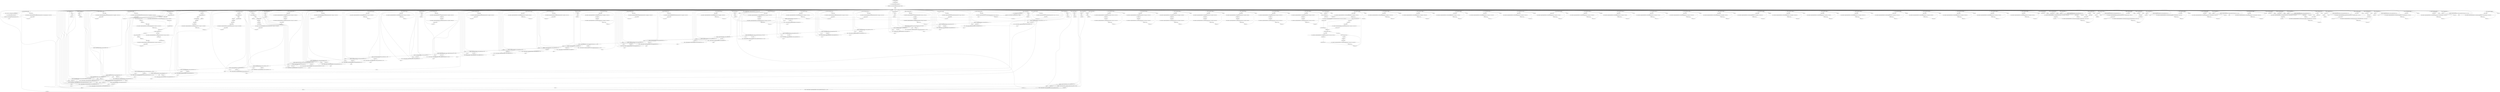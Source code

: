 digraph "unitGraph" {
    "r0 = newarray (byte)[997]"
    "r1 = newarray (byte)[997]"
    "$r2 = <java.lang.System: java.io.PrintStream out>"
    "virtualinvoke $r2.<java.io.PrintStream: void println(java.lang.String)>(\"Warmup\")"
    "i204 = 0"
    "goto [?= (branch)]"
    "staticinvoke <compiler.codegen.TestByteVect: void test_ci(byte[])>(r0)"
    "staticinvoke <compiler.codegen.TestByteVect: void test_vi(byte[],byte)>(r1, 123)"
    "staticinvoke <compiler.codegen.TestByteVect: void test_cp(byte[],byte[])>(r0, r1)"
    "staticinvoke <compiler.codegen.TestByteVect: void test_2ci(byte[],byte[])>(r0, r1)"
    "staticinvoke <compiler.codegen.TestByteVect: void test_2vi(byte[],byte[],byte,byte)>(r0, r1, 123, 103)"
    "staticinvoke <compiler.codegen.TestByteVect: void test_ci_neg(byte[])>(r0)"
    "staticinvoke <compiler.codegen.TestByteVect: void test_vi_neg(byte[],byte)>(r1, 123)"
    "staticinvoke <compiler.codegen.TestByteVect: void test_cp_neg(byte[],byte[])>(r0, r1)"
    "staticinvoke <compiler.codegen.TestByteVect: void test_2ci_neg(byte[],byte[])>(r0, r1)"
    "staticinvoke <compiler.codegen.TestByteVect: void test_2vi_neg(byte[],byte[],byte,byte)>(r0, r1, 123, 103)"
    "staticinvoke <compiler.codegen.TestByteVect: void test_ci_oppos(byte[])>(r0)"
    "staticinvoke <compiler.codegen.TestByteVect: void test_vi_oppos(byte[],byte)>(r1, 123)"
    "staticinvoke <compiler.codegen.TestByteVect: void test_cp_oppos(byte[],byte[])>(r0, r1)"
    "staticinvoke <compiler.codegen.TestByteVect: void test_2ci_oppos(byte[],byte[])>(r0, r1)"
    "staticinvoke <compiler.codegen.TestByteVect: void test_2vi_oppos(byte[],byte[],byte,byte)>(r0, r1, 123, 103)"
    "staticinvoke <compiler.codegen.TestByteVect: void test_ci_off(byte[])>(r0)"
    "staticinvoke <compiler.codegen.TestByteVect: void test_vi_off(byte[],byte)>(r1, 123)"
    "staticinvoke <compiler.codegen.TestByteVect: void test_cp_off(byte[],byte[])>(r0, r1)"
    "staticinvoke <compiler.codegen.TestByteVect: void test_2ci_off(byte[],byte[])>(r0, r1)"
    "staticinvoke <compiler.codegen.TestByteVect: void test_2vi_off(byte[],byte[],byte,byte)>(r0, r1, 123, 103)"
    "staticinvoke <compiler.codegen.TestByteVect: void test_ci_inv(byte[],int)>(r0, 3)"
    "staticinvoke <compiler.codegen.TestByteVect: void test_vi_inv(byte[],byte,int)>(r1, 123, 3)"
    "staticinvoke <compiler.codegen.TestByteVect: void test_cp_inv(byte[],byte[],int)>(r0, r1, 3)"
    "staticinvoke <compiler.codegen.TestByteVect: void test_2ci_inv(byte[],byte[],int)>(r0, r1, 3)"
    "staticinvoke <compiler.codegen.TestByteVect: void test_2vi_inv(byte[],byte[],byte,byte,int)>(r0, r1, 123, 103, 3)"
    "staticinvoke <compiler.codegen.TestByteVect: void test_ci_scl(byte[])>(r0)"
    "staticinvoke <compiler.codegen.TestByteVect: void test_vi_scl(byte[],byte)>(r1, 123)"
    "staticinvoke <compiler.codegen.TestByteVect: void test_cp_scl(byte[],byte[])>(r0, r1)"
    "staticinvoke <compiler.codegen.TestByteVect: void test_2ci_scl(byte[],byte[])>(r0, r1)"
    "staticinvoke <compiler.codegen.TestByteVect: void test_2vi_scl(byte[],byte[],byte,byte)>(r0, r1, 123, 103)"
    "staticinvoke <compiler.codegen.TestByteVect: void test_cp_alndst(byte[],byte[])>(r0, r1)"
    "staticinvoke <compiler.codegen.TestByteVect: void test_cp_alnsrc(byte[],byte[])>(r0, r1)"
    "staticinvoke <compiler.codegen.TestByteVect: void test_2ci_aln(byte[],byte[])>(r0, r1)"
    "staticinvoke <compiler.codegen.TestByteVect: void test_2vi_aln(byte[],byte[],byte,byte)>(r0, r1, 123, 103)"
    "staticinvoke <compiler.codegen.TestByteVect: void test_cp_unalndst(byte[],byte[])>(r0, r1)"
    "staticinvoke <compiler.codegen.TestByteVect: void test_cp_unalnsrc(byte[],byte[])>(r0, r1)"
    "staticinvoke <compiler.codegen.TestByteVect: void test_2ci_unaln(byte[],byte[])>(r0, r1)"
    "staticinvoke <compiler.codegen.TestByteVect: void test_2vi_unaln(byte[],byte[],byte,byte)>(r0, r1, 123, 103)"
    "i204 = i204 + 1"
    "if i204 < 11000 goto staticinvoke <compiler.codegen.TestByteVect: void test_ci(byte[])>(r0)"
    "i205 = 0"
    "r0[i205] = -1"
    "r1[i205] = -1"
    "i205 = i205 + 1"
    "if i205 < 997 goto r0[i205] = -1"
    "$r3 = <java.lang.System: java.io.PrintStream out>"
    "virtualinvoke $r3.<java.io.PrintStream: void println(java.lang.String)>(\"Verification\")"
    "i206 = 0"
    "i207 = 0"
    "$b0 = r0[i207]"
    "$i1 = staticinvoke <compiler.codegen.TestByteVect: int verify(java.lang.String,int,byte,byte)>(\"test_ci: a1\", i207, $b0, -123)"
    "i206 = i206 + $i1"
    "i207 = i207 + 1"
    "if i207 < 997 goto $b0 = r0[i207]"
    "i208 = 0"
    "$b2 = r1[i208]"
    "$i3 = staticinvoke <compiler.codegen.TestByteVect: int verify(java.lang.String,int,byte,byte)>(\"test_vi: a2\", i208, $b2, 123)"
    "i206 = i206 + $i3"
    "i208 = i208 + 1"
    "if i208 < 997 goto $b2 = r1[i208]"
    "i209 = 0"
    "$b4 = r0[i209]"
    "$i5 = staticinvoke <compiler.codegen.TestByteVect: int verify(java.lang.String,int,byte,byte)>(\"test_cp: a1\", i209, $b4, 123)"
    "i206 = i206 + $i5"
    "i209 = i209 + 1"
    "if i209 < 997 goto $b4 = r0[i209]"
    "i210 = 0"
    "$b6 = r0[i210]"
    "$i7 = staticinvoke <compiler.codegen.TestByteVect: int verify(java.lang.String,int,byte,byte)>(\"test_2ci: a1\", i210, $b6, -123)"
    "i211 = i206 + $i7"
    "$b8 = r1[i210]"
    "$i9 = staticinvoke <compiler.codegen.TestByteVect: int verify(java.lang.String,int,byte,byte)>(\"test_2ci: a2\", i210, $b8, -103)"
    "i206 = i211 + $i9"
    "i210 = i210 + 1"
    "if i210 < 997 goto $b6 = r0[i210]"
    "i212 = 0"
    "$b10 = r0[i212]"
    "$i11 = staticinvoke <compiler.codegen.TestByteVect: int verify(java.lang.String,int,byte,byte)>(\"test_2vi: a1\", i212, $b10, 123)"
    "i213 = i206 + $i11"
    "$b12 = r1[i212]"
    "$i13 = staticinvoke <compiler.codegen.TestByteVect: int verify(java.lang.String,int,byte,byte)>(\"test_2vi: a2\", i212, $b12, 103)"
    "i206 = i213 + $i13"
    "i212 = i212 + 1"
    "if i212 < 997 goto $b10 = r0[i212]"
    "i214 = 0"
    "r0[i214] = -1"
    "r1[i214] = -1"
    "i214 = i214 + 1"
    "if i214 < 997 goto r0[i214] = -1"
    "i215 = 0"
    "$b14 = r0[i215]"
    "$i15 = staticinvoke <compiler.codegen.TestByteVect: int verify(java.lang.String,int,byte,byte)>(\"test_ci_neg: a1\", i215, $b14, -123)"
    "i206 = i206 + $i15"
    "i215 = i215 + 1"
    "if i215 < 997 goto $b14 = r0[i215]"
    "i216 = 0"
    "$b16 = r1[i216]"
    "$i17 = staticinvoke <compiler.codegen.TestByteVect: int verify(java.lang.String,int,byte,byte)>(\"test_vi_neg: a2\", i216, $b16, 123)"
    "i206 = i206 + $i17"
    "i216 = i216 + 1"
    "if i216 < 997 goto $b16 = r1[i216]"
    "i217 = 0"
    "$b18 = r0[i217]"
    "$i19 = staticinvoke <compiler.codegen.TestByteVect: int verify(java.lang.String,int,byte,byte)>(\"test_cp_neg: a1\", i217, $b18, 123)"
    "i206 = i206 + $i19"
    "i217 = i217 + 1"
    "if i217 < 997 goto $b18 = r0[i217]"
    "i218 = 0"
    "$b20 = r0[i218]"
    "$i21 = staticinvoke <compiler.codegen.TestByteVect: int verify(java.lang.String,int,byte,byte)>(\"test_2ci_neg: a1\", i218, $b20, -123)"
    "i219 = i206 + $i21"
    "$b22 = r1[i218]"
    "$i23 = staticinvoke <compiler.codegen.TestByteVect: int verify(java.lang.String,int,byte,byte)>(\"test_2ci_neg: a2\", i218, $b22, -103)"
    "i206 = i219 + $i23"
    "i218 = i218 + 1"
    "if i218 < 997 goto $b20 = r0[i218]"
    "i220 = 0"
    "$b24 = r0[i220]"
    "$i25 = staticinvoke <compiler.codegen.TestByteVect: int verify(java.lang.String,int,byte,byte)>(\"test_2vi_neg: a1\", i220, $b24, 123)"
    "i221 = i206 + $i25"
    "$b26 = r1[i220]"
    "$i27 = staticinvoke <compiler.codegen.TestByteVect: int verify(java.lang.String,int,byte,byte)>(\"test_2vi_neg: a2\", i220, $b26, 103)"
    "i206 = i221 + $i27"
    "i220 = i220 + 1"
    "if i220 < 997 goto $b24 = r0[i220]"
    "i222 = 0"
    "r0[i222] = -1"
    "r1[i222] = -1"
    "i222 = i222 + 1"
    "if i222 < 997 goto r0[i222] = -1"
    "i223 = 0"
    "$b28 = r0[i223]"
    "$i29 = staticinvoke <compiler.codegen.TestByteVect: int verify(java.lang.String,int,byte,byte)>(\"test_ci_oppos: a1\", i223, $b28, -123)"
    "i206 = i206 + $i29"
    "i223 = i223 + 1"
    "if i223 < 997 goto $b28 = r0[i223]"
    "i224 = 0"
    "$b30 = r1[i224]"
    "$i31 = staticinvoke <compiler.codegen.TestByteVect: int verify(java.lang.String,int,byte,byte)>(\"test_vi_oppos: a2\", i224, $b30, 123)"
    "i206 = i206 + $i31"
    "i224 = i224 + 1"
    "if i224 < 997 goto $b30 = r1[i224]"
    "i225 = 0"
    "$b32 = r0[i225]"
    "$i33 = staticinvoke <compiler.codegen.TestByteVect: int verify(java.lang.String,int,byte,byte)>(\"test_cp_oppos: a1\", i225, $b32, 123)"
    "i206 = i206 + $i33"
    "i225 = i225 + 1"
    "if i225 < 997 goto $b32 = r0[i225]"
    "i226 = 0"
    "$b34 = r0[i226]"
    "$i35 = staticinvoke <compiler.codegen.TestByteVect: int verify(java.lang.String,int,byte,byte)>(\"test_2ci_oppos: a1\", i226, $b34, -123)"
    "i227 = i206 + $i35"
    "$b36 = r1[i226]"
    "$i37 = staticinvoke <compiler.codegen.TestByteVect: int verify(java.lang.String,int,byte,byte)>(\"test_2ci_oppos: a2\", i226, $b36, -103)"
    "i206 = i227 + $i37"
    "i226 = i226 + 1"
    "if i226 < 997 goto $b34 = r0[i226]"
    "i228 = 0"
    "$b38 = r0[i228]"
    "$i39 = staticinvoke <compiler.codegen.TestByteVect: int verify(java.lang.String,int,byte,byte)>(\"test_2vi_oppos: a1\", i228, $b38, 123)"
    "i229 = i206 + $i39"
    "$b40 = r1[i228]"
    "$i41 = staticinvoke <compiler.codegen.TestByteVect: int verify(java.lang.String,int,byte,byte)>(\"test_2vi_oppos: a2\", i228, $b40, 103)"
    "i206 = i229 + $i41"
    "i228 = i228 + 1"
    "if i228 < 997 goto $b38 = r0[i228]"
    "i230 = 0"
    "r0[i230] = -1"
    "r1[i230] = -1"
    "i230 = i230 + 1"
    "if i230 < 997 goto r0[i230] = -1"
    "i231 = 3"
    "$b42 = r0[i231]"
    "$i43 = staticinvoke <compiler.codegen.TestByteVect: int verify(java.lang.String,int,byte,byte)>(\"test_ci_off: a1\", i231, $b42, -123)"
    "i206 = i206 + $i43"
    "i231 = i231 + 1"
    "if i231 < 997 goto $b42 = r0[i231]"
    "i232 = 3"
    "$b44 = r1[i232]"
    "$i45 = staticinvoke <compiler.codegen.TestByteVect: int verify(java.lang.String,int,byte,byte)>(\"test_vi_off: a2\", i232, $b44, 123)"
    "i206 = i206 + $i45"
    "i232 = i232 + 1"
    "if i232 < 997 goto $b44 = r1[i232]"
    "i233 = 3"
    "$b46 = r0[i233]"
    "$i47 = staticinvoke <compiler.codegen.TestByteVect: int verify(java.lang.String,int,byte,byte)>(\"test_cp_off: a1\", i233, $b46, 123)"
    "i206 = i206 + $i47"
    "i233 = i233 + 1"
    "if i233 < 997 goto $b46 = r0[i233]"
    "i234 = 3"
    "$b48 = r0[i234]"
    "$i49 = staticinvoke <compiler.codegen.TestByteVect: int verify(java.lang.String,int,byte,byte)>(\"test_2ci_off: a1\", i234, $b48, -123)"
    "i235 = i206 + $i49"
    "$b50 = r1[i234]"
    "$i51 = staticinvoke <compiler.codegen.TestByteVect: int verify(java.lang.String,int,byte,byte)>(\"test_2ci_off: a2\", i234, $b50, -103)"
    "i206 = i235 + $i51"
    "i234 = i234 + 1"
    "if i234 < 997 goto $b48 = r0[i234]"
    "i236 = 3"
    "$b52 = r0[i236]"
    "$i53 = staticinvoke <compiler.codegen.TestByteVect: int verify(java.lang.String,int,byte,byte)>(\"test_2vi_off: a1\", i236, $b52, 123)"
    "i237 = i206 + $i53"
    "$b54 = r1[i236]"
    "$i55 = staticinvoke <compiler.codegen.TestByteVect: int verify(java.lang.String,int,byte,byte)>(\"test_2vi_off: a2\", i236, $b54, 103)"
    "i206 = i237 + $i55"
    "i236 = i236 + 1"
    "if i236 < 997 goto $b52 = r0[i236]"
    "i238 = 0"
    "$b56 = r0[i238]"
    "$i57 = staticinvoke <compiler.codegen.TestByteVect: int verify(java.lang.String,int,byte,byte)>(\"test_2vi_off: a1\", i238, $b56, -1)"
    "i239 = i206 + $i57"
    "$b58 = r1[i238]"
    "$i59 = staticinvoke <compiler.codegen.TestByteVect: int verify(java.lang.String,int,byte,byte)>(\"test_2vi_off: a2\", i238, $b58, -1)"
    "i206 = i239 + $i59"
    "i238 = i238 + 1"
    "if i238 < 3 goto $b56 = r0[i238]"
    "i240 = 0"
    "r0[i240] = -1"
    "r1[i240] = -1"
    "i240 = i240 + 1"
    "if i240 < 997 goto r0[i240] = -1"
    "i241 = 3"
    "$b60 = r0[i241]"
    "$i61 = staticinvoke <compiler.codegen.TestByteVect: int verify(java.lang.String,int,byte,byte)>(\"test_ci_inv: a1\", i241, $b60, -123)"
    "i206 = i206 + $i61"
    "i241 = i241 + 1"
    "if i241 < 997 goto $b60 = r0[i241]"
    "i242 = 3"
    "$b62 = r1[i242]"
    "$i63 = staticinvoke <compiler.codegen.TestByteVect: int verify(java.lang.String,int,byte,byte)>(\"test_vi_inv: a2\", i242, $b62, 123)"
    "i206 = i206 + $i63"
    "i242 = i242 + 1"
    "if i242 < 997 goto $b62 = r1[i242]"
    "i243 = 3"
    "$b64 = r0[i243]"
    "$i65 = staticinvoke <compiler.codegen.TestByteVect: int verify(java.lang.String,int,byte,byte)>(\"test_cp_inv: a1\", i243, $b64, 123)"
    "i206 = i206 + $i65"
    "i243 = i243 + 1"
    "if i243 < 997 goto $b64 = r0[i243]"
    "i244 = 3"
    "$b66 = r0[i244]"
    "$i67 = staticinvoke <compiler.codegen.TestByteVect: int verify(java.lang.String,int,byte,byte)>(\"test_2ci_inv: a1\", i244, $b66, -123)"
    "i245 = i206 + $i67"
    "$b68 = r1[i244]"
    "$i69 = staticinvoke <compiler.codegen.TestByteVect: int verify(java.lang.String,int,byte,byte)>(\"test_2ci_inv: a2\", i244, $b68, -103)"
    "i206 = i245 + $i69"
    "i244 = i244 + 1"
    "if i244 < 997 goto $b66 = r0[i244]"
    "i246 = 3"
    "$b70 = r0[i246]"
    "$i71 = staticinvoke <compiler.codegen.TestByteVect: int verify(java.lang.String,int,byte,byte)>(\"test_2vi_inv: a1\", i246, $b70, 123)"
    "i247 = i206 + $i71"
    "$b72 = r1[i246]"
    "$i73 = staticinvoke <compiler.codegen.TestByteVect: int verify(java.lang.String,int,byte,byte)>(\"test_2vi_inv: a2\", i246, $b72, 103)"
    "i206 = i247 + $i73"
    "i246 = i246 + 1"
    "if i246 < 997 goto $b70 = r0[i246]"
    "i248 = 0"
    "$b74 = r0[i248]"
    "$i75 = staticinvoke <compiler.codegen.TestByteVect: int verify(java.lang.String,int,byte,byte)>(\"test_2vi_inv: a1\", i248, $b74, -1)"
    "i249 = i206 + $i75"
    "$b76 = r1[i248]"
    "$i77 = staticinvoke <compiler.codegen.TestByteVect: int verify(java.lang.String,int,byte,byte)>(\"test_2vi_inv: a2\", i248, $b76, -1)"
    "i206 = i249 + $i77"
    "i248 = i248 + 1"
    "if i248 < 3 goto $b74 = r0[i248]"
    "i250 = 0"
    "r0[i250] = -1"
    "r1[i250] = -1"
    "i250 = i250 + 1"
    "if i250 < 997 goto r0[i250] = -1"
    "i251 = 0"
    "$i78 = i251 % 2"
    "if $i78 == 0 goto $b252 = -123"
    "$b252 = -1"
    "goto [?= b253 = $b252]"
    "$b252 = -123"
    "b253 = $b252"
    "$b80 = r0[i251]"
    "$b79 = (byte) b253"
    "$i81 = staticinvoke <compiler.codegen.TestByteVect: int verify(java.lang.String,int,byte,byte)>(\"test_ci_scl: a1\", i251, $b80, $b79)"
    "i206 = i206 + $i81"
    "i251 = i251 + 1"
    "if i251 < 997 goto $i78 = i251 % 2"
    "i254 = 0"
    "$i82 = i254 % 2"
    "if $i82 == 0 goto $b255 = 123"
    "$b255 = -1"
    "goto [?= b256 = $b255]"
    "$b255 = 123"
    "b256 = $b255"
    "$b84 = r1[i254]"
    "$b83 = (byte) b256"
    "$i85 = staticinvoke <compiler.codegen.TestByteVect: int verify(java.lang.String,int,byte,byte)>(\"test_vi_scl: a2\", i254, $b84, $b83)"
    "i206 = i206 + $i85"
    "i254 = i254 + 1"
    "if i254 < 997 goto $i82 = i254 % 2"
    "i257 = 0"
    "$i86 = i257 % 2"
    "if $i86 == 0 goto $b258 = 123"
    "$b258 = -1"
    "goto [?= b259 = $b258]"
    "$b258 = 123"
    "b259 = $b258"
    "$b88 = r0[i257]"
    "$b87 = (byte) b259"
    "$i89 = staticinvoke <compiler.codegen.TestByteVect: int verify(java.lang.String,int,byte,byte)>(\"test_cp_scl: a1\", i257, $b88, $b87)"
    "i206 = i206 + $i89"
    "i257 = i257 + 1"
    "if i257 < 997 goto $i86 = i257 % 2"
    "i260 = 0"
    "$i90 = i260 % 2"
    "if $i90 == 0 goto $i91 = i260 * 2"
    "$b103 = r0[i260]"
    "$i104 = staticinvoke <compiler.codegen.TestByteVect: int verify(java.lang.String,int,byte,byte)>(\"test_2ci_scl: a1\", i260, $b103, -1)"
    "i206 = i206 + $i104"
    "goto [?= $i261 = i260 % 2]"
    "$i91 = i260 * 2"
    "if $i91 >= 997 goto $i261 = i260 % 2"
    "$i101 = i260 * 2"
    "$i99 = i260 * 2"
    "$b100 = r0[$i99]"
    "$i102 = staticinvoke <compiler.codegen.TestByteVect: int verify(java.lang.String,int,byte,byte)>(\"test_2ci_scl: a1\", $i101, $b100, -123)"
    "i206 = i206 + $i102"
    "$i261 = i260 % 2"
    "if $i261 == 0 goto $i92 = i260 * 2"
    "$b97 = r1[i260]"
    "$i98 = staticinvoke <compiler.codegen.TestByteVect: int verify(java.lang.String,int,byte,byte)>(\"test_2ci_scl: a2\", i260, $b97, -1)"
    "i206 = i206 + $i98"
    "goto [?= i260 = i260 + 1]"
    "$i92 = i260 * 2"
    "if $i92 >= 997 goto i260 = i260 + 1"
    "$i95 = i260 * 2"
    "$i93 = i260 * 2"
    "$b94 = r1[$i93]"
    "$i96 = staticinvoke <compiler.codegen.TestByteVect: int verify(java.lang.String,int,byte,byte)>(\"test_2ci_scl: a2\", $i95, $b94, -103)"
    "i206 = i206 + $i96"
    "i260 = i260 + 1"
    "if i260 < 997 goto $i90 = i260 % 2"
    "i262 = 0"
    "$i105 = i262 % 2"
    "if $i105 == 0 goto $i106 = i262 * 2"
    "$b118 = r0[i262]"
    "$i119 = staticinvoke <compiler.codegen.TestByteVect: int verify(java.lang.String,int,byte,byte)>(\"test_2vi_scl: a1\", i262, $b118, -1)"
    "i206 = i206 + $i119"
    "goto [?= $i263 = i262 % 2]"
    "$i106 = i262 * 2"
    "if $i106 >= 997 goto $i263 = i262 % 2"
    "$i116 = i262 * 2"
    "$i114 = i262 * 2"
    "$b115 = r0[$i114]"
    "$i117 = staticinvoke <compiler.codegen.TestByteVect: int verify(java.lang.String,int,byte,byte)>(\"test_2vi_scl: a1\", $i116, $b115, 123)"
    "i206 = i206 + $i117"
    "$i263 = i262 % 2"
    "if $i263 == 0 goto $i107 = i262 * 2"
    "$b112 = r1[i262]"
    "$i113 = staticinvoke <compiler.codegen.TestByteVect: int verify(java.lang.String,int,byte,byte)>(\"test_2vi_scl: a2\", i262, $b112, -1)"
    "i206 = i206 + $i113"
    "goto [?= i262 = i262 + 1]"
    "$i107 = i262 * 2"
    "if $i107 >= 997 goto i262 = i262 + 1"
    "$i110 = i262 * 2"
    "$i108 = i262 * 2"
    "$b109 = r1[$i108]"
    "$i111 = staticinvoke <compiler.codegen.TestByteVect: int verify(java.lang.String,int,byte,byte)>(\"test_2vi_scl: a2\", $i110, $b109, 103)"
    "i206 = i206 + $i111"
    "i262 = i262 + 1"
    "if i262 < 997 goto $i105 = i262 % 2"
    "i264 = 0"
    "r0[i264] = -1"
    "r1[i264] = -1"
    "i264 = i264 + 1"
    "if i264 < 997 goto r0[i264] = -1"
    "i265 = 0"
    "$b120 = r0[i265]"
    "$i121 = staticinvoke <compiler.codegen.TestByteVect: int verify(java.lang.String,int,byte,byte)>(\"test_cp_alndst: a1\", i265, $b120, -1)"
    "i206 = i206 + $i121"
    "i265 = i265 + 1"
    "if i265 < 8 goto $b120 = r0[i265]"
    "i266 = 8"
    "$b122 = r0[i266]"
    "$i123 = staticinvoke <compiler.codegen.TestByteVect: int verify(java.lang.String,int,byte,byte)>(\"test_cp_alndst: a1\", i266, $b122, 123)"
    "i206 = i206 + $i123"
    "i266 = i266 + 1"
    "if i266 < 997 goto $b122 = r0[i266]"
    "staticinvoke <compiler.codegen.TestByteVect: void test_vi(byte[],byte)>(r1, -123)"
    "i267 = 0"
    "$b124 = r0[i267]"
    "$i125 = staticinvoke <compiler.codegen.TestByteVect: int verify(java.lang.String,int,byte,byte)>(\"test_cp_alnsrc: a1\", i267, $b124, -123)"
    "i206 = i206 + $i125"
    "i267 = i267 + 1"
    "if i267 < 989 goto $b124 = r0[i267]"
    "i268 = 989"
    "$b126 = r0[i268]"
    "$i127 = staticinvoke <compiler.codegen.TestByteVect: int verify(java.lang.String,int,byte,byte)>(\"test_cp_alnsrc: a1\", i268, $b126, 123)"
    "i206 = i206 + $i127"
    "i268 = i268 + 1"
    "if i268 < 997 goto $b126 = r0[i268]"
    "i269 = 0"
    "r0[i269] = -1"
    "r1[i269] = -1"
    "i269 = i269 + 1"
    "if i269 < 997 goto r0[i269] = -1"
    "i270 = 0"
    "$b128 = r0[i270]"
    "$i129 = staticinvoke <compiler.codegen.TestByteVect: int verify(java.lang.String,int,byte,byte)>(\"test_2ci_aln: a1\", i270, $b128, -1)"
    "i206 = i206 + $i129"
    "i270 = i270 + 1"
    "if i270 < 8 goto $b128 = r0[i270]"
    "i271 = 8"
    "$b130 = r0[i271]"
    "$i131 = staticinvoke <compiler.codegen.TestByteVect: int verify(java.lang.String,int,byte,byte)>(\"test_2ci_aln: a1\", i271, $b130, -123)"
    "i206 = i206 + $i131"
    "i271 = i271 + 1"
    "if i271 < 997 goto $b130 = r0[i271]"
    "i272 = 0"
    "$b132 = r1[i272]"
    "$i133 = staticinvoke <compiler.codegen.TestByteVect: int verify(java.lang.String,int,byte,byte)>(\"test_2ci_aln: a2\", i272, $b132, -103)"
    "i206 = i206 + $i133"
    "i272 = i272 + 1"
    "if i272 < 989 goto $b132 = r1[i272]"
    "i273 = 989"
    "$b134 = r1[i273]"
    "$i135 = staticinvoke <compiler.codegen.TestByteVect: int verify(java.lang.String,int,byte,byte)>(\"test_2ci_aln: a2\", i273, $b134, -1)"
    "i206 = i206 + $i135"
    "i273 = i273 + 1"
    "if i273 < 997 goto $b134 = r1[i273]"
    "i274 = 0"
    "r0[i274] = -1"
    "r1[i274] = -1"
    "i274 = i274 + 1"
    "if i274 < 997 goto r0[i274] = -1"
    "i275 = 0"
    "$b136 = r0[i275]"
    "$i137 = staticinvoke <compiler.codegen.TestByteVect: int verify(java.lang.String,int,byte,byte)>(\"test_2vi_aln: a1\", i275, $b136, 123)"
    "i206 = i206 + $i137"
    "i275 = i275 + 1"
    "if i275 < 989 goto $b136 = r0[i275]"
    "i276 = 989"
    "$b138 = r0[i276]"
    "$i139 = staticinvoke <compiler.codegen.TestByteVect: int verify(java.lang.String,int,byte,byte)>(\"test_2vi_aln: a1\", i276, $b138, -1)"
    "i206 = i206 + $i139"
    "i276 = i276 + 1"
    "if i276 < 997 goto $b138 = r0[i276]"
    "i277 = 0"
    "$b140 = r1[i277]"
    "$i141 = staticinvoke <compiler.codegen.TestByteVect: int verify(java.lang.String,int,byte,byte)>(\"test_2vi_aln: a2\", i277, $b140, -1)"
    "i206 = i206 + $i141"
    "i277 = i277 + 1"
    "if i277 < 8 goto $b140 = r1[i277]"
    "i278 = 8"
    "$b142 = r1[i278]"
    "$i143 = staticinvoke <compiler.codegen.TestByteVect: int verify(java.lang.String,int,byte,byte)>(\"test_2vi_aln: a2\", i278, $b142, 103)"
    "i206 = i206 + $i143"
    "i278 = i278 + 1"
    "if i278 < 997 goto $b142 = r1[i278]"
    "i279 = 0"
    "r0[i279] = -1"
    "r1[i279] = -1"
    "i279 = i279 + 1"
    "if i279 < 997 goto r0[i279] = -1"
    "i280 = 0"
    "$b144 = r0[i280]"
    "$i145 = staticinvoke <compiler.codegen.TestByteVect: int verify(java.lang.String,int,byte,byte)>(\"test_cp_unalndst: a1\", i280, $b144, -1)"
    "i206 = i206 + $i145"
    "i280 = i280 + 1"
    "if i280 < 5 goto $b144 = r0[i280]"
    "i281 = 5"
    "$b146 = r0[i281]"
    "$i147 = staticinvoke <compiler.codegen.TestByteVect: int verify(java.lang.String,int,byte,byte)>(\"test_cp_unalndst: a1\", i281, $b146, 123)"
    "i206 = i206 + $i147"
    "i281 = i281 + 1"
    "if i281 < 997 goto $b146 = r0[i281]"
    "i282 = 0"
    "$b148 = r0[i282]"
    "$i149 = staticinvoke <compiler.codegen.TestByteVect: int verify(java.lang.String,int,byte,byte)>(\"test_cp_unalnsrc: a1\", i282, $b148, -123)"
    "i206 = i206 + $i149"
    "i282 = i282 + 1"
    "if i282 < 992 goto $b148 = r0[i282]"
    "i283 = 992"
    "$b150 = r0[i283]"
    "$i151 = staticinvoke <compiler.codegen.TestByteVect: int verify(java.lang.String,int,byte,byte)>(\"test_cp_unalnsrc: a1\", i283, $b150, 123)"
    "i206 = i206 + $i151"
    "i283 = i283 + 1"
    "if i283 < 997 goto $b150 = r0[i283]"
    "i284 = 0"
    "r0[i284] = -1"
    "r1[i284] = -1"
    "i284 = i284 + 1"
    "if i284 < 997 goto r0[i284] = -1"
    "i285 = 0"
    "$b152 = r0[i285]"
    "$i153 = staticinvoke <compiler.codegen.TestByteVect: int verify(java.lang.String,int,byte,byte)>(\"test_2ci_unaln: a1\", i285, $b152, -1)"
    "i206 = i206 + $i153"
    "i285 = i285 + 1"
    "if i285 < 5 goto $b152 = r0[i285]"
    "i286 = 5"
    "$b154 = r0[i286]"
    "$i155 = staticinvoke <compiler.codegen.TestByteVect: int verify(java.lang.String,int,byte,byte)>(\"test_2ci_unaln: a1\", i286, $b154, -123)"
    "i206 = i206 + $i155"
    "i286 = i286 + 1"
    "if i286 < 997 goto $b154 = r0[i286]"
    "i287 = 0"
    "$b156 = r1[i287]"
    "$i157 = staticinvoke <compiler.codegen.TestByteVect: int verify(java.lang.String,int,byte,byte)>(\"test_2ci_unaln: a2\", i287, $b156, -103)"
    "i206 = i206 + $i157"
    "i287 = i287 + 1"
    "if i287 < 992 goto $b156 = r1[i287]"
    "i288 = 992"
    "$b158 = r1[i288]"
    "$i159 = staticinvoke <compiler.codegen.TestByteVect: int verify(java.lang.String,int,byte,byte)>(\"test_2ci_unaln: a2\", i288, $b158, -1)"
    "i206 = i206 + $i159"
    "i288 = i288 + 1"
    "if i288 < 997 goto $b158 = r1[i288]"
    "i289 = 0"
    "r0[i289] = -1"
    "r1[i289] = -1"
    "i289 = i289 + 1"
    "if i289 < 997 goto r0[i289] = -1"
    "i290 = 0"
    "$b160 = r0[i290]"
    "$i161 = staticinvoke <compiler.codegen.TestByteVect: int verify(java.lang.String,int,byte,byte)>(\"test_2vi_unaln: a1\", i290, $b160, 123)"
    "i206 = i206 + $i161"
    "i290 = i290 + 1"
    "if i290 < 992 goto $b160 = r0[i290]"
    "i291 = 992"
    "$b162 = r0[i291]"
    "$i163 = staticinvoke <compiler.codegen.TestByteVect: int verify(java.lang.String,int,byte,byte)>(\"test_2vi_unaln: a1\", i291, $b162, -1)"
    "i206 = i206 + $i163"
    "i291 = i291 + 1"
    "if i291 < 997 goto $b162 = r0[i291]"
    "i292 = 0"
    "$b164 = r1[i292]"
    "$i165 = staticinvoke <compiler.codegen.TestByteVect: int verify(java.lang.String,int,byte,byte)>(\"test_2vi_unaln: a2\", i292, $b164, -1)"
    "i206 = i206 + $i165"
    "i292 = i292 + 1"
    "if i292 < 5 goto $b164 = r1[i292]"
    "i293 = 5"
    "$b166 = r1[i293]"
    "$i167 = staticinvoke <compiler.codegen.TestByteVect: int verify(java.lang.String,int,byte,byte)>(\"test_2vi_unaln: a2\", i293, $b166, 103)"
    "i206 = i206 + $i167"
    "i293 = i293 + 1"
    "if i293 < 997 goto $b166 = r1[i293]"
    "i294 = 0"
    "$b168 = (byte) i294"
    "r0[i294] = $b168"
    "i294 = i294 + 1"
    "if i294 < 8 goto $b168 = (byte) i294"
    "i295 = 8"
    "r0[i295] = -1"
    "i295 = i295 + 1"
    "if i295 < 997 goto r0[i295] = -1"
    "staticinvoke <compiler.codegen.TestByteVect: void test_cp_alndst(byte[],byte[])>(r0, r0)"
    "i296 = 0"
    "i297 = i296 % 8"
    "$b170 = r0[i296]"
    "$b169 = (byte) i297"
    "$i171 = staticinvoke <compiler.codegen.TestByteVect: int verify(java.lang.String,int,byte,byte)>(\"test_cp_alndst_overlap: a1\", i296, $b170, $b169)"
    "i206 = i206 + $i171"
    "i296 = i296 + 1"
    "if i296 < 997 goto i297 = i296 % 8"
    "i298 = 0"
    "$i172 = i298 + 8"
    "r0[$i172] = -1"
    "i298 = i298 + 1"
    "if i298 < 8 goto $i172 = i298 + 8"
    "staticinvoke <compiler.codegen.TestByteVect: void test_cp_alnsrc(byte[],byte[])>(r0, r0)"
    "i299 = 0"
    "$b173 = r0[i299]"
    "$i174 = staticinvoke <compiler.codegen.TestByteVect: int verify(java.lang.String,int,byte,byte)>(\"test_cp_alnsrc_overlap: a1\", i299, $b173, -1)"
    "i206 = i206 + $i174"
    "i299 = i299 + 1"
    "if i299 < 8 goto $b173 = r0[i299]"
    "i300 = 8"
    "i301 = i300 % 8"
    "$b176 = r0[i300]"
    "$b175 = (byte) i301"
    "$i177 = staticinvoke <compiler.codegen.TestByteVect: int verify(java.lang.String,int,byte,byte)>(\"test_cp_alnsrc_overlap: a1\", i300, $b176, $b175)"
    "i206 = i206 + $i177"
    "i300 = i300 + 1"
    "if i300 < 997 goto i301 = i300 % 8"
    "i302 = 0"
    "r0[i302] = -1"
    "i302 = i302 + 1"
    "if i302 < 997 goto r0[i302] = -1"
    "staticinvoke <compiler.codegen.TestByteVect: void test_2ci_aln(byte[],byte[])>(r0, r0)"
    "i303 = 0"
    "$b178 = r0[i303]"
    "$i179 = staticinvoke <compiler.codegen.TestByteVect: int verify(java.lang.String,int,byte,byte)>(\"test_2ci_aln_overlap: a1\", i303, $b178, -103)"
    "i206 = i206 + $i179"
    "i303 = i303 + 1"
    "if i303 < 989 goto $b178 = r0[i303]"
    "i304 = 989"
    "$b180 = r0[i304]"
    "$i181 = staticinvoke <compiler.codegen.TestByteVect: int verify(java.lang.String,int,byte,byte)>(\"test_2ci_aln_overlap: a1\", i304, $b180, -123)"
    "i206 = i206 + $i181"
    "i304 = i304 + 1"
    "if i304 < 997 goto $b180 = r0[i304]"
    "i305 = 0"
    "r0[i305] = -1"
    "i305 = i305 + 1"
    "if i305 < 997 goto r0[i305] = -1"
    "staticinvoke <compiler.codegen.TestByteVect: void test_2vi_aln(byte[],byte[],byte,byte)>(r0, r0, 123, 103)"
    "i306 = 0"
    "$b182 = r0[i306]"
    "$i183 = staticinvoke <compiler.codegen.TestByteVect: int verify(java.lang.String,int,byte,byte)>(\"test_2vi_aln_overlap: a1\", i306, $b182, 123)"
    "i206 = i206 + $i183"
    "i306 = i306 + 1"
    "if i306 < 989 goto $b182 = r0[i306]"
    "i307 = 989"
    "$b184 = r0[i307]"
    "$i185 = staticinvoke <compiler.codegen.TestByteVect: int verify(java.lang.String,int,byte,byte)>(\"test_2vi_aln_overlap: a1\", i307, $b184, 103)"
    "i206 = i206 + $i185"
    "i307 = i307 + 1"
    "if i307 < 997 goto $b184 = r0[i307]"
    "i308 = 0"
    "$b186 = (byte) i308"
    "r0[i308] = $b186"
    "i308 = i308 + 1"
    "if i308 < 5 goto $b186 = (byte) i308"
    "i309 = 5"
    "r0[i309] = -1"
    "i309 = i309 + 1"
    "if i309 < 997 goto r0[i309] = -1"
    "staticinvoke <compiler.codegen.TestByteVect: void test_cp_unalndst(byte[],byte[])>(r0, r0)"
    "i310 = 0"
    "i311 = i310 % 5"
    "$b188 = r0[i310]"
    "$b187 = (byte) i311"
    "$i189 = staticinvoke <compiler.codegen.TestByteVect: int verify(java.lang.String,int,byte,byte)>(\"test_cp_unalndst_overlap: a1\", i310, $b188, $b187)"
    "i206 = i206 + $i189"
    "i310 = i310 + 1"
    "if i310 < 997 goto i311 = i310 % 5"
    "i312 = 0"
    "$i190 = i312 + 5"
    "r0[$i190] = -1"
    "i312 = i312 + 1"
    "if i312 < 5 goto $i190 = i312 + 5"
    "staticinvoke <compiler.codegen.TestByteVect: void test_cp_unalnsrc(byte[],byte[])>(r0, r0)"
    "i313 = 0"
    "$b191 = r0[i313]"
    "$i192 = staticinvoke <compiler.codegen.TestByteVect: int verify(java.lang.String,int,byte,byte)>(\"test_cp_unalnsrc_overlap: a1\", i313, $b191, -1)"
    "i206 = i206 + $i192"
    "i313 = i313 + 1"
    "if i313 < 5 goto $b191 = r0[i313]"
    "i314 = 5"
    "i315 = i314 % 5"
    "$b194 = r0[i314]"
    "$b193 = (byte) i315"
    "$i195 = staticinvoke <compiler.codegen.TestByteVect: int verify(java.lang.String,int,byte,byte)>(\"test_cp_unalnsrc_overlap: a1\", i314, $b194, $b193)"
    "i206 = i206 + $i195"
    "i314 = i314 + 1"
    "if i314 < 997 goto i315 = i314 % 5"
    "i316 = 0"
    "r0[i316] = -1"
    "i316 = i316 + 1"
    "if i316 < 997 goto r0[i316] = -1"
    "staticinvoke <compiler.codegen.TestByteVect: void test_2ci_unaln(byte[],byte[])>(r0, r0)"
    "i317 = 0"
    "$b196 = r0[i317]"
    "$i197 = staticinvoke <compiler.codegen.TestByteVect: int verify(java.lang.String,int,byte,byte)>(\"test_2ci_unaln_overlap: a1\", i317, $b196, -103)"
    "i206 = i206 + $i197"
    "i317 = i317 + 1"
    "if i317 < 992 goto $b196 = r0[i317]"
    "i318 = 992"
    "$b198 = r0[i318]"
    "$i199 = staticinvoke <compiler.codegen.TestByteVect: int verify(java.lang.String,int,byte,byte)>(\"test_2ci_unaln_overlap: a1\", i318, $b198, -123)"
    "i206 = i206 + $i199"
    "i318 = i318 + 1"
    "if i318 < 997 goto $b198 = r0[i318]"
    "i319 = 0"
    "r0[i319] = -1"
    "i319 = i319 + 1"
    "if i319 < 997 goto r0[i319] = -1"
    "staticinvoke <compiler.codegen.TestByteVect: void test_2vi_unaln(byte[],byte[],byte,byte)>(r0, r0, 123, 103)"
    "i320 = 0"
    "$b200 = r0[i320]"
    "$i201 = staticinvoke <compiler.codegen.TestByteVect: int verify(java.lang.String,int,byte,byte)>(\"test_2vi_unaln_overlap: a1\", i320, $b200, 123)"
    "i206 = i206 + $i201"
    "i320 = i320 + 1"
    "if i320 < 992 goto $b200 = r0[i320]"
    "i321 = 992"
    "$b202 = r0[i321]"
    "$i203 = staticinvoke <compiler.codegen.TestByteVect: int verify(java.lang.String,int,byte,byte)>(\"test_2vi_unaln_overlap: a1\", i321, $b202, 103)"
    "i206 = i206 + $i203"
    "i321 = i321 + 1"
    "if i321 < 997 goto $b202 = r0[i321]"
    "if i206 <= 0 goto $r4 = <java.lang.System: java.io.PrintStream out>"
    "return i206"
    "$r4 = <java.lang.System: java.io.PrintStream out>"
    "virtualinvoke $r4.<java.io.PrintStream: void println(java.lang.String)>(\"Time\")"
    "i322 = 0"
    "i322 = i322 + 1"
    "if i322 < 11000 goto staticinvoke <compiler.codegen.TestByteVect: void test_ci(byte[])>(r0)"
    "i323 = 0"
    "i323 = i323 + 1"
    "if i323 < 11000 goto staticinvoke <compiler.codegen.TestByteVect: void test_vi(byte[],byte)>(r1, 123)"
    "i324 = 0"
    "i324 = i324 + 1"
    "if i324 < 11000 goto staticinvoke <compiler.codegen.TestByteVect: void test_cp(byte[],byte[])>(r0, r1)"
    "i325 = 0"
    "i325 = i325 + 1"
    "if i325 < 11000 goto staticinvoke <compiler.codegen.TestByteVect: void test_2ci(byte[],byte[])>(r0, r1)"
    "i326 = 0"
    "i326 = i326 + 1"
    "if i326 < 11000 goto staticinvoke <compiler.codegen.TestByteVect: void test_2vi(byte[],byte[],byte,byte)>(r0, r1, 123, 103)"
    "i327 = 0"
    "i327 = i327 + 1"
    "if i327 < 11000 goto staticinvoke <compiler.codegen.TestByteVect: void test_ci_neg(byte[])>(r0)"
    "i328 = 0"
    "i328 = i328 + 1"
    "if i328 < 11000 goto staticinvoke <compiler.codegen.TestByteVect: void test_vi_neg(byte[],byte)>(r1, 123)"
    "i329 = 0"
    "i329 = i329 + 1"
    "if i329 < 11000 goto staticinvoke <compiler.codegen.TestByteVect: void test_cp_neg(byte[],byte[])>(r0, r1)"
    "i330 = 0"
    "i330 = i330 + 1"
    "if i330 < 11000 goto staticinvoke <compiler.codegen.TestByteVect: void test_2ci_neg(byte[],byte[])>(r0, r1)"
    "i331 = 0"
    "i331 = i331 + 1"
    "if i331 < 11000 goto staticinvoke <compiler.codegen.TestByteVect: void test_2vi_neg(byte[],byte[],byte,byte)>(r0, r1, 123, 103)"
    "i332 = 0"
    "i332 = i332 + 1"
    "if i332 < 11000 goto staticinvoke <compiler.codegen.TestByteVect: void test_ci_oppos(byte[])>(r0)"
    "i333 = 0"
    "i333 = i333 + 1"
    "if i333 < 11000 goto staticinvoke <compiler.codegen.TestByteVect: void test_vi_oppos(byte[],byte)>(r1, 123)"
    "i334 = 0"
    "i334 = i334 + 1"
    "if i334 < 11000 goto staticinvoke <compiler.codegen.TestByteVect: void test_cp_oppos(byte[],byte[])>(r0, r1)"
    "i335 = 0"
    "i335 = i335 + 1"
    "if i335 < 11000 goto staticinvoke <compiler.codegen.TestByteVect: void test_2ci_oppos(byte[],byte[])>(r0, r1)"
    "i336 = 0"
    "i336 = i336 + 1"
    "if i336 < 11000 goto staticinvoke <compiler.codegen.TestByteVect: void test_2vi_oppos(byte[],byte[],byte,byte)>(r0, r1, 123, 103)"
    "i337 = 0"
    "i337 = i337 + 1"
    "if i337 < 11000 goto staticinvoke <compiler.codegen.TestByteVect: void test_ci_off(byte[])>(r0)"
    "i338 = 0"
    "i338 = i338 + 1"
    "if i338 < 11000 goto staticinvoke <compiler.codegen.TestByteVect: void test_vi_off(byte[],byte)>(r1, 123)"
    "i339 = 0"
    "i339 = i339 + 1"
    "if i339 < 11000 goto staticinvoke <compiler.codegen.TestByteVect: void test_cp_off(byte[],byte[])>(r0, r1)"
    "i340 = 0"
    "i340 = i340 + 1"
    "if i340 < 11000 goto staticinvoke <compiler.codegen.TestByteVect: void test_2ci_off(byte[],byte[])>(r0, r1)"
    "i341 = 0"
    "i341 = i341 + 1"
    "if i341 < 11000 goto staticinvoke <compiler.codegen.TestByteVect: void test_2vi_off(byte[],byte[],byte,byte)>(r0, r1, 123, 103)"
    "i342 = 0"
    "i342 = i342 + 1"
    "if i342 < 11000 goto staticinvoke <compiler.codegen.TestByteVect: void test_ci_inv(byte[],int)>(r0, 3)"
    "i343 = 0"
    "i343 = i343 + 1"
    "if i343 < 11000 goto staticinvoke <compiler.codegen.TestByteVect: void test_vi_inv(byte[],byte,int)>(r1, 123, 3)"
    "i344 = 0"
    "i344 = i344 + 1"
    "if i344 < 11000 goto staticinvoke <compiler.codegen.TestByteVect: void test_cp_inv(byte[],byte[],int)>(r0, r1, 3)"
    "i345 = 0"
    "i345 = i345 + 1"
    "if i345 < 11000 goto staticinvoke <compiler.codegen.TestByteVect: void test_2ci_inv(byte[],byte[],int)>(r0, r1, 3)"
    "i346 = 0"
    "i346 = i346 + 1"
    "if i346 < 11000 goto staticinvoke <compiler.codegen.TestByteVect: void test_2vi_inv(byte[],byte[],byte,byte,int)>(r0, r1, 123, 103, 3)"
    "i347 = 0"
    "i347 = i347 + 1"
    "if i347 < 11000 goto staticinvoke <compiler.codegen.TestByteVect: void test_ci_scl(byte[])>(r0)"
    "i348 = 0"
    "i348 = i348 + 1"
    "if i348 < 11000 goto staticinvoke <compiler.codegen.TestByteVect: void test_vi_scl(byte[],byte)>(r1, 123)"
    "i349 = 0"
    "i349 = i349 + 1"
    "if i349 < 11000 goto staticinvoke <compiler.codegen.TestByteVect: void test_cp_scl(byte[],byte[])>(r0, r1)"
    "i350 = 0"
    "i350 = i350 + 1"
    "if i350 < 11000 goto staticinvoke <compiler.codegen.TestByteVect: void test_2ci_scl(byte[],byte[])>(r0, r1)"
    "i351 = 0"
    "i351 = i351 + 1"
    "if i351 < 11000 goto staticinvoke <compiler.codegen.TestByteVect: void test_2vi_scl(byte[],byte[],byte,byte)>(r0, r1, 123, 103)"
    "i352 = 0"
    "i352 = i352 + 1"
    "if i352 < 11000 goto staticinvoke <compiler.codegen.TestByteVect: void test_cp_alndst(byte[],byte[])>(r0, r1)"
    "i353 = 0"
    "i353 = i353 + 1"
    "if i353 < 11000 goto staticinvoke <compiler.codegen.TestByteVect: void test_cp_alnsrc(byte[],byte[])>(r0, r1)"
    "i354 = 0"
    "i354 = i354 + 1"
    "if i354 < 11000 goto staticinvoke <compiler.codegen.TestByteVect: void test_2ci_aln(byte[],byte[])>(r0, r1)"
    "i355 = 0"
    "i355 = i355 + 1"
    "if i355 < 11000 goto staticinvoke <compiler.codegen.TestByteVect: void test_2vi_aln(byte[],byte[],byte,byte)>(r0, r1, 123, 103)"
    "i356 = 0"
    "i356 = i356 + 1"
    "if i356 < 11000 goto staticinvoke <compiler.codegen.TestByteVect: void test_cp_unalndst(byte[],byte[])>(r0, r1)"
    "i357 = 0"
    "i357 = i357 + 1"
    "if i357 < 11000 goto staticinvoke <compiler.codegen.TestByteVect: void test_cp_unalnsrc(byte[],byte[])>(r0, r1)"
    "i358 = 0"
    "i358 = i358 + 1"
    "if i358 < 11000 goto staticinvoke <compiler.codegen.TestByteVect: void test_2ci_unaln(byte[],byte[])>(r0, r1)"
    "i359 = 0"
    "i359 = i359 + 1"
    "if i359 < 11000 goto staticinvoke <compiler.codegen.TestByteVect: void test_2vi_unaln(byte[],byte[],byte,byte)>(r0, r1, 123, 103)"
    "r0 = newarray (byte)[997]"->"r1 = newarray (byte)[997]";
    "r1 = newarray (byte)[997]"->"$r2 = <java.lang.System: java.io.PrintStream out>";
    "$r2 = <java.lang.System: java.io.PrintStream out>"->"virtualinvoke $r2.<java.io.PrintStream: void println(java.lang.String)>(\"Warmup\")";
    "virtualinvoke $r2.<java.io.PrintStream: void println(java.lang.String)>(\"Warmup\")"->"i204 = 0";
    "i204 = 0"->"goto [?= (branch)]";
    "goto [?= (branch)]"->"if i204 < 11000 goto staticinvoke <compiler.codegen.TestByteVect: void test_ci(byte[])>(r0)";
    "staticinvoke <compiler.codegen.TestByteVect: void test_ci(byte[])>(r0)"->"staticinvoke <compiler.codegen.TestByteVect: void test_vi(byte[],byte)>(r1, 123)";
    "staticinvoke <compiler.codegen.TestByteVect: void test_vi(byte[],byte)>(r1, 123)"->"staticinvoke <compiler.codegen.TestByteVect: void test_cp(byte[],byte[])>(r0, r1)";
    "staticinvoke <compiler.codegen.TestByteVect: void test_cp(byte[],byte[])>(r0, r1)"->"staticinvoke <compiler.codegen.TestByteVect: void test_2ci(byte[],byte[])>(r0, r1)";
    "staticinvoke <compiler.codegen.TestByteVect: void test_2ci(byte[],byte[])>(r0, r1)"->"staticinvoke <compiler.codegen.TestByteVect: void test_2vi(byte[],byte[],byte,byte)>(r0, r1, 123, 103)";
    "staticinvoke <compiler.codegen.TestByteVect: void test_2vi(byte[],byte[],byte,byte)>(r0, r1, 123, 103)"->"staticinvoke <compiler.codegen.TestByteVect: void test_ci_neg(byte[])>(r0)";
    "staticinvoke <compiler.codegen.TestByteVect: void test_ci_neg(byte[])>(r0)"->"staticinvoke <compiler.codegen.TestByteVect: void test_vi_neg(byte[],byte)>(r1, 123)";
    "staticinvoke <compiler.codegen.TestByteVect: void test_vi_neg(byte[],byte)>(r1, 123)"->"staticinvoke <compiler.codegen.TestByteVect: void test_cp_neg(byte[],byte[])>(r0, r1)";
    "staticinvoke <compiler.codegen.TestByteVect: void test_cp_neg(byte[],byte[])>(r0, r1)"->"staticinvoke <compiler.codegen.TestByteVect: void test_2ci_neg(byte[],byte[])>(r0, r1)";
    "staticinvoke <compiler.codegen.TestByteVect: void test_2ci_neg(byte[],byte[])>(r0, r1)"->"staticinvoke <compiler.codegen.TestByteVect: void test_2vi_neg(byte[],byte[],byte,byte)>(r0, r1, 123, 103)";
    "staticinvoke <compiler.codegen.TestByteVect: void test_2vi_neg(byte[],byte[],byte,byte)>(r0, r1, 123, 103)"->"staticinvoke <compiler.codegen.TestByteVect: void test_ci_oppos(byte[])>(r0)";
    "staticinvoke <compiler.codegen.TestByteVect: void test_ci_oppos(byte[])>(r0)"->"staticinvoke <compiler.codegen.TestByteVect: void test_vi_oppos(byte[],byte)>(r1, 123)";
    "staticinvoke <compiler.codegen.TestByteVect: void test_vi_oppos(byte[],byte)>(r1, 123)"->"staticinvoke <compiler.codegen.TestByteVect: void test_cp_oppos(byte[],byte[])>(r0, r1)";
    "staticinvoke <compiler.codegen.TestByteVect: void test_cp_oppos(byte[],byte[])>(r0, r1)"->"staticinvoke <compiler.codegen.TestByteVect: void test_2ci_oppos(byte[],byte[])>(r0, r1)";
    "staticinvoke <compiler.codegen.TestByteVect: void test_2ci_oppos(byte[],byte[])>(r0, r1)"->"staticinvoke <compiler.codegen.TestByteVect: void test_2vi_oppos(byte[],byte[],byte,byte)>(r0, r1, 123, 103)";
    "staticinvoke <compiler.codegen.TestByteVect: void test_2vi_oppos(byte[],byte[],byte,byte)>(r0, r1, 123, 103)"->"staticinvoke <compiler.codegen.TestByteVect: void test_ci_off(byte[])>(r0)";
    "staticinvoke <compiler.codegen.TestByteVect: void test_ci_off(byte[])>(r0)"->"staticinvoke <compiler.codegen.TestByteVect: void test_vi_off(byte[],byte)>(r1, 123)";
    "staticinvoke <compiler.codegen.TestByteVect: void test_vi_off(byte[],byte)>(r1, 123)"->"staticinvoke <compiler.codegen.TestByteVect: void test_cp_off(byte[],byte[])>(r0, r1)";
    "staticinvoke <compiler.codegen.TestByteVect: void test_cp_off(byte[],byte[])>(r0, r1)"->"staticinvoke <compiler.codegen.TestByteVect: void test_2ci_off(byte[],byte[])>(r0, r1)";
    "staticinvoke <compiler.codegen.TestByteVect: void test_2ci_off(byte[],byte[])>(r0, r1)"->"staticinvoke <compiler.codegen.TestByteVect: void test_2vi_off(byte[],byte[],byte,byte)>(r0, r1, 123, 103)";
    "staticinvoke <compiler.codegen.TestByteVect: void test_2vi_off(byte[],byte[],byte,byte)>(r0, r1, 123, 103)"->"staticinvoke <compiler.codegen.TestByteVect: void test_ci_inv(byte[],int)>(r0, 3)";
    "staticinvoke <compiler.codegen.TestByteVect: void test_ci_inv(byte[],int)>(r0, 3)"->"staticinvoke <compiler.codegen.TestByteVect: void test_vi_inv(byte[],byte,int)>(r1, 123, 3)";
    "staticinvoke <compiler.codegen.TestByteVect: void test_vi_inv(byte[],byte,int)>(r1, 123, 3)"->"staticinvoke <compiler.codegen.TestByteVect: void test_cp_inv(byte[],byte[],int)>(r0, r1, 3)";
    "staticinvoke <compiler.codegen.TestByteVect: void test_cp_inv(byte[],byte[],int)>(r0, r1, 3)"->"staticinvoke <compiler.codegen.TestByteVect: void test_2ci_inv(byte[],byte[],int)>(r0, r1, 3)";
    "staticinvoke <compiler.codegen.TestByteVect: void test_2ci_inv(byte[],byte[],int)>(r0, r1, 3)"->"staticinvoke <compiler.codegen.TestByteVect: void test_2vi_inv(byte[],byte[],byte,byte,int)>(r0, r1, 123, 103, 3)";
    "staticinvoke <compiler.codegen.TestByteVect: void test_2vi_inv(byte[],byte[],byte,byte,int)>(r0, r1, 123, 103, 3)"->"staticinvoke <compiler.codegen.TestByteVect: void test_ci_scl(byte[])>(r0)";
    "staticinvoke <compiler.codegen.TestByteVect: void test_ci_scl(byte[])>(r0)"->"staticinvoke <compiler.codegen.TestByteVect: void test_vi_scl(byte[],byte)>(r1, 123)";
    "staticinvoke <compiler.codegen.TestByteVect: void test_vi_scl(byte[],byte)>(r1, 123)"->"staticinvoke <compiler.codegen.TestByteVect: void test_cp_scl(byte[],byte[])>(r0, r1)";
    "staticinvoke <compiler.codegen.TestByteVect: void test_cp_scl(byte[],byte[])>(r0, r1)"->"staticinvoke <compiler.codegen.TestByteVect: void test_2ci_scl(byte[],byte[])>(r0, r1)";
    "staticinvoke <compiler.codegen.TestByteVect: void test_2ci_scl(byte[],byte[])>(r0, r1)"->"staticinvoke <compiler.codegen.TestByteVect: void test_2vi_scl(byte[],byte[],byte,byte)>(r0, r1, 123, 103)";
    "staticinvoke <compiler.codegen.TestByteVect: void test_2vi_scl(byte[],byte[],byte,byte)>(r0, r1, 123, 103)"->"staticinvoke <compiler.codegen.TestByteVect: void test_cp_alndst(byte[],byte[])>(r0, r1)";
    "staticinvoke <compiler.codegen.TestByteVect: void test_cp_alndst(byte[],byte[])>(r0, r1)"->"staticinvoke <compiler.codegen.TestByteVect: void test_cp_alnsrc(byte[],byte[])>(r0, r1)";
    "staticinvoke <compiler.codegen.TestByteVect: void test_cp_alnsrc(byte[],byte[])>(r0, r1)"->"staticinvoke <compiler.codegen.TestByteVect: void test_2ci_aln(byte[],byte[])>(r0, r1)";
    "staticinvoke <compiler.codegen.TestByteVect: void test_2ci_aln(byte[],byte[])>(r0, r1)"->"staticinvoke <compiler.codegen.TestByteVect: void test_2vi_aln(byte[],byte[],byte,byte)>(r0, r1, 123, 103)";
    "staticinvoke <compiler.codegen.TestByteVect: void test_2vi_aln(byte[],byte[],byte,byte)>(r0, r1, 123, 103)"->"staticinvoke <compiler.codegen.TestByteVect: void test_cp_unalndst(byte[],byte[])>(r0, r1)";
    "staticinvoke <compiler.codegen.TestByteVect: void test_cp_unalndst(byte[],byte[])>(r0, r1)"->"staticinvoke <compiler.codegen.TestByteVect: void test_cp_unalnsrc(byte[],byte[])>(r0, r1)";
    "staticinvoke <compiler.codegen.TestByteVect: void test_cp_unalnsrc(byte[],byte[])>(r0, r1)"->"staticinvoke <compiler.codegen.TestByteVect: void test_2ci_unaln(byte[],byte[])>(r0, r1)";
    "staticinvoke <compiler.codegen.TestByteVect: void test_2ci_unaln(byte[],byte[])>(r0, r1)"->"staticinvoke <compiler.codegen.TestByteVect: void test_2vi_unaln(byte[],byte[],byte,byte)>(r0, r1, 123, 103)";
    "staticinvoke <compiler.codegen.TestByteVect: void test_2vi_unaln(byte[],byte[],byte,byte)>(r0, r1, 123, 103)"->"i204 = i204 + 1";
    "i204 = i204 + 1"->"if i204 < 11000 goto staticinvoke <compiler.codegen.TestByteVect: void test_ci(byte[])>(r0)";
    "if i204 < 11000 goto staticinvoke <compiler.codegen.TestByteVect: void test_ci(byte[])>(r0)"->"i205 = 0";
    "if i204 < 11000 goto staticinvoke <compiler.codegen.TestByteVect: void test_ci(byte[])>(r0)"->"staticinvoke <compiler.codegen.TestByteVect: void test_ci(byte[])>(r0)";
    "i205 = 0"->"goto [?= (branch)]";
    "goto [?= (branch)]"->"if i205 < 997 goto r0[i205] = -1";
    "r0[i205] = -1"->"r1[i205] = -1";
    "r1[i205] = -1"->"i205 = i205 + 1";
    "i205 = i205 + 1"->"if i205 < 997 goto r0[i205] = -1";
    "if i205 < 997 goto r0[i205] = -1"->"$r3 = <java.lang.System: java.io.PrintStream out>";
    "if i205 < 997 goto r0[i205] = -1"->"r0[i205] = -1";
    "$r3 = <java.lang.System: java.io.PrintStream out>"->"virtualinvoke $r3.<java.io.PrintStream: void println(java.lang.String)>(\"Verification\")";
    "virtualinvoke $r3.<java.io.PrintStream: void println(java.lang.String)>(\"Verification\")"->"i206 = 0";
    "i206 = 0"->"staticinvoke <compiler.codegen.TestByteVect: void test_ci(byte[])>(r0)";
    "staticinvoke <compiler.codegen.TestByteVect: void test_ci(byte[])>(r0)"->"i207 = 0";
    "i207 = 0"->"goto [?= (branch)]";
    "goto [?= (branch)]"->"if i207 < 997 goto $b0 = r0[i207]";
    "$b0 = r0[i207]"->"$i1 = staticinvoke <compiler.codegen.TestByteVect: int verify(java.lang.String,int,byte,byte)>(\"test_ci: a1\", i207, $b0, -123)";
    "$i1 = staticinvoke <compiler.codegen.TestByteVect: int verify(java.lang.String,int,byte,byte)>(\"test_ci: a1\", i207, $b0, -123)"->"i206 = i206 + $i1";
    "i206 = i206 + $i1"->"i207 = i207 + 1";
    "i207 = i207 + 1"->"if i207 < 997 goto $b0 = r0[i207]";
    "if i207 < 997 goto $b0 = r0[i207]"->"staticinvoke <compiler.codegen.TestByteVect: void test_vi(byte[],byte)>(r1, 123)";
    "if i207 < 997 goto $b0 = r0[i207]"->"$b0 = r0[i207]";
    "staticinvoke <compiler.codegen.TestByteVect: void test_vi(byte[],byte)>(r1, 123)"->"i208 = 0";
    "i208 = 0"->"goto [?= (branch)]";
    "goto [?= (branch)]"->"if i208 < 997 goto $b2 = r1[i208]";
    "$b2 = r1[i208]"->"$i3 = staticinvoke <compiler.codegen.TestByteVect: int verify(java.lang.String,int,byte,byte)>(\"test_vi: a2\", i208, $b2, 123)";
    "$i3 = staticinvoke <compiler.codegen.TestByteVect: int verify(java.lang.String,int,byte,byte)>(\"test_vi: a2\", i208, $b2, 123)"->"i206 = i206 + $i3";
    "i206 = i206 + $i3"->"i208 = i208 + 1";
    "i208 = i208 + 1"->"if i208 < 997 goto $b2 = r1[i208]";
    "if i208 < 997 goto $b2 = r1[i208]"->"staticinvoke <compiler.codegen.TestByteVect: void test_cp(byte[],byte[])>(r0, r1)";
    "if i208 < 997 goto $b2 = r1[i208]"->"$b2 = r1[i208]";
    "staticinvoke <compiler.codegen.TestByteVect: void test_cp(byte[],byte[])>(r0, r1)"->"i209 = 0";
    "i209 = 0"->"goto [?= (branch)]";
    "goto [?= (branch)]"->"if i209 < 997 goto $b4 = r0[i209]";
    "$b4 = r0[i209]"->"$i5 = staticinvoke <compiler.codegen.TestByteVect: int verify(java.lang.String,int,byte,byte)>(\"test_cp: a1\", i209, $b4, 123)";
    "$i5 = staticinvoke <compiler.codegen.TestByteVect: int verify(java.lang.String,int,byte,byte)>(\"test_cp: a1\", i209, $b4, 123)"->"i206 = i206 + $i5";
    "i206 = i206 + $i5"->"i209 = i209 + 1";
    "i209 = i209 + 1"->"if i209 < 997 goto $b4 = r0[i209]";
    "if i209 < 997 goto $b4 = r0[i209]"->"staticinvoke <compiler.codegen.TestByteVect: void test_2ci(byte[],byte[])>(r0, r1)";
    "if i209 < 997 goto $b4 = r0[i209]"->"$b4 = r0[i209]";
    "staticinvoke <compiler.codegen.TestByteVect: void test_2ci(byte[],byte[])>(r0, r1)"->"i210 = 0";
    "i210 = 0"->"goto [?= (branch)]";
    "goto [?= (branch)]"->"if i210 < 997 goto $b6 = r0[i210]";
    "$b6 = r0[i210]"->"$i7 = staticinvoke <compiler.codegen.TestByteVect: int verify(java.lang.String,int,byte,byte)>(\"test_2ci: a1\", i210, $b6, -123)";
    "$i7 = staticinvoke <compiler.codegen.TestByteVect: int verify(java.lang.String,int,byte,byte)>(\"test_2ci: a1\", i210, $b6, -123)"->"i211 = i206 + $i7";
    "i211 = i206 + $i7"->"$b8 = r1[i210]";
    "$b8 = r1[i210]"->"$i9 = staticinvoke <compiler.codegen.TestByteVect: int verify(java.lang.String,int,byte,byte)>(\"test_2ci: a2\", i210, $b8, -103)";
    "$i9 = staticinvoke <compiler.codegen.TestByteVect: int verify(java.lang.String,int,byte,byte)>(\"test_2ci: a2\", i210, $b8, -103)"->"i206 = i211 + $i9";
    "i206 = i211 + $i9"->"i210 = i210 + 1";
    "i210 = i210 + 1"->"if i210 < 997 goto $b6 = r0[i210]";
    "if i210 < 997 goto $b6 = r0[i210]"->"staticinvoke <compiler.codegen.TestByteVect: void test_2vi(byte[],byte[],byte,byte)>(r0, r1, 123, 103)";
    "if i210 < 997 goto $b6 = r0[i210]"->"$b6 = r0[i210]";
    "staticinvoke <compiler.codegen.TestByteVect: void test_2vi(byte[],byte[],byte,byte)>(r0, r1, 123, 103)"->"i212 = 0";
    "i212 = 0"->"goto [?= (branch)]";
    "goto [?= (branch)]"->"if i212 < 997 goto $b10 = r0[i212]";
    "$b10 = r0[i212]"->"$i11 = staticinvoke <compiler.codegen.TestByteVect: int verify(java.lang.String,int,byte,byte)>(\"test_2vi: a1\", i212, $b10, 123)";
    "$i11 = staticinvoke <compiler.codegen.TestByteVect: int verify(java.lang.String,int,byte,byte)>(\"test_2vi: a1\", i212, $b10, 123)"->"i213 = i206 + $i11";
    "i213 = i206 + $i11"->"$b12 = r1[i212]";
    "$b12 = r1[i212]"->"$i13 = staticinvoke <compiler.codegen.TestByteVect: int verify(java.lang.String,int,byte,byte)>(\"test_2vi: a2\", i212, $b12, 103)";
    "$i13 = staticinvoke <compiler.codegen.TestByteVect: int verify(java.lang.String,int,byte,byte)>(\"test_2vi: a2\", i212, $b12, 103)"->"i206 = i213 + $i13";
    "i206 = i213 + $i13"->"i212 = i212 + 1";
    "i212 = i212 + 1"->"if i212 < 997 goto $b10 = r0[i212]";
    "if i212 < 997 goto $b10 = r0[i212]"->"i214 = 0";
    "if i212 < 997 goto $b10 = r0[i212]"->"$b10 = r0[i212]";
    "i214 = 0"->"goto [?= (branch)]";
    "goto [?= (branch)]"->"if i214 < 997 goto r0[i214] = -1";
    "r0[i214] = -1"->"r1[i214] = -1";
    "r1[i214] = -1"->"i214 = i214 + 1";
    "i214 = i214 + 1"->"if i214 < 997 goto r0[i214] = -1";
    "if i214 < 997 goto r0[i214] = -1"->"staticinvoke <compiler.codegen.TestByteVect: void test_ci_neg(byte[])>(r0)";
    "if i214 < 997 goto r0[i214] = -1"->"r0[i214] = -1";
    "staticinvoke <compiler.codegen.TestByteVect: void test_ci_neg(byte[])>(r0)"->"i215 = 0";
    "i215 = 0"->"goto [?= (branch)]";
    "goto [?= (branch)]"->"if i215 < 997 goto $b14 = r0[i215]";
    "$b14 = r0[i215]"->"$i15 = staticinvoke <compiler.codegen.TestByteVect: int verify(java.lang.String,int,byte,byte)>(\"test_ci_neg: a1\", i215, $b14, -123)";
    "$i15 = staticinvoke <compiler.codegen.TestByteVect: int verify(java.lang.String,int,byte,byte)>(\"test_ci_neg: a1\", i215, $b14, -123)"->"i206 = i206 + $i15";
    "i206 = i206 + $i15"->"i215 = i215 + 1";
    "i215 = i215 + 1"->"if i215 < 997 goto $b14 = r0[i215]";
    "if i215 < 997 goto $b14 = r0[i215]"->"staticinvoke <compiler.codegen.TestByteVect: void test_vi_neg(byte[],byte)>(r1, 123)";
    "if i215 < 997 goto $b14 = r0[i215]"->"$b14 = r0[i215]";
    "staticinvoke <compiler.codegen.TestByteVect: void test_vi_neg(byte[],byte)>(r1, 123)"->"i216 = 0";
    "i216 = 0"->"goto [?= (branch)]";
    "goto [?= (branch)]"->"if i216 < 997 goto $b16 = r1[i216]";
    "$b16 = r1[i216]"->"$i17 = staticinvoke <compiler.codegen.TestByteVect: int verify(java.lang.String,int,byte,byte)>(\"test_vi_neg: a2\", i216, $b16, 123)";
    "$i17 = staticinvoke <compiler.codegen.TestByteVect: int verify(java.lang.String,int,byte,byte)>(\"test_vi_neg: a2\", i216, $b16, 123)"->"i206 = i206 + $i17";
    "i206 = i206 + $i17"->"i216 = i216 + 1";
    "i216 = i216 + 1"->"if i216 < 997 goto $b16 = r1[i216]";
    "if i216 < 997 goto $b16 = r1[i216]"->"staticinvoke <compiler.codegen.TestByteVect: void test_cp_neg(byte[],byte[])>(r0, r1)";
    "if i216 < 997 goto $b16 = r1[i216]"->"$b16 = r1[i216]";
    "staticinvoke <compiler.codegen.TestByteVect: void test_cp_neg(byte[],byte[])>(r0, r1)"->"i217 = 0";
    "i217 = 0"->"goto [?= (branch)]";
    "goto [?= (branch)]"->"if i217 < 997 goto $b18 = r0[i217]";
    "$b18 = r0[i217]"->"$i19 = staticinvoke <compiler.codegen.TestByteVect: int verify(java.lang.String,int,byte,byte)>(\"test_cp_neg: a1\", i217, $b18, 123)";
    "$i19 = staticinvoke <compiler.codegen.TestByteVect: int verify(java.lang.String,int,byte,byte)>(\"test_cp_neg: a1\", i217, $b18, 123)"->"i206 = i206 + $i19";
    "i206 = i206 + $i19"->"i217 = i217 + 1";
    "i217 = i217 + 1"->"if i217 < 997 goto $b18 = r0[i217]";
    "if i217 < 997 goto $b18 = r0[i217]"->"staticinvoke <compiler.codegen.TestByteVect: void test_2ci_neg(byte[],byte[])>(r0, r1)";
    "if i217 < 997 goto $b18 = r0[i217]"->"$b18 = r0[i217]";
    "staticinvoke <compiler.codegen.TestByteVect: void test_2ci_neg(byte[],byte[])>(r0, r1)"->"i218 = 0";
    "i218 = 0"->"goto [?= (branch)]";
    "goto [?= (branch)]"->"if i218 < 997 goto $b20 = r0[i218]";
    "$b20 = r0[i218]"->"$i21 = staticinvoke <compiler.codegen.TestByteVect: int verify(java.lang.String,int,byte,byte)>(\"test_2ci_neg: a1\", i218, $b20, -123)";
    "$i21 = staticinvoke <compiler.codegen.TestByteVect: int verify(java.lang.String,int,byte,byte)>(\"test_2ci_neg: a1\", i218, $b20, -123)"->"i219 = i206 + $i21";
    "i219 = i206 + $i21"->"$b22 = r1[i218]";
    "$b22 = r1[i218]"->"$i23 = staticinvoke <compiler.codegen.TestByteVect: int verify(java.lang.String,int,byte,byte)>(\"test_2ci_neg: a2\", i218, $b22, -103)";
    "$i23 = staticinvoke <compiler.codegen.TestByteVect: int verify(java.lang.String,int,byte,byte)>(\"test_2ci_neg: a2\", i218, $b22, -103)"->"i206 = i219 + $i23";
    "i206 = i219 + $i23"->"i218 = i218 + 1";
    "i218 = i218 + 1"->"if i218 < 997 goto $b20 = r0[i218]";
    "if i218 < 997 goto $b20 = r0[i218]"->"staticinvoke <compiler.codegen.TestByteVect: void test_2vi_neg(byte[],byte[],byte,byte)>(r0, r1, 123, 103)";
    "if i218 < 997 goto $b20 = r0[i218]"->"$b20 = r0[i218]";
    "staticinvoke <compiler.codegen.TestByteVect: void test_2vi_neg(byte[],byte[],byte,byte)>(r0, r1, 123, 103)"->"i220 = 0";
    "i220 = 0"->"goto [?= (branch)]";
    "goto [?= (branch)]"->"if i220 < 997 goto $b24 = r0[i220]";
    "$b24 = r0[i220]"->"$i25 = staticinvoke <compiler.codegen.TestByteVect: int verify(java.lang.String,int,byte,byte)>(\"test_2vi_neg: a1\", i220, $b24, 123)";
    "$i25 = staticinvoke <compiler.codegen.TestByteVect: int verify(java.lang.String,int,byte,byte)>(\"test_2vi_neg: a1\", i220, $b24, 123)"->"i221 = i206 + $i25";
    "i221 = i206 + $i25"->"$b26 = r1[i220]";
    "$b26 = r1[i220]"->"$i27 = staticinvoke <compiler.codegen.TestByteVect: int verify(java.lang.String,int,byte,byte)>(\"test_2vi_neg: a2\", i220, $b26, 103)";
    "$i27 = staticinvoke <compiler.codegen.TestByteVect: int verify(java.lang.String,int,byte,byte)>(\"test_2vi_neg: a2\", i220, $b26, 103)"->"i206 = i221 + $i27";
    "i206 = i221 + $i27"->"i220 = i220 + 1";
    "i220 = i220 + 1"->"if i220 < 997 goto $b24 = r0[i220]";
    "if i220 < 997 goto $b24 = r0[i220]"->"i222 = 0";
    "if i220 < 997 goto $b24 = r0[i220]"->"$b24 = r0[i220]";
    "i222 = 0"->"goto [?= (branch)]";
    "goto [?= (branch)]"->"if i222 < 997 goto r0[i222] = -1";
    "r0[i222] = -1"->"r1[i222] = -1";
    "r1[i222] = -1"->"i222 = i222 + 1";
    "i222 = i222 + 1"->"if i222 < 997 goto r0[i222] = -1";
    "if i222 < 997 goto r0[i222] = -1"->"staticinvoke <compiler.codegen.TestByteVect: void test_ci_oppos(byte[])>(r0)";
    "if i222 < 997 goto r0[i222] = -1"->"r0[i222] = -1";
    "staticinvoke <compiler.codegen.TestByteVect: void test_ci_oppos(byte[])>(r0)"->"i223 = 0";
    "i223 = 0"->"goto [?= (branch)]";
    "goto [?= (branch)]"->"if i223 < 997 goto $b28 = r0[i223]";
    "$b28 = r0[i223]"->"$i29 = staticinvoke <compiler.codegen.TestByteVect: int verify(java.lang.String,int,byte,byte)>(\"test_ci_oppos: a1\", i223, $b28, -123)";
    "$i29 = staticinvoke <compiler.codegen.TestByteVect: int verify(java.lang.String,int,byte,byte)>(\"test_ci_oppos: a1\", i223, $b28, -123)"->"i206 = i206 + $i29";
    "i206 = i206 + $i29"->"i223 = i223 + 1";
    "i223 = i223 + 1"->"if i223 < 997 goto $b28 = r0[i223]";
    "if i223 < 997 goto $b28 = r0[i223]"->"staticinvoke <compiler.codegen.TestByteVect: void test_vi_oppos(byte[],byte)>(r1, 123)";
    "if i223 < 997 goto $b28 = r0[i223]"->"$b28 = r0[i223]";
    "staticinvoke <compiler.codegen.TestByteVect: void test_vi_oppos(byte[],byte)>(r1, 123)"->"i224 = 0";
    "i224 = 0"->"goto [?= (branch)]";
    "goto [?= (branch)]"->"if i224 < 997 goto $b30 = r1[i224]";
    "$b30 = r1[i224]"->"$i31 = staticinvoke <compiler.codegen.TestByteVect: int verify(java.lang.String,int,byte,byte)>(\"test_vi_oppos: a2\", i224, $b30, 123)";
    "$i31 = staticinvoke <compiler.codegen.TestByteVect: int verify(java.lang.String,int,byte,byte)>(\"test_vi_oppos: a2\", i224, $b30, 123)"->"i206 = i206 + $i31";
    "i206 = i206 + $i31"->"i224 = i224 + 1";
    "i224 = i224 + 1"->"if i224 < 997 goto $b30 = r1[i224]";
    "if i224 < 997 goto $b30 = r1[i224]"->"staticinvoke <compiler.codegen.TestByteVect: void test_cp_oppos(byte[],byte[])>(r0, r1)";
    "if i224 < 997 goto $b30 = r1[i224]"->"$b30 = r1[i224]";
    "staticinvoke <compiler.codegen.TestByteVect: void test_cp_oppos(byte[],byte[])>(r0, r1)"->"i225 = 0";
    "i225 = 0"->"goto [?= (branch)]";
    "goto [?= (branch)]"->"if i225 < 997 goto $b32 = r0[i225]";
    "$b32 = r0[i225]"->"$i33 = staticinvoke <compiler.codegen.TestByteVect: int verify(java.lang.String,int,byte,byte)>(\"test_cp_oppos: a1\", i225, $b32, 123)";
    "$i33 = staticinvoke <compiler.codegen.TestByteVect: int verify(java.lang.String,int,byte,byte)>(\"test_cp_oppos: a1\", i225, $b32, 123)"->"i206 = i206 + $i33";
    "i206 = i206 + $i33"->"i225 = i225 + 1";
    "i225 = i225 + 1"->"if i225 < 997 goto $b32 = r0[i225]";
    "if i225 < 997 goto $b32 = r0[i225]"->"staticinvoke <compiler.codegen.TestByteVect: void test_2ci_oppos(byte[],byte[])>(r0, r1)";
    "if i225 < 997 goto $b32 = r0[i225]"->"$b32 = r0[i225]";
    "staticinvoke <compiler.codegen.TestByteVect: void test_2ci_oppos(byte[],byte[])>(r0, r1)"->"i226 = 0";
    "i226 = 0"->"goto [?= (branch)]";
    "goto [?= (branch)]"->"if i226 < 997 goto $b34 = r0[i226]";
    "$b34 = r0[i226]"->"$i35 = staticinvoke <compiler.codegen.TestByteVect: int verify(java.lang.String,int,byte,byte)>(\"test_2ci_oppos: a1\", i226, $b34, -123)";
    "$i35 = staticinvoke <compiler.codegen.TestByteVect: int verify(java.lang.String,int,byte,byte)>(\"test_2ci_oppos: a1\", i226, $b34, -123)"->"i227 = i206 + $i35";
    "i227 = i206 + $i35"->"$b36 = r1[i226]";
    "$b36 = r1[i226]"->"$i37 = staticinvoke <compiler.codegen.TestByteVect: int verify(java.lang.String,int,byte,byte)>(\"test_2ci_oppos: a2\", i226, $b36, -103)";
    "$i37 = staticinvoke <compiler.codegen.TestByteVect: int verify(java.lang.String,int,byte,byte)>(\"test_2ci_oppos: a2\", i226, $b36, -103)"->"i206 = i227 + $i37";
    "i206 = i227 + $i37"->"i226 = i226 + 1";
    "i226 = i226 + 1"->"if i226 < 997 goto $b34 = r0[i226]";
    "if i226 < 997 goto $b34 = r0[i226]"->"staticinvoke <compiler.codegen.TestByteVect: void test_2vi_oppos(byte[],byte[],byte,byte)>(r0, r1, 123, 103)";
    "if i226 < 997 goto $b34 = r0[i226]"->"$b34 = r0[i226]";
    "staticinvoke <compiler.codegen.TestByteVect: void test_2vi_oppos(byte[],byte[],byte,byte)>(r0, r1, 123, 103)"->"i228 = 0";
    "i228 = 0"->"goto [?= (branch)]";
    "goto [?= (branch)]"->"if i228 < 997 goto $b38 = r0[i228]";
    "$b38 = r0[i228]"->"$i39 = staticinvoke <compiler.codegen.TestByteVect: int verify(java.lang.String,int,byte,byte)>(\"test_2vi_oppos: a1\", i228, $b38, 123)";
    "$i39 = staticinvoke <compiler.codegen.TestByteVect: int verify(java.lang.String,int,byte,byte)>(\"test_2vi_oppos: a1\", i228, $b38, 123)"->"i229 = i206 + $i39";
    "i229 = i206 + $i39"->"$b40 = r1[i228]";
    "$b40 = r1[i228]"->"$i41 = staticinvoke <compiler.codegen.TestByteVect: int verify(java.lang.String,int,byte,byte)>(\"test_2vi_oppos: a2\", i228, $b40, 103)";
    "$i41 = staticinvoke <compiler.codegen.TestByteVect: int verify(java.lang.String,int,byte,byte)>(\"test_2vi_oppos: a2\", i228, $b40, 103)"->"i206 = i229 + $i41";
    "i206 = i229 + $i41"->"i228 = i228 + 1";
    "i228 = i228 + 1"->"if i228 < 997 goto $b38 = r0[i228]";
    "if i228 < 997 goto $b38 = r0[i228]"->"i230 = 0";
    "if i228 < 997 goto $b38 = r0[i228]"->"$b38 = r0[i228]";
    "i230 = 0"->"goto [?= (branch)]";
    "goto [?= (branch)]"->"if i230 < 997 goto r0[i230] = -1";
    "r0[i230] = -1"->"r1[i230] = -1";
    "r1[i230] = -1"->"i230 = i230 + 1";
    "i230 = i230 + 1"->"if i230 < 997 goto r0[i230] = -1";
    "if i230 < 997 goto r0[i230] = -1"->"staticinvoke <compiler.codegen.TestByteVect: void test_ci_off(byte[])>(r0)";
    "if i230 < 997 goto r0[i230] = -1"->"r0[i230] = -1";
    "staticinvoke <compiler.codegen.TestByteVect: void test_ci_off(byte[])>(r0)"->"i231 = 3";
    "i231 = 3"->"goto [?= (branch)]";
    "goto [?= (branch)]"->"if i231 < 997 goto $b42 = r0[i231]";
    "$b42 = r0[i231]"->"$i43 = staticinvoke <compiler.codegen.TestByteVect: int verify(java.lang.String,int,byte,byte)>(\"test_ci_off: a1\", i231, $b42, -123)";
    "$i43 = staticinvoke <compiler.codegen.TestByteVect: int verify(java.lang.String,int,byte,byte)>(\"test_ci_off: a1\", i231, $b42, -123)"->"i206 = i206 + $i43";
    "i206 = i206 + $i43"->"i231 = i231 + 1";
    "i231 = i231 + 1"->"if i231 < 997 goto $b42 = r0[i231]";
    "if i231 < 997 goto $b42 = r0[i231]"->"staticinvoke <compiler.codegen.TestByteVect: void test_vi_off(byte[],byte)>(r1, 123)";
    "if i231 < 997 goto $b42 = r0[i231]"->"$b42 = r0[i231]";
    "staticinvoke <compiler.codegen.TestByteVect: void test_vi_off(byte[],byte)>(r1, 123)"->"i232 = 3";
    "i232 = 3"->"goto [?= (branch)]";
    "goto [?= (branch)]"->"if i232 < 997 goto $b44 = r1[i232]";
    "$b44 = r1[i232]"->"$i45 = staticinvoke <compiler.codegen.TestByteVect: int verify(java.lang.String,int,byte,byte)>(\"test_vi_off: a2\", i232, $b44, 123)";
    "$i45 = staticinvoke <compiler.codegen.TestByteVect: int verify(java.lang.String,int,byte,byte)>(\"test_vi_off: a2\", i232, $b44, 123)"->"i206 = i206 + $i45";
    "i206 = i206 + $i45"->"i232 = i232 + 1";
    "i232 = i232 + 1"->"if i232 < 997 goto $b44 = r1[i232]";
    "if i232 < 997 goto $b44 = r1[i232]"->"staticinvoke <compiler.codegen.TestByteVect: void test_cp_off(byte[],byte[])>(r0, r1)";
    "if i232 < 997 goto $b44 = r1[i232]"->"$b44 = r1[i232]";
    "staticinvoke <compiler.codegen.TestByteVect: void test_cp_off(byte[],byte[])>(r0, r1)"->"i233 = 3";
    "i233 = 3"->"goto [?= (branch)]";
    "goto [?= (branch)]"->"if i233 < 997 goto $b46 = r0[i233]";
    "$b46 = r0[i233]"->"$i47 = staticinvoke <compiler.codegen.TestByteVect: int verify(java.lang.String,int,byte,byte)>(\"test_cp_off: a1\", i233, $b46, 123)";
    "$i47 = staticinvoke <compiler.codegen.TestByteVect: int verify(java.lang.String,int,byte,byte)>(\"test_cp_off: a1\", i233, $b46, 123)"->"i206 = i206 + $i47";
    "i206 = i206 + $i47"->"i233 = i233 + 1";
    "i233 = i233 + 1"->"if i233 < 997 goto $b46 = r0[i233]";
    "if i233 < 997 goto $b46 = r0[i233]"->"staticinvoke <compiler.codegen.TestByteVect: void test_2ci_off(byte[],byte[])>(r0, r1)";
    "if i233 < 997 goto $b46 = r0[i233]"->"$b46 = r0[i233]";
    "staticinvoke <compiler.codegen.TestByteVect: void test_2ci_off(byte[],byte[])>(r0, r1)"->"i234 = 3";
    "i234 = 3"->"goto [?= (branch)]";
    "goto [?= (branch)]"->"if i234 < 997 goto $b48 = r0[i234]";
    "$b48 = r0[i234]"->"$i49 = staticinvoke <compiler.codegen.TestByteVect: int verify(java.lang.String,int,byte,byte)>(\"test_2ci_off: a1\", i234, $b48, -123)";
    "$i49 = staticinvoke <compiler.codegen.TestByteVect: int verify(java.lang.String,int,byte,byte)>(\"test_2ci_off: a1\", i234, $b48, -123)"->"i235 = i206 + $i49";
    "i235 = i206 + $i49"->"$b50 = r1[i234]";
    "$b50 = r1[i234]"->"$i51 = staticinvoke <compiler.codegen.TestByteVect: int verify(java.lang.String,int,byte,byte)>(\"test_2ci_off: a2\", i234, $b50, -103)";
    "$i51 = staticinvoke <compiler.codegen.TestByteVect: int verify(java.lang.String,int,byte,byte)>(\"test_2ci_off: a2\", i234, $b50, -103)"->"i206 = i235 + $i51";
    "i206 = i235 + $i51"->"i234 = i234 + 1";
    "i234 = i234 + 1"->"if i234 < 997 goto $b48 = r0[i234]";
    "if i234 < 997 goto $b48 = r0[i234]"->"staticinvoke <compiler.codegen.TestByteVect: void test_2vi_off(byte[],byte[],byte,byte)>(r0, r1, 123, 103)";
    "if i234 < 997 goto $b48 = r0[i234]"->"$b48 = r0[i234]";
    "staticinvoke <compiler.codegen.TestByteVect: void test_2vi_off(byte[],byte[],byte,byte)>(r0, r1, 123, 103)"->"i236 = 3";
    "i236 = 3"->"goto [?= (branch)]";
    "goto [?= (branch)]"->"if i236 < 997 goto $b52 = r0[i236]";
    "$b52 = r0[i236]"->"$i53 = staticinvoke <compiler.codegen.TestByteVect: int verify(java.lang.String,int,byte,byte)>(\"test_2vi_off: a1\", i236, $b52, 123)";
    "$i53 = staticinvoke <compiler.codegen.TestByteVect: int verify(java.lang.String,int,byte,byte)>(\"test_2vi_off: a1\", i236, $b52, 123)"->"i237 = i206 + $i53";
    "i237 = i206 + $i53"->"$b54 = r1[i236]";
    "$b54 = r1[i236]"->"$i55 = staticinvoke <compiler.codegen.TestByteVect: int verify(java.lang.String,int,byte,byte)>(\"test_2vi_off: a2\", i236, $b54, 103)";
    "$i55 = staticinvoke <compiler.codegen.TestByteVect: int verify(java.lang.String,int,byte,byte)>(\"test_2vi_off: a2\", i236, $b54, 103)"->"i206 = i237 + $i55";
    "i206 = i237 + $i55"->"i236 = i236 + 1";
    "i236 = i236 + 1"->"if i236 < 997 goto $b52 = r0[i236]";
    "if i236 < 997 goto $b52 = r0[i236]"->"i238 = 0";
    "if i236 < 997 goto $b52 = r0[i236]"->"$b52 = r0[i236]";
    "i238 = 0"->"goto [?= (branch)]";
    "goto [?= (branch)]"->"if i238 < 3 goto $b56 = r0[i238]";
    "$b56 = r0[i238]"->"$i57 = staticinvoke <compiler.codegen.TestByteVect: int verify(java.lang.String,int,byte,byte)>(\"test_2vi_off: a1\", i238, $b56, -1)";
    "$i57 = staticinvoke <compiler.codegen.TestByteVect: int verify(java.lang.String,int,byte,byte)>(\"test_2vi_off: a1\", i238, $b56, -1)"->"i239 = i206 + $i57";
    "i239 = i206 + $i57"->"$b58 = r1[i238]";
    "$b58 = r1[i238]"->"$i59 = staticinvoke <compiler.codegen.TestByteVect: int verify(java.lang.String,int,byte,byte)>(\"test_2vi_off: a2\", i238, $b58, -1)";
    "$i59 = staticinvoke <compiler.codegen.TestByteVect: int verify(java.lang.String,int,byte,byte)>(\"test_2vi_off: a2\", i238, $b58, -1)"->"i206 = i239 + $i59";
    "i206 = i239 + $i59"->"i238 = i238 + 1";
    "i238 = i238 + 1"->"if i238 < 3 goto $b56 = r0[i238]";
    "if i238 < 3 goto $b56 = r0[i238]"->"i240 = 0";
    "if i238 < 3 goto $b56 = r0[i238]"->"$b56 = r0[i238]";
    "i240 = 0"->"goto [?= (branch)]";
    "goto [?= (branch)]"->"if i240 < 997 goto r0[i240] = -1";
    "r0[i240] = -1"->"r1[i240] = -1";
    "r1[i240] = -1"->"i240 = i240 + 1";
    "i240 = i240 + 1"->"if i240 < 997 goto r0[i240] = -1";
    "if i240 < 997 goto r0[i240] = -1"->"staticinvoke <compiler.codegen.TestByteVect: void test_ci_inv(byte[],int)>(r0, 3)";
    "if i240 < 997 goto r0[i240] = -1"->"r0[i240] = -1";
    "staticinvoke <compiler.codegen.TestByteVect: void test_ci_inv(byte[],int)>(r0, 3)"->"i241 = 3";
    "i241 = 3"->"goto [?= (branch)]";
    "goto [?= (branch)]"->"if i241 < 997 goto $b60 = r0[i241]";
    "$b60 = r0[i241]"->"$i61 = staticinvoke <compiler.codegen.TestByteVect: int verify(java.lang.String,int,byte,byte)>(\"test_ci_inv: a1\", i241, $b60, -123)";
    "$i61 = staticinvoke <compiler.codegen.TestByteVect: int verify(java.lang.String,int,byte,byte)>(\"test_ci_inv: a1\", i241, $b60, -123)"->"i206 = i206 + $i61";
    "i206 = i206 + $i61"->"i241 = i241 + 1";
    "i241 = i241 + 1"->"if i241 < 997 goto $b60 = r0[i241]";
    "if i241 < 997 goto $b60 = r0[i241]"->"staticinvoke <compiler.codegen.TestByteVect: void test_vi_inv(byte[],byte,int)>(r1, 123, 3)";
    "if i241 < 997 goto $b60 = r0[i241]"->"$b60 = r0[i241]";
    "staticinvoke <compiler.codegen.TestByteVect: void test_vi_inv(byte[],byte,int)>(r1, 123, 3)"->"i242 = 3";
    "i242 = 3"->"goto [?= (branch)]";
    "goto [?= (branch)]"->"if i242 < 997 goto $b62 = r1[i242]";
    "$b62 = r1[i242]"->"$i63 = staticinvoke <compiler.codegen.TestByteVect: int verify(java.lang.String,int,byte,byte)>(\"test_vi_inv: a2\", i242, $b62, 123)";
    "$i63 = staticinvoke <compiler.codegen.TestByteVect: int verify(java.lang.String,int,byte,byte)>(\"test_vi_inv: a2\", i242, $b62, 123)"->"i206 = i206 + $i63";
    "i206 = i206 + $i63"->"i242 = i242 + 1";
    "i242 = i242 + 1"->"if i242 < 997 goto $b62 = r1[i242]";
    "if i242 < 997 goto $b62 = r1[i242]"->"staticinvoke <compiler.codegen.TestByteVect: void test_cp_inv(byte[],byte[],int)>(r0, r1, 3)";
    "if i242 < 997 goto $b62 = r1[i242]"->"$b62 = r1[i242]";
    "staticinvoke <compiler.codegen.TestByteVect: void test_cp_inv(byte[],byte[],int)>(r0, r1, 3)"->"i243 = 3";
    "i243 = 3"->"goto [?= (branch)]";
    "goto [?= (branch)]"->"if i243 < 997 goto $b64 = r0[i243]";
    "$b64 = r0[i243]"->"$i65 = staticinvoke <compiler.codegen.TestByteVect: int verify(java.lang.String,int,byte,byte)>(\"test_cp_inv: a1\", i243, $b64, 123)";
    "$i65 = staticinvoke <compiler.codegen.TestByteVect: int verify(java.lang.String,int,byte,byte)>(\"test_cp_inv: a1\", i243, $b64, 123)"->"i206 = i206 + $i65";
    "i206 = i206 + $i65"->"i243 = i243 + 1";
    "i243 = i243 + 1"->"if i243 < 997 goto $b64 = r0[i243]";
    "if i243 < 997 goto $b64 = r0[i243]"->"staticinvoke <compiler.codegen.TestByteVect: void test_2ci_inv(byte[],byte[],int)>(r0, r1, 3)";
    "if i243 < 997 goto $b64 = r0[i243]"->"$b64 = r0[i243]";
    "staticinvoke <compiler.codegen.TestByteVect: void test_2ci_inv(byte[],byte[],int)>(r0, r1, 3)"->"i244 = 3";
    "i244 = 3"->"goto [?= (branch)]";
    "goto [?= (branch)]"->"if i244 < 997 goto $b66 = r0[i244]";
    "$b66 = r0[i244]"->"$i67 = staticinvoke <compiler.codegen.TestByteVect: int verify(java.lang.String,int,byte,byte)>(\"test_2ci_inv: a1\", i244, $b66, -123)";
    "$i67 = staticinvoke <compiler.codegen.TestByteVect: int verify(java.lang.String,int,byte,byte)>(\"test_2ci_inv: a1\", i244, $b66, -123)"->"i245 = i206 + $i67";
    "i245 = i206 + $i67"->"$b68 = r1[i244]";
    "$b68 = r1[i244]"->"$i69 = staticinvoke <compiler.codegen.TestByteVect: int verify(java.lang.String,int,byte,byte)>(\"test_2ci_inv: a2\", i244, $b68, -103)";
    "$i69 = staticinvoke <compiler.codegen.TestByteVect: int verify(java.lang.String,int,byte,byte)>(\"test_2ci_inv: a2\", i244, $b68, -103)"->"i206 = i245 + $i69";
    "i206 = i245 + $i69"->"i244 = i244 + 1";
    "i244 = i244 + 1"->"if i244 < 997 goto $b66 = r0[i244]";
    "if i244 < 997 goto $b66 = r0[i244]"->"staticinvoke <compiler.codegen.TestByteVect: void test_2vi_inv(byte[],byte[],byte,byte,int)>(r0, r1, 123, 103, 3)";
    "if i244 < 997 goto $b66 = r0[i244]"->"$b66 = r0[i244]";
    "staticinvoke <compiler.codegen.TestByteVect: void test_2vi_inv(byte[],byte[],byte,byte,int)>(r0, r1, 123, 103, 3)"->"i246 = 3";
    "i246 = 3"->"goto [?= (branch)]";
    "goto [?= (branch)]"->"if i246 < 997 goto $b70 = r0[i246]";
    "$b70 = r0[i246]"->"$i71 = staticinvoke <compiler.codegen.TestByteVect: int verify(java.lang.String,int,byte,byte)>(\"test_2vi_inv: a1\", i246, $b70, 123)";
    "$i71 = staticinvoke <compiler.codegen.TestByteVect: int verify(java.lang.String,int,byte,byte)>(\"test_2vi_inv: a1\", i246, $b70, 123)"->"i247 = i206 + $i71";
    "i247 = i206 + $i71"->"$b72 = r1[i246]";
    "$b72 = r1[i246]"->"$i73 = staticinvoke <compiler.codegen.TestByteVect: int verify(java.lang.String,int,byte,byte)>(\"test_2vi_inv: a2\", i246, $b72, 103)";
    "$i73 = staticinvoke <compiler.codegen.TestByteVect: int verify(java.lang.String,int,byte,byte)>(\"test_2vi_inv: a2\", i246, $b72, 103)"->"i206 = i247 + $i73";
    "i206 = i247 + $i73"->"i246 = i246 + 1";
    "i246 = i246 + 1"->"if i246 < 997 goto $b70 = r0[i246]";
    "if i246 < 997 goto $b70 = r0[i246]"->"i248 = 0";
    "if i246 < 997 goto $b70 = r0[i246]"->"$b70 = r0[i246]";
    "i248 = 0"->"goto [?= (branch)]";
    "goto [?= (branch)]"->"if i248 < 3 goto $b74 = r0[i248]";
    "$b74 = r0[i248]"->"$i75 = staticinvoke <compiler.codegen.TestByteVect: int verify(java.lang.String,int,byte,byte)>(\"test_2vi_inv: a1\", i248, $b74, -1)";
    "$i75 = staticinvoke <compiler.codegen.TestByteVect: int verify(java.lang.String,int,byte,byte)>(\"test_2vi_inv: a1\", i248, $b74, -1)"->"i249 = i206 + $i75";
    "i249 = i206 + $i75"->"$b76 = r1[i248]";
    "$b76 = r1[i248]"->"$i77 = staticinvoke <compiler.codegen.TestByteVect: int verify(java.lang.String,int,byte,byte)>(\"test_2vi_inv: a2\", i248, $b76, -1)";
    "$i77 = staticinvoke <compiler.codegen.TestByteVect: int verify(java.lang.String,int,byte,byte)>(\"test_2vi_inv: a2\", i248, $b76, -1)"->"i206 = i249 + $i77";
    "i206 = i249 + $i77"->"i248 = i248 + 1";
    "i248 = i248 + 1"->"if i248 < 3 goto $b74 = r0[i248]";
    "if i248 < 3 goto $b74 = r0[i248]"->"i250 = 0";
    "if i248 < 3 goto $b74 = r0[i248]"->"$b74 = r0[i248]";
    "i250 = 0"->"goto [?= (branch)]";
    "goto [?= (branch)]"->"if i250 < 997 goto r0[i250] = -1";
    "r0[i250] = -1"->"r1[i250] = -1";
    "r1[i250] = -1"->"i250 = i250 + 1";
    "i250 = i250 + 1"->"if i250 < 997 goto r0[i250] = -1";
    "if i250 < 997 goto r0[i250] = -1"->"staticinvoke <compiler.codegen.TestByteVect: void test_ci_scl(byte[])>(r0)";
    "if i250 < 997 goto r0[i250] = -1"->"r0[i250] = -1";
    "staticinvoke <compiler.codegen.TestByteVect: void test_ci_scl(byte[])>(r0)"->"i251 = 0";
    "i251 = 0"->"goto [?= (branch)]";
    "goto [?= (branch)]"->"if i251 < 997 goto $i78 = i251 % 2";
    "$i78 = i251 % 2"->"if $i78 == 0 goto $b252 = -123";
    "if $i78 == 0 goto $b252 = -123"->"$b252 = -1";
    "if $i78 == 0 goto $b252 = -123"->"$b252 = -123";
    "$b252 = -1"->"goto [?= b253 = $b252]";
    "goto [?= b253 = $b252]"->"b253 = $b252";
    "$b252 = -123"->"b253 = $b252";
    "b253 = $b252"->"$b80 = r0[i251]";
    "$b80 = r0[i251]"->"$b79 = (byte) b253";
    "$b79 = (byte) b253"->"$i81 = staticinvoke <compiler.codegen.TestByteVect: int verify(java.lang.String,int,byte,byte)>(\"test_ci_scl: a1\", i251, $b80, $b79)";
    "$i81 = staticinvoke <compiler.codegen.TestByteVect: int verify(java.lang.String,int,byte,byte)>(\"test_ci_scl: a1\", i251, $b80, $b79)"->"i206 = i206 + $i81";
    "i206 = i206 + $i81"->"i251 = i251 + 1";
    "i251 = i251 + 1"->"if i251 < 997 goto $i78 = i251 % 2";
    "if i251 < 997 goto $i78 = i251 % 2"->"staticinvoke <compiler.codegen.TestByteVect: void test_vi_scl(byte[],byte)>(r1, 123)";
    "if i251 < 997 goto $i78 = i251 % 2"->"$i78 = i251 % 2";
    "staticinvoke <compiler.codegen.TestByteVect: void test_vi_scl(byte[],byte)>(r1, 123)"->"i254 = 0";
    "i254 = 0"->"goto [?= (branch)]";
    "goto [?= (branch)]"->"if i254 < 997 goto $i82 = i254 % 2";
    "$i82 = i254 % 2"->"if $i82 == 0 goto $b255 = 123";
    "if $i82 == 0 goto $b255 = 123"->"$b255 = -1";
    "if $i82 == 0 goto $b255 = 123"->"$b255 = 123";
    "$b255 = -1"->"goto [?= b256 = $b255]";
    "goto [?= b256 = $b255]"->"b256 = $b255";
    "$b255 = 123"->"b256 = $b255";
    "b256 = $b255"->"$b84 = r1[i254]";
    "$b84 = r1[i254]"->"$b83 = (byte) b256";
    "$b83 = (byte) b256"->"$i85 = staticinvoke <compiler.codegen.TestByteVect: int verify(java.lang.String,int,byte,byte)>(\"test_vi_scl: a2\", i254, $b84, $b83)";
    "$i85 = staticinvoke <compiler.codegen.TestByteVect: int verify(java.lang.String,int,byte,byte)>(\"test_vi_scl: a2\", i254, $b84, $b83)"->"i206 = i206 + $i85";
    "i206 = i206 + $i85"->"i254 = i254 + 1";
    "i254 = i254 + 1"->"if i254 < 997 goto $i82 = i254 % 2";
    "if i254 < 997 goto $i82 = i254 % 2"->"staticinvoke <compiler.codegen.TestByteVect: void test_cp_scl(byte[],byte[])>(r0, r1)";
    "if i254 < 997 goto $i82 = i254 % 2"->"$i82 = i254 % 2";
    "staticinvoke <compiler.codegen.TestByteVect: void test_cp_scl(byte[],byte[])>(r0, r1)"->"i257 = 0";
    "i257 = 0"->"goto [?= (branch)]";
    "goto [?= (branch)]"->"if i257 < 997 goto $i86 = i257 % 2";
    "$i86 = i257 % 2"->"if $i86 == 0 goto $b258 = 123";
    "if $i86 == 0 goto $b258 = 123"->"$b258 = -1";
    "if $i86 == 0 goto $b258 = 123"->"$b258 = 123";
    "$b258 = -1"->"goto [?= b259 = $b258]";
    "goto [?= b259 = $b258]"->"b259 = $b258";
    "$b258 = 123"->"b259 = $b258";
    "b259 = $b258"->"$b88 = r0[i257]";
    "$b88 = r0[i257]"->"$b87 = (byte) b259";
    "$b87 = (byte) b259"->"$i89 = staticinvoke <compiler.codegen.TestByteVect: int verify(java.lang.String,int,byte,byte)>(\"test_cp_scl: a1\", i257, $b88, $b87)";
    "$i89 = staticinvoke <compiler.codegen.TestByteVect: int verify(java.lang.String,int,byte,byte)>(\"test_cp_scl: a1\", i257, $b88, $b87)"->"i206 = i206 + $i89";
    "i206 = i206 + $i89"->"i257 = i257 + 1";
    "i257 = i257 + 1"->"if i257 < 997 goto $i86 = i257 % 2";
    "if i257 < 997 goto $i86 = i257 % 2"->"staticinvoke <compiler.codegen.TestByteVect: void test_2ci_scl(byte[],byte[])>(r0, r1)";
    "if i257 < 997 goto $i86 = i257 % 2"->"$i86 = i257 % 2";
    "staticinvoke <compiler.codegen.TestByteVect: void test_2ci_scl(byte[],byte[])>(r0, r1)"->"i260 = 0";
    "i260 = 0"->"goto [?= (branch)]";
    "goto [?= (branch)]"->"if i260 < 997 goto $i90 = i260 % 2";
    "$i90 = i260 % 2"->"if $i90 == 0 goto $i91 = i260 * 2";
    "if $i90 == 0 goto $i91 = i260 * 2"->"$b103 = r0[i260]";
    "if $i90 == 0 goto $i91 = i260 * 2"->"$i91 = i260 * 2";
    "$b103 = r0[i260]"->"$i104 = staticinvoke <compiler.codegen.TestByteVect: int verify(java.lang.String,int,byte,byte)>(\"test_2ci_scl: a1\", i260, $b103, -1)";
    "$i104 = staticinvoke <compiler.codegen.TestByteVect: int verify(java.lang.String,int,byte,byte)>(\"test_2ci_scl: a1\", i260, $b103, -1)"->"i206 = i206 + $i104";
    "i206 = i206 + $i104"->"goto [?= $i261 = i260 % 2]";
    "goto [?= $i261 = i260 % 2]"->"$i261 = i260 % 2";
    "$i91 = i260 * 2"->"if $i91 >= 997 goto $i261 = i260 % 2";
    "if $i91 >= 997 goto $i261 = i260 % 2"->"$i101 = i260 * 2";
    "if $i91 >= 997 goto $i261 = i260 % 2"->"$i261 = i260 % 2";
    "$i101 = i260 * 2"->"$i99 = i260 * 2";
    "$i99 = i260 * 2"->"$b100 = r0[$i99]";
    "$b100 = r0[$i99]"->"$i102 = staticinvoke <compiler.codegen.TestByteVect: int verify(java.lang.String,int,byte,byte)>(\"test_2ci_scl: a1\", $i101, $b100, -123)";
    "$i102 = staticinvoke <compiler.codegen.TestByteVect: int verify(java.lang.String,int,byte,byte)>(\"test_2ci_scl: a1\", $i101, $b100, -123)"->"i206 = i206 + $i102";
    "i206 = i206 + $i102"->"$i261 = i260 % 2";
    "$i261 = i260 % 2"->"if $i261 == 0 goto $i92 = i260 * 2";
    "if $i261 == 0 goto $i92 = i260 * 2"->"$b97 = r1[i260]";
    "if $i261 == 0 goto $i92 = i260 * 2"->"$i92 = i260 * 2";
    "$b97 = r1[i260]"->"$i98 = staticinvoke <compiler.codegen.TestByteVect: int verify(java.lang.String,int,byte,byte)>(\"test_2ci_scl: a2\", i260, $b97, -1)";
    "$i98 = staticinvoke <compiler.codegen.TestByteVect: int verify(java.lang.String,int,byte,byte)>(\"test_2ci_scl: a2\", i260, $b97, -1)"->"i206 = i206 + $i98";
    "i206 = i206 + $i98"->"goto [?= i260 = i260 + 1]";
    "goto [?= i260 = i260 + 1]"->"i260 = i260 + 1";
    "$i92 = i260 * 2"->"if $i92 >= 997 goto i260 = i260 + 1";
    "if $i92 >= 997 goto i260 = i260 + 1"->"$i95 = i260 * 2";
    "if $i92 >= 997 goto i260 = i260 + 1"->"i260 = i260 + 1";
    "$i95 = i260 * 2"->"$i93 = i260 * 2";
    "$i93 = i260 * 2"->"$b94 = r1[$i93]";
    "$b94 = r1[$i93]"->"$i96 = staticinvoke <compiler.codegen.TestByteVect: int verify(java.lang.String,int,byte,byte)>(\"test_2ci_scl: a2\", $i95, $b94, -103)";
    "$i96 = staticinvoke <compiler.codegen.TestByteVect: int verify(java.lang.String,int,byte,byte)>(\"test_2ci_scl: a2\", $i95, $b94, -103)"->"i206 = i206 + $i96";
    "i206 = i206 + $i96"->"i260 = i260 + 1";
    "i260 = i260 + 1"->"if i260 < 997 goto $i90 = i260 % 2";
    "if i260 < 997 goto $i90 = i260 % 2"->"staticinvoke <compiler.codegen.TestByteVect: void test_2vi_scl(byte[],byte[],byte,byte)>(r0, r1, 123, 103)";
    "if i260 < 997 goto $i90 = i260 % 2"->"$i90 = i260 % 2";
    "staticinvoke <compiler.codegen.TestByteVect: void test_2vi_scl(byte[],byte[],byte,byte)>(r0, r1, 123, 103)"->"i262 = 0";
    "i262 = 0"->"goto [?= (branch)]";
    "goto [?= (branch)]"->"if i262 < 997 goto $i105 = i262 % 2";
    "$i105 = i262 % 2"->"if $i105 == 0 goto $i106 = i262 * 2";
    "if $i105 == 0 goto $i106 = i262 * 2"->"$b118 = r0[i262]";
    "if $i105 == 0 goto $i106 = i262 * 2"->"$i106 = i262 * 2";
    "$b118 = r0[i262]"->"$i119 = staticinvoke <compiler.codegen.TestByteVect: int verify(java.lang.String,int,byte,byte)>(\"test_2vi_scl: a1\", i262, $b118, -1)";
    "$i119 = staticinvoke <compiler.codegen.TestByteVect: int verify(java.lang.String,int,byte,byte)>(\"test_2vi_scl: a1\", i262, $b118, -1)"->"i206 = i206 + $i119";
    "i206 = i206 + $i119"->"goto [?= $i263 = i262 % 2]";
    "goto [?= $i263 = i262 % 2]"->"$i263 = i262 % 2";
    "$i106 = i262 * 2"->"if $i106 >= 997 goto $i263 = i262 % 2";
    "if $i106 >= 997 goto $i263 = i262 % 2"->"$i116 = i262 * 2";
    "if $i106 >= 997 goto $i263 = i262 % 2"->"$i263 = i262 % 2";
    "$i116 = i262 * 2"->"$i114 = i262 * 2";
    "$i114 = i262 * 2"->"$b115 = r0[$i114]";
    "$b115 = r0[$i114]"->"$i117 = staticinvoke <compiler.codegen.TestByteVect: int verify(java.lang.String,int,byte,byte)>(\"test_2vi_scl: a1\", $i116, $b115, 123)";
    "$i117 = staticinvoke <compiler.codegen.TestByteVect: int verify(java.lang.String,int,byte,byte)>(\"test_2vi_scl: a1\", $i116, $b115, 123)"->"i206 = i206 + $i117";
    "i206 = i206 + $i117"->"$i263 = i262 % 2";
    "$i263 = i262 % 2"->"if $i263 == 0 goto $i107 = i262 * 2";
    "if $i263 == 0 goto $i107 = i262 * 2"->"$b112 = r1[i262]";
    "if $i263 == 0 goto $i107 = i262 * 2"->"$i107 = i262 * 2";
    "$b112 = r1[i262]"->"$i113 = staticinvoke <compiler.codegen.TestByteVect: int verify(java.lang.String,int,byte,byte)>(\"test_2vi_scl: a2\", i262, $b112, -1)";
    "$i113 = staticinvoke <compiler.codegen.TestByteVect: int verify(java.lang.String,int,byte,byte)>(\"test_2vi_scl: a2\", i262, $b112, -1)"->"i206 = i206 + $i113";
    "i206 = i206 + $i113"->"goto [?= i262 = i262 + 1]";
    "goto [?= i262 = i262 + 1]"->"i262 = i262 + 1";
    "$i107 = i262 * 2"->"if $i107 >= 997 goto i262 = i262 + 1";
    "if $i107 >= 997 goto i262 = i262 + 1"->"$i110 = i262 * 2";
    "if $i107 >= 997 goto i262 = i262 + 1"->"i262 = i262 + 1";
    "$i110 = i262 * 2"->"$i108 = i262 * 2";
    "$i108 = i262 * 2"->"$b109 = r1[$i108]";
    "$b109 = r1[$i108]"->"$i111 = staticinvoke <compiler.codegen.TestByteVect: int verify(java.lang.String,int,byte,byte)>(\"test_2vi_scl: a2\", $i110, $b109, 103)";
    "$i111 = staticinvoke <compiler.codegen.TestByteVect: int verify(java.lang.String,int,byte,byte)>(\"test_2vi_scl: a2\", $i110, $b109, 103)"->"i206 = i206 + $i111";
    "i206 = i206 + $i111"->"i262 = i262 + 1";
    "i262 = i262 + 1"->"if i262 < 997 goto $i105 = i262 % 2";
    "if i262 < 997 goto $i105 = i262 % 2"->"i264 = 0";
    "if i262 < 997 goto $i105 = i262 % 2"->"$i105 = i262 % 2";
    "i264 = 0"->"goto [?= (branch)]";
    "goto [?= (branch)]"->"if i264 < 997 goto r0[i264] = -1";
    "r0[i264] = -1"->"r1[i264] = -1";
    "r1[i264] = -1"->"i264 = i264 + 1";
    "i264 = i264 + 1"->"if i264 < 997 goto r0[i264] = -1";
    "if i264 < 997 goto r0[i264] = -1"->"staticinvoke <compiler.codegen.TestByteVect: void test_vi(byte[],byte)>(r1, 123)";
    "if i264 < 997 goto r0[i264] = -1"->"r0[i264] = -1";
    "staticinvoke <compiler.codegen.TestByteVect: void test_vi(byte[],byte)>(r1, 123)"->"staticinvoke <compiler.codegen.TestByteVect: void test_cp_alndst(byte[],byte[])>(r0, r1)";
    "staticinvoke <compiler.codegen.TestByteVect: void test_cp_alndst(byte[],byte[])>(r0, r1)"->"i265 = 0";
    "i265 = 0"->"goto [?= (branch)]";
    "goto [?= (branch)]"->"if i265 < 8 goto $b120 = r0[i265]";
    "$b120 = r0[i265]"->"$i121 = staticinvoke <compiler.codegen.TestByteVect: int verify(java.lang.String,int,byte,byte)>(\"test_cp_alndst: a1\", i265, $b120, -1)";
    "$i121 = staticinvoke <compiler.codegen.TestByteVect: int verify(java.lang.String,int,byte,byte)>(\"test_cp_alndst: a1\", i265, $b120, -1)"->"i206 = i206 + $i121";
    "i206 = i206 + $i121"->"i265 = i265 + 1";
    "i265 = i265 + 1"->"if i265 < 8 goto $b120 = r0[i265]";
    "if i265 < 8 goto $b120 = r0[i265]"->"i266 = 8";
    "if i265 < 8 goto $b120 = r0[i265]"->"$b120 = r0[i265]";
    "i266 = 8"->"goto [?= (branch)]";
    "goto [?= (branch)]"->"if i266 < 997 goto $b122 = r0[i266]";
    "$b122 = r0[i266]"->"$i123 = staticinvoke <compiler.codegen.TestByteVect: int verify(java.lang.String,int,byte,byte)>(\"test_cp_alndst: a1\", i266, $b122, 123)";
    "$i123 = staticinvoke <compiler.codegen.TestByteVect: int verify(java.lang.String,int,byte,byte)>(\"test_cp_alndst: a1\", i266, $b122, 123)"->"i206 = i206 + $i123";
    "i206 = i206 + $i123"->"i266 = i266 + 1";
    "i266 = i266 + 1"->"if i266 < 997 goto $b122 = r0[i266]";
    "if i266 < 997 goto $b122 = r0[i266]"->"staticinvoke <compiler.codegen.TestByteVect: void test_vi(byte[],byte)>(r1, -123)";
    "if i266 < 997 goto $b122 = r0[i266]"->"$b122 = r0[i266]";
    "staticinvoke <compiler.codegen.TestByteVect: void test_vi(byte[],byte)>(r1, -123)"->"staticinvoke <compiler.codegen.TestByteVect: void test_cp_alnsrc(byte[],byte[])>(r0, r1)";
    "staticinvoke <compiler.codegen.TestByteVect: void test_cp_alnsrc(byte[],byte[])>(r0, r1)"->"i267 = 0";
    "i267 = 0"->"goto [?= (branch)]";
    "goto [?= (branch)]"->"if i267 < 989 goto $b124 = r0[i267]";
    "$b124 = r0[i267]"->"$i125 = staticinvoke <compiler.codegen.TestByteVect: int verify(java.lang.String,int,byte,byte)>(\"test_cp_alnsrc: a1\", i267, $b124, -123)";
    "$i125 = staticinvoke <compiler.codegen.TestByteVect: int verify(java.lang.String,int,byte,byte)>(\"test_cp_alnsrc: a1\", i267, $b124, -123)"->"i206 = i206 + $i125";
    "i206 = i206 + $i125"->"i267 = i267 + 1";
    "i267 = i267 + 1"->"if i267 < 989 goto $b124 = r0[i267]";
    "if i267 < 989 goto $b124 = r0[i267]"->"i268 = 989";
    "if i267 < 989 goto $b124 = r0[i267]"->"$b124 = r0[i267]";
    "i268 = 989"->"goto [?= (branch)]";
    "goto [?= (branch)]"->"if i268 < 997 goto $b126 = r0[i268]";
    "$b126 = r0[i268]"->"$i127 = staticinvoke <compiler.codegen.TestByteVect: int verify(java.lang.String,int,byte,byte)>(\"test_cp_alnsrc: a1\", i268, $b126, 123)";
    "$i127 = staticinvoke <compiler.codegen.TestByteVect: int verify(java.lang.String,int,byte,byte)>(\"test_cp_alnsrc: a1\", i268, $b126, 123)"->"i206 = i206 + $i127";
    "i206 = i206 + $i127"->"i268 = i268 + 1";
    "i268 = i268 + 1"->"if i268 < 997 goto $b126 = r0[i268]";
    "if i268 < 997 goto $b126 = r0[i268]"->"i269 = 0";
    "if i268 < 997 goto $b126 = r0[i268]"->"$b126 = r0[i268]";
    "i269 = 0"->"goto [?= (branch)]";
    "goto [?= (branch)]"->"if i269 < 997 goto r0[i269] = -1";
    "r0[i269] = -1"->"r1[i269] = -1";
    "r1[i269] = -1"->"i269 = i269 + 1";
    "i269 = i269 + 1"->"if i269 < 997 goto r0[i269] = -1";
    "if i269 < 997 goto r0[i269] = -1"->"staticinvoke <compiler.codegen.TestByteVect: void test_2ci_aln(byte[],byte[])>(r0, r1)";
    "if i269 < 997 goto r0[i269] = -1"->"r0[i269] = -1";
    "staticinvoke <compiler.codegen.TestByteVect: void test_2ci_aln(byte[],byte[])>(r0, r1)"->"i270 = 0";
    "i270 = 0"->"goto [?= (branch)]";
    "goto [?= (branch)]"->"if i270 < 8 goto $b128 = r0[i270]";
    "$b128 = r0[i270]"->"$i129 = staticinvoke <compiler.codegen.TestByteVect: int verify(java.lang.String,int,byte,byte)>(\"test_2ci_aln: a1\", i270, $b128, -1)";
    "$i129 = staticinvoke <compiler.codegen.TestByteVect: int verify(java.lang.String,int,byte,byte)>(\"test_2ci_aln: a1\", i270, $b128, -1)"->"i206 = i206 + $i129";
    "i206 = i206 + $i129"->"i270 = i270 + 1";
    "i270 = i270 + 1"->"if i270 < 8 goto $b128 = r0[i270]";
    "if i270 < 8 goto $b128 = r0[i270]"->"i271 = 8";
    "if i270 < 8 goto $b128 = r0[i270]"->"$b128 = r0[i270]";
    "i271 = 8"->"goto [?= (branch)]";
    "goto [?= (branch)]"->"if i271 < 997 goto $b130 = r0[i271]";
    "$b130 = r0[i271]"->"$i131 = staticinvoke <compiler.codegen.TestByteVect: int verify(java.lang.String,int,byte,byte)>(\"test_2ci_aln: a1\", i271, $b130, -123)";
    "$i131 = staticinvoke <compiler.codegen.TestByteVect: int verify(java.lang.String,int,byte,byte)>(\"test_2ci_aln: a1\", i271, $b130, -123)"->"i206 = i206 + $i131";
    "i206 = i206 + $i131"->"i271 = i271 + 1";
    "i271 = i271 + 1"->"if i271 < 997 goto $b130 = r0[i271]";
    "if i271 < 997 goto $b130 = r0[i271]"->"i272 = 0";
    "if i271 < 997 goto $b130 = r0[i271]"->"$b130 = r0[i271]";
    "i272 = 0"->"goto [?= (branch)]";
    "goto [?= (branch)]"->"if i272 < 989 goto $b132 = r1[i272]";
    "$b132 = r1[i272]"->"$i133 = staticinvoke <compiler.codegen.TestByteVect: int verify(java.lang.String,int,byte,byte)>(\"test_2ci_aln: a2\", i272, $b132, -103)";
    "$i133 = staticinvoke <compiler.codegen.TestByteVect: int verify(java.lang.String,int,byte,byte)>(\"test_2ci_aln: a2\", i272, $b132, -103)"->"i206 = i206 + $i133";
    "i206 = i206 + $i133"->"i272 = i272 + 1";
    "i272 = i272 + 1"->"if i272 < 989 goto $b132 = r1[i272]";
    "if i272 < 989 goto $b132 = r1[i272]"->"i273 = 989";
    "if i272 < 989 goto $b132 = r1[i272]"->"$b132 = r1[i272]";
    "i273 = 989"->"goto [?= (branch)]";
    "goto [?= (branch)]"->"if i273 < 997 goto $b134 = r1[i273]";
    "$b134 = r1[i273]"->"$i135 = staticinvoke <compiler.codegen.TestByteVect: int verify(java.lang.String,int,byte,byte)>(\"test_2ci_aln: a2\", i273, $b134, -1)";
    "$i135 = staticinvoke <compiler.codegen.TestByteVect: int verify(java.lang.String,int,byte,byte)>(\"test_2ci_aln: a2\", i273, $b134, -1)"->"i206 = i206 + $i135";
    "i206 = i206 + $i135"->"i273 = i273 + 1";
    "i273 = i273 + 1"->"if i273 < 997 goto $b134 = r1[i273]";
    "if i273 < 997 goto $b134 = r1[i273]"->"i274 = 0";
    "if i273 < 997 goto $b134 = r1[i273]"->"$b134 = r1[i273]";
    "i274 = 0"->"goto [?= (branch)]";
    "goto [?= (branch)]"->"if i274 < 997 goto r0[i274] = -1";
    "r0[i274] = -1"->"r1[i274] = -1";
    "r1[i274] = -1"->"i274 = i274 + 1";
    "i274 = i274 + 1"->"if i274 < 997 goto r0[i274] = -1";
    "if i274 < 997 goto r0[i274] = -1"->"staticinvoke <compiler.codegen.TestByteVect: void test_2vi_aln(byte[],byte[],byte,byte)>(r0, r1, 123, 103)";
    "if i274 < 997 goto r0[i274] = -1"->"r0[i274] = -1";
    "staticinvoke <compiler.codegen.TestByteVect: void test_2vi_aln(byte[],byte[],byte,byte)>(r0, r1, 123, 103)"->"i275 = 0";
    "i275 = 0"->"goto [?= (branch)]";
    "goto [?= (branch)]"->"if i275 < 989 goto $b136 = r0[i275]";
    "$b136 = r0[i275]"->"$i137 = staticinvoke <compiler.codegen.TestByteVect: int verify(java.lang.String,int,byte,byte)>(\"test_2vi_aln: a1\", i275, $b136, 123)";
    "$i137 = staticinvoke <compiler.codegen.TestByteVect: int verify(java.lang.String,int,byte,byte)>(\"test_2vi_aln: a1\", i275, $b136, 123)"->"i206 = i206 + $i137";
    "i206 = i206 + $i137"->"i275 = i275 + 1";
    "i275 = i275 + 1"->"if i275 < 989 goto $b136 = r0[i275]";
    "if i275 < 989 goto $b136 = r0[i275]"->"i276 = 989";
    "if i275 < 989 goto $b136 = r0[i275]"->"$b136 = r0[i275]";
    "i276 = 989"->"goto [?= (branch)]";
    "goto [?= (branch)]"->"if i276 < 997 goto $b138 = r0[i276]";
    "$b138 = r0[i276]"->"$i139 = staticinvoke <compiler.codegen.TestByteVect: int verify(java.lang.String,int,byte,byte)>(\"test_2vi_aln: a1\", i276, $b138, -1)";
    "$i139 = staticinvoke <compiler.codegen.TestByteVect: int verify(java.lang.String,int,byte,byte)>(\"test_2vi_aln: a1\", i276, $b138, -1)"->"i206 = i206 + $i139";
    "i206 = i206 + $i139"->"i276 = i276 + 1";
    "i276 = i276 + 1"->"if i276 < 997 goto $b138 = r0[i276]";
    "if i276 < 997 goto $b138 = r0[i276]"->"i277 = 0";
    "if i276 < 997 goto $b138 = r0[i276]"->"$b138 = r0[i276]";
    "i277 = 0"->"goto [?= (branch)]";
    "goto [?= (branch)]"->"if i277 < 8 goto $b140 = r1[i277]";
    "$b140 = r1[i277]"->"$i141 = staticinvoke <compiler.codegen.TestByteVect: int verify(java.lang.String,int,byte,byte)>(\"test_2vi_aln: a2\", i277, $b140, -1)";
    "$i141 = staticinvoke <compiler.codegen.TestByteVect: int verify(java.lang.String,int,byte,byte)>(\"test_2vi_aln: a2\", i277, $b140, -1)"->"i206 = i206 + $i141";
    "i206 = i206 + $i141"->"i277 = i277 + 1";
    "i277 = i277 + 1"->"if i277 < 8 goto $b140 = r1[i277]";
    "if i277 < 8 goto $b140 = r1[i277]"->"i278 = 8";
    "if i277 < 8 goto $b140 = r1[i277]"->"$b140 = r1[i277]";
    "i278 = 8"->"goto [?= (branch)]";
    "goto [?= (branch)]"->"if i278 < 997 goto $b142 = r1[i278]";
    "$b142 = r1[i278]"->"$i143 = staticinvoke <compiler.codegen.TestByteVect: int verify(java.lang.String,int,byte,byte)>(\"test_2vi_aln: a2\", i278, $b142, 103)";
    "$i143 = staticinvoke <compiler.codegen.TestByteVect: int verify(java.lang.String,int,byte,byte)>(\"test_2vi_aln: a2\", i278, $b142, 103)"->"i206 = i206 + $i143";
    "i206 = i206 + $i143"->"i278 = i278 + 1";
    "i278 = i278 + 1"->"if i278 < 997 goto $b142 = r1[i278]";
    "if i278 < 997 goto $b142 = r1[i278]"->"i279 = 0";
    "if i278 < 997 goto $b142 = r1[i278]"->"$b142 = r1[i278]";
    "i279 = 0"->"goto [?= (branch)]";
    "goto [?= (branch)]"->"if i279 < 997 goto r0[i279] = -1";
    "r0[i279] = -1"->"r1[i279] = -1";
    "r1[i279] = -1"->"i279 = i279 + 1";
    "i279 = i279 + 1"->"if i279 < 997 goto r0[i279] = -1";
    "if i279 < 997 goto r0[i279] = -1"->"staticinvoke <compiler.codegen.TestByteVect: void test_vi(byte[],byte)>(r1, 123)";
    "if i279 < 997 goto r0[i279] = -1"->"r0[i279] = -1";
    "staticinvoke <compiler.codegen.TestByteVect: void test_vi(byte[],byte)>(r1, 123)"->"staticinvoke <compiler.codegen.TestByteVect: void test_cp_unalndst(byte[],byte[])>(r0, r1)";
    "staticinvoke <compiler.codegen.TestByteVect: void test_cp_unalndst(byte[],byte[])>(r0, r1)"->"i280 = 0";
    "i280 = 0"->"goto [?= (branch)]";
    "goto [?= (branch)]"->"if i280 < 5 goto $b144 = r0[i280]";
    "$b144 = r0[i280]"->"$i145 = staticinvoke <compiler.codegen.TestByteVect: int verify(java.lang.String,int,byte,byte)>(\"test_cp_unalndst: a1\", i280, $b144, -1)";
    "$i145 = staticinvoke <compiler.codegen.TestByteVect: int verify(java.lang.String,int,byte,byte)>(\"test_cp_unalndst: a1\", i280, $b144, -1)"->"i206 = i206 + $i145";
    "i206 = i206 + $i145"->"i280 = i280 + 1";
    "i280 = i280 + 1"->"if i280 < 5 goto $b144 = r0[i280]";
    "if i280 < 5 goto $b144 = r0[i280]"->"i281 = 5";
    "if i280 < 5 goto $b144 = r0[i280]"->"$b144 = r0[i280]";
    "i281 = 5"->"goto [?= (branch)]";
    "goto [?= (branch)]"->"if i281 < 997 goto $b146 = r0[i281]";
    "$b146 = r0[i281]"->"$i147 = staticinvoke <compiler.codegen.TestByteVect: int verify(java.lang.String,int,byte,byte)>(\"test_cp_unalndst: a1\", i281, $b146, 123)";
    "$i147 = staticinvoke <compiler.codegen.TestByteVect: int verify(java.lang.String,int,byte,byte)>(\"test_cp_unalndst: a1\", i281, $b146, 123)"->"i206 = i206 + $i147";
    "i206 = i206 + $i147"->"i281 = i281 + 1";
    "i281 = i281 + 1"->"if i281 < 997 goto $b146 = r0[i281]";
    "if i281 < 997 goto $b146 = r0[i281]"->"staticinvoke <compiler.codegen.TestByteVect: void test_vi(byte[],byte)>(r1, -123)";
    "if i281 < 997 goto $b146 = r0[i281]"->"$b146 = r0[i281]";
    "staticinvoke <compiler.codegen.TestByteVect: void test_vi(byte[],byte)>(r1, -123)"->"staticinvoke <compiler.codegen.TestByteVect: void test_cp_unalnsrc(byte[],byte[])>(r0, r1)";
    "staticinvoke <compiler.codegen.TestByteVect: void test_cp_unalnsrc(byte[],byte[])>(r0, r1)"->"i282 = 0";
    "i282 = 0"->"goto [?= (branch)]";
    "goto [?= (branch)]"->"if i282 < 992 goto $b148 = r0[i282]";
    "$b148 = r0[i282]"->"$i149 = staticinvoke <compiler.codegen.TestByteVect: int verify(java.lang.String,int,byte,byte)>(\"test_cp_unalnsrc: a1\", i282, $b148, -123)";
    "$i149 = staticinvoke <compiler.codegen.TestByteVect: int verify(java.lang.String,int,byte,byte)>(\"test_cp_unalnsrc: a1\", i282, $b148, -123)"->"i206 = i206 + $i149";
    "i206 = i206 + $i149"->"i282 = i282 + 1";
    "i282 = i282 + 1"->"if i282 < 992 goto $b148 = r0[i282]";
    "if i282 < 992 goto $b148 = r0[i282]"->"i283 = 992";
    "if i282 < 992 goto $b148 = r0[i282]"->"$b148 = r0[i282]";
    "i283 = 992"->"goto [?= (branch)]";
    "goto [?= (branch)]"->"if i283 < 997 goto $b150 = r0[i283]";
    "$b150 = r0[i283]"->"$i151 = staticinvoke <compiler.codegen.TestByteVect: int verify(java.lang.String,int,byte,byte)>(\"test_cp_unalnsrc: a1\", i283, $b150, 123)";
    "$i151 = staticinvoke <compiler.codegen.TestByteVect: int verify(java.lang.String,int,byte,byte)>(\"test_cp_unalnsrc: a1\", i283, $b150, 123)"->"i206 = i206 + $i151";
    "i206 = i206 + $i151"->"i283 = i283 + 1";
    "i283 = i283 + 1"->"if i283 < 997 goto $b150 = r0[i283]";
    "if i283 < 997 goto $b150 = r0[i283]"->"i284 = 0";
    "if i283 < 997 goto $b150 = r0[i283]"->"$b150 = r0[i283]";
    "i284 = 0"->"goto [?= (branch)]";
    "goto [?= (branch)]"->"if i284 < 997 goto r0[i284] = -1";
    "r0[i284] = -1"->"r1[i284] = -1";
    "r1[i284] = -1"->"i284 = i284 + 1";
    "i284 = i284 + 1"->"if i284 < 997 goto r0[i284] = -1";
    "if i284 < 997 goto r0[i284] = -1"->"staticinvoke <compiler.codegen.TestByteVect: void test_2ci_unaln(byte[],byte[])>(r0, r1)";
    "if i284 < 997 goto r0[i284] = -1"->"r0[i284] = -1";
    "staticinvoke <compiler.codegen.TestByteVect: void test_2ci_unaln(byte[],byte[])>(r0, r1)"->"i285 = 0";
    "i285 = 0"->"goto [?= (branch)]";
    "goto [?= (branch)]"->"if i285 < 5 goto $b152 = r0[i285]";
    "$b152 = r0[i285]"->"$i153 = staticinvoke <compiler.codegen.TestByteVect: int verify(java.lang.String,int,byte,byte)>(\"test_2ci_unaln: a1\", i285, $b152, -1)";
    "$i153 = staticinvoke <compiler.codegen.TestByteVect: int verify(java.lang.String,int,byte,byte)>(\"test_2ci_unaln: a1\", i285, $b152, -1)"->"i206 = i206 + $i153";
    "i206 = i206 + $i153"->"i285 = i285 + 1";
    "i285 = i285 + 1"->"if i285 < 5 goto $b152 = r0[i285]";
    "if i285 < 5 goto $b152 = r0[i285]"->"i286 = 5";
    "if i285 < 5 goto $b152 = r0[i285]"->"$b152 = r0[i285]";
    "i286 = 5"->"goto [?= (branch)]";
    "goto [?= (branch)]"->"if i286 < 997 goto $b154 = r0[i286]";
    "$b154 = r0[i286]"->"$i155 = staticinvoke <compiler.codegen.TestByteVect: int verify(java.lang.String,int,byte,byte)>(\"test_2ci_unaln: a1\", i286, $b154, -123)";
    "$i155 = staticinvoke <compiler.codegen.TestByteVect: int verify(java.lang.String,int,byte,byte)>(\"test_2ci_unaln: a1\", i286, $b154, -123)"->"i206 = i206 + $i155";
    "i206 = i206 + $i155"->"i286 = i286 + 1";
    "i286 = i286 + 1"->"if i286 < 997 goto $b154 = r0[i286]";
    "if i286 < 997 goto $b154 = r0[i286]"->"i287 = 0";
    "if i286 < 997 goto $b154 = r0[i286]"->"$b154 = r0[i286]";
    "i287 = 0"->"goto [?= (branch)]";
    "goto [?= (branch)]"->"if i287 < 992 goto $b156 = r1[i287]";
    "$b156 = r1[i287]"->"$i157 = staticinvoke <compiler.codegen.TestByteVect: int verify(java.lang.String,int,byte,byte)>(\"test_2ci_unaln: a2\", i287, $b156, -103)";
    "$i157 = staticinvoke <compiler.codegen.TestByteVect: int verify(java.lang.String,int,byte,byte)>(\"test_2ci_unaln: a2\", i287, $b156, -103)"->"i206 = i206 + $i157";
    "i206 = i206 + $i157"->"i287 = i287 + 1";
    "i287 = i287 + 1"->"if i287 < 992 goto $b156 = r1[i287]";
    "if i287 < 992 goto $b156 = r1[i287]"->"i288 = 992";
    "if i287 < 992 goto $b156 = r1[i287]"->"$b156 = r1[i287]";
    "i288 = 992"->"goto [?= (branch)]";
    "goto [?= (branch)]"->"if i288 < 997 goto $b158 = r1[i288]";
    "$b158 = r1[i288]"->"$i159 = staticinvoke <compiler.codegen.TestByteVect: int verify(java.lang.String,int,byte,byte)>(\"test_2ci_unaln: a2\", i288, $b158, -1)";
    "$i159 = staticinvoke <compiler.codegen.TestByteVect: int verify(java.lang.String,int,byte,byte)>(\"test_2ci_unaln: a2\", i288, $b158, -1)"->"i206 = i206 + $i159";
    "i206 = i206 + $i159"->"i288 = i288 + 1";
    "i288 = i288 + 1"->"if i288 < 997 goto $b158 = r1[i288]";
    "if i288 < 997 goto $b158 = r1[i288]"->"i289 = 0";
    "if i288 < 997 goto $b158 = r1[i288]"->"$b158 = r1[i288]";
    "i289 = 0"->"goto [?= (branch)]";
    "goto [?= (branch)]"->"if i289 < 997 goto r0[i289] = -1";
    "r0[i289] = -1"->"r1[i289] = -1";
    "r1[i289] = -1"->"i289 = i289 + 1";
    "i289 = i289 + 1"->"if i289 < 997 goto r0[i289] = -1";
    "if i289 < 997 goto r0[i289] = -1"->"staticinvoke <compiler.codegen.TestByteVect: void test_2vi_unaln(byte[],byte[],byte,byte)>(r0, r1, 123, 103)";
    "if i289 < 997 goto r0[i289] = -1"->"r0[i289] = -1";
    "staticinvoke <compiler.codegen.TestByteVect: void test_2vi_unaln(byte[],byte[],byte,byte)>(r0, r1, 123, 103)"->"i290 = 0";
    "i290 = 0"->"goto [?= (branch)]";
    "goto [?= (branch)]"->"if i290 < 992 goto $b160 = r0[i290]";
    "$b160 = r0[i290]"->"$i161 = staticinvoke <compiler.codegen.TestByteVect: int verify(java.lang.String,int,byte,byte)>(\"test_2vi_unaln: a1\", i290, $b160, 123)";
    "$i161 = staticinvoke <compiler.codegen.TestByteVect: int verify(java.lang.String,int,byte,byte)>(\"test_2vi_unaln: a1\", i290, $b160, 123)"->"i206 = i206 + $i161";
    "i206 = i206 + $i161"->"i290 = i290 + 1";
    "i290 = i290 + 1"->"if i290 < 992 goto $b160 = r0[i290]";
    "if i290 < 992 goto $b160 = r0[i290]"->"i291 = 992";
    "if i290 < 992 goto $b160 = r0[i290]"->"$b160 = r0[i290]";
    "i291 = 992"->"goto [?= (branch)]";
    "goto [?= (branch)]"->"if i291 < 997 goto $b162 = r0[i291]";
    "$b162 = r0[i291]"->"$i163 = staticinvoke <compiler.codegen.TestByteVect: int verify(java.lang.String,int,byte,byte)>(\"test_2vi_unaln: a1\", i291, $b162, -1)";
    "$i163 = staticinvoke <compiler.codegen.TestByteVect: int verify(java.lang.String,int,byte,byte)>(\"test_2vi_unaln: a1\", i291, $b162, -1)"->"i206 = i206 + $i163";
    "i206 = i206 + $i163"->"i291 = i291 + 1";
    "i291 = i291 + 1"->"if i291 < 997 goto $b162 = r0[i291]";
    "if i291 < 997 goto $b162 = r0[i291]"->"i292 = 0";
    "if i291 < 997 goto $b162 = r0[i291]"->"$b162 = r0[i291]";
    "i292 = 0"->"goto [?= (branch)]";
    "goto [?= (branch)]"->"if i292 < 5 goto $b164 = r1[i292]";
    "$b164 = r1[i292]"->"$i165 = staticinvoke <compiler.codegen.TestByteVect: int verify(java.lang.String,int,byte,byte)>(\"test_2vi_unaln: a2\", i292, $b164, -1)";
    "$i165 = staticinvoke <compiler.codegen.TestByteVect: int verify(java.lang.String,int,byte,byte)>(\"test_2vi_unaln: a2\", i292, $b164, -1)"->"i206 = i206 + $i165";
    "i206 = i206 + $i165"->"i292 = i292 + 1";
    "i292 = i292 + 1"->"if i292 < 5 goto $b164 = r1[i292]";
    "if i292 < 5 goto $b164 = r1[i292]"->"i293 = 5";
    "if i292 < 5 goto $b164 = r1[i292]"->"$b164 = r1[i292]";
    "i293 = 5"->"goto [?= (branch)]";
    "goto [?= (branch)]"->"if i293 < 997 goto $b166 = r1[i293]";
    "$b166 = r1[i293]"->"$i167 = staticinvoke <compiler.codegen.TestByteVect: int verify(java.lang.String,int,byte,byte)>(\"test_2vi_unaln: a2\", i293, $b166, 103)";
    "$i167 = staticinvoke <compiler.codegen.TestByteVect: int verify(java.lang.String,int,byte,byte)>(\"test_2vi_unaln: a2\", i293, $b166, 103)"->"i206 = i206 + $i167";
    "i206 = i206 + $i167"->"i293 = i293 + 1";
    "i293 = i293 + 1"->"if i293 < 997 goto $b166 = r1[i293]";
    "if i293 < 997 goto $b166 = r1[i293]"->"i294 = 0";
    "if i293 < 997 goto $b166 = r1[i293]"->"$b166 = r1[i293]";
    "i294 = 0"->"goto [?= (branch)]";
    "goto [?= (branch)]"->"if i294 < 8 goto $b168 = (byte) i294";
    "$b168 = (byte) i294"->"r0[i294] = $b168";
    "r0[i294] = $b168"->"i294 = i294 + 1";
    "i294 = i294 + 1"->"if i294 < 8 goto $b168 = (byte) i294";
    "if i294 < 8 goto $b168 = (byte) i294"->"i295 = 8";
    "if i294 < 8 goto $b168 = (byte) i294"->"$b168 = (byte) i294";
    "i295 = 8"->"goto [?= (branch)]";
    "goto [?= (branch)]"->"if i295 < 997 goto r0[i295] = -1";
    "r0[i295] = -1"->"i295 = i295 + 1";
    "i295 = i295 + 1"->"if i295 < 997 goto r0[i295] = -1";
    "if i295 < 997 goto r0[i295] = -1"->"staticinvoke <compiler.codegen.TestByteVect: void test_cp_alndst(byte[],byte[])>(r0, r0)";
    "if i295 < 997 goto r0[i295] = -1"->"r0[i295] = -1";
    "staticinvoke <compiler.codegen.TestByteVect: void test_cp_alndst(byte[],byte[])>(r0, r0)"->"i296 = 0";
    "i296 = 0"->"goto [?= (branch)]";
    "goto [?= (branch)]"->"if i296 < 997 goto i297 = i296 % 8";
    "i297 = i296 % 8"->"$b170 = r0[i296]";
    "$b170 = r0[i296]"->"$b169 = (byte) i297";
    "$b169 = (byte) i297"->"$i171 = staticinvoke <compiler.codegen.TestByteVect: int verify(java.lang.String,int,byte,byte)>(\"test_cp_alndst_overlap: a1\", i296, $b170, $b169)";
    "$i171 = staticinvoke <compiler.codegen.TestByteVect: int verify(java.lang.String,int,byte,byte)>(\"test_cp_alndst_overlap: a1\", i296, $b170, $b169)"->"i206 = i206 + $i171";
    "i206 = i206 + $i171"->"i296 = i296 + 1";
    "i296 = i296 + 1"->"if i296 < 997 goto i297 = i296 % 8";
    "if i296 < 997 goto i297 = i296 % 8"->"i298 = 0";
    "if i296 < 997 goto i297 = i296 % 8"->"i297 = i296 % 8";
    "i298 = 0"->"goto [?= (branch)]";
    "goto [?= (branch)]"->"if i298 < 8 goto $i172 = i298 + 8";
    "$i172 = i298 + 8"->"r0[$i172] = -1";
    "r0[$i172] = -1"->"i298 = i298 + 1";
    "i298 = i298 + 1"->"if i298 < 8 goto $i172 = i298 + 8";
    "if i298 < 8 goto $i172 = i298 + 8"->"staticinvoke <compiler.codegen.TestByteVect: void test_cp_alnsrc(byte[],byte[])>(r0, r0)";
    "if i298 < 8 goto $i172 = i298 + 8"->"$i172 = i298 + 8";
    "staticinvoke <compiler.codegen.TestByteVect: void test_cp_alnsrc(byte[],byte[])>(r0, r0)"->"i299 = 0";
    "i299 = 0"->"goto [?= (branch)]";
    "goto [?= (branch)]"->"if i299 < 8 goto $b173 = r0[i299]";
    "$b173 = r0[i299]"->"$i174 = staticinvoke <compiler.codegen.TestByteVect: int verify(java.lang.String,int,byte,byte)>(\"test_cp_alnsrc_overlap: a1\", i299, $b173, -1)";
    "$i174 = staticinvoke <compiler.codegen.TestByteVect: int verify(java.lang.String,int,byte,byte)>(\"test_cp_alnsrc_overlap: a1\", i299, $b173, -1)"->"i206 = i206 + $i174";
    "i206 = i206 + $i174"->"i299 = i299 + 1";
    "i299 = i299 + 1"->"if i299 < 8 goto $b173 = r0[i299]";
    "if i299 < 8 goto $b173 = r0[i299]"->"i300 = 8";
    "if i299 < 8 goto $b173 = r0[i299]"->"$b173 = r0[i299]";
    "i300 = 8"->"goto [?= (branch)]";
    "goto [?= (branch)]"->"if i300 < 997 goto i301 = i300 % 8";
    "i301 = i300 % 8"->"$b176 = r0[i300]";
    "$b176 = r0[i300]"->"$b175 = (byte) i301";
    "$b175 = (byte) i301"->"$i177 = staticinvoke <compiler.codegen.TestByteVect: int verify(java.lang.String,int,byte,byte)>(\"test_cp_alnsrc_overlap: a1\", i300, $b176, $b175)";
    "$i177 = staticinvoke <compiler.codegen.TestByteVect: int verify(java.lang.String,int,byte,byte)>(\"test_cp_alnsrc_overlap: a1\", i300, $b176, $b175)"->"i206 = i206 + $i177";
    "i206 = i206 + $i177"->"i300 = i300 + 1";
    "i300 = i300 + 1"->"if i300 < 997 goto i301 = i300 % 8";
    "if i300 < 997 goto i301 = i300 % 8"->"i302 = 0";
    "if i300 < 997 goto i301 = i300 % 8"->"i301 = i300 % 8";
    "i302 = 0"->"goto [?= (branch)]";
    "goto [?= (branch)]"->"if i302 < 997 goto r0[i302] = -1";
    "r0[i302] = -1"->"i302 = i302 + 1";
    "i302 = i302 + 1"->"if i302 < 997 goto r0[i302] = -1";
    "if i302 < 997 goto r0[i302] = -1"->"staticinvoke <compiler.codegen.TestByteVect: void test_2ci_aln(byte[],byte[])>(r0, r0)";
    "if i302 < 997 goto r0[i302] = -1"->"r0[i302] = -1";
    "staticinvoke <compiler.codegen.TestByteVect: void test_2ci_aln(byte[],byte[])>(r0, r0)"->"i303 = 0";
    "i303 = 0"->"goto [?= (branch)]";
    "goto [?= (branch)]"->"if i303 < 989 goto $b178 = r0[i303]";
    "$b178 = r0[i303]"->"$i179 = staticinvoke <compiler.codegen.TestByteVect: int verify(java.lang.String,int,byte,byte)>(\"test_2ci_aln_overlap: a1\", i303, $b178, -103)";
    "$i179 = staticinvoke <compiler.codegen.TestByteVect: int verify(java.lang.String,int,byte,byte)>(\"test_2ci_aln_overlap: a1\", i303, $b178, -103)"->"i206 = i206 + $i179";
    "i206 = i206 + $i179"->"i303 = i303 + 1";
    "i303 = i303 + 1"->"if i303 < 989 goto $b178 = r0[i303]";
    "if i303 < 989 goto $b178 = r0[i303]"->"i304 = 989";
    "if i303 < 989 goto $b178 = r0[i303]"->"$b178 = r0[i303]";
    "i304 = 989"->"goto [?= (branch)]";
    "goto [?= (branch)]"->"if i304 < 997 goto $b180 = r0[i304]";
    "$b180 = r0[i304]"->"$i181 = staticinvoke <compiler.codegen.TestByteVect: int verify(java.lang.String,int,byte,byte)>(\"test_2ci_aln_overlap: a1\", i304, $b180, -123)";
    "$i181 = staticinvoke <compiler.codegen.TestByteVect: int verify(java.lang.String,int,byte,byte)>(\"test_2ci_aln_overlap: a1\", i304, $b180, -123)"->"i206 = i206 + $i181";
    "i206 = i206 + $i181"->"i304 = i304 + 1";
    "i304 = i304 + 1"->"if i304 < 997 goto $b180 = r0[i304]";
    "if i304 < 997 goto $b180 = r0[i304]"->"i305 = 0";
    "if i304 < 997 goto $b180 = r0[i304]"->"$b180 = r0[i304]";
    "i305 = 0"->"goto [?= (branch)]";
    "goto [?= (branch)]"->"if i305 < 997 goto r0[i305] = -1";
    "r0[i305] = -1"->"i305 = i305 + 1";
    "i305 = i305 + 1"->"if i305 < 997 goto r0[i305] = -1";
    "if i305 < 997 goto r0[i305] = -1"->"staticinvoke <compiler.codegen.TestByteVect: void test_2vi_aln(byte[],byte[],byte,byte)>(r0, r0, 123, 103)";
    "if i305 < 997 goto r0[i305] = -1"->"r0[i305] = -1";
    "staticinvoke <compiler.codegen.TestByteVect: void test_2vi_aln(byte[],byte[],byte,byte)>(r0, r0, 123, 103)"->"i306 = 0";
    "i306 = 0"->"goto [?= (branch)]";
    "goto [?= (branch)]"->"if i306 < 989 goto $b182 = r0[i306]";
    "$b182 = r0[i306]"->"$i183 = staticinvoke <compiler.codegen.TestByteVect: int verify(java.lang.String,int,byte,byte)>(\"test_2vi_aln_overlap: a1\", i306, $b182, 123)";
    "$i183 = staticinvoke <compiler.codegen.TestByteVect: int verify(java.lang.String,int,byte,byte)>(\"test_2vi_aln_overlap: a1\", i306, $b182, 123)"->"i206 = i206 + $i183";
    "i206 = i206 + $i183"->"i306 = i306 + 1";
    "i306 = i306 + 1"->"if i306 < 989 goto $b182 = r0[i306]";
    "if i306 < 989 goto $b182 = r0[i306]"->"i307 = 989";
    "if i306 < 989 goto $b182 = r0[i306]"->"$b182 = r0[i306]";
    "i307 = 989"->"goto [?= (branch)]";
    "goto [?= (branch)]"->"if i307 < 997 goto $b184 = r0[i307]";
    "$b184 = r0[i307]"->"$i185 = staticinvoke <compiler.codegen.TestByteVect: int verify(java.lang.String,int,byte,byte)>(\"test_2vi_aln_overlap: a1\", i307, $b184, 103)";
    "$i185 = staticinvoke <compiler.codegen.TestByteVect: int verify(java.lang.String,int,byte,byte)>(\"test_2vi_aln_overlap: a1\", i307, $b184, 103)"->"i206 = i206 + $i185";
    "i206 = i206 + $i185"->"i307 = i307 + 1";
    "i307 = i307 + 1"->"if i307 < 997 goto $b184 = r0[i307]";
    "if i307 < 997 goto $b184 = r0[i307]"->"i308 = 0";
    "if i307 < 997 goto $b184 = r0[i307]"->"$b184 = r0[i307]";
    "i308 = 0"->"goto [?= (branch)]";
    "goto [?= (branch)]"->"if i308 < 5 goto $b186 = (byte) i308";
    "$b186 = (byte) i308"->"r0[i308] = $b186";
    "r0[i308] = $b186"->"i308 = i308 + 1";
    "i308 = i308 + 1"->"if i308 < 5 goto $b186 = (byte) i308";
    "if i308 < 5 goto $b186 = (byte) i308"->"i309 = 5";
    "if i308 < 5 goto $b186 = (byte) i308"->"$b186 = (byte) i308";
    "i309 = 5"->"goto [?= (branch)]";
    "goto [?= (branch)]"->"if i309 < 997 goto r0[i309] = -1";
    "r0[i309] = -1"->"i309 = i309 + 1";
    "i309 = i309 + 1"->"if i309 < 997 goto r0[i309] = -1";
    "if i309 < 997 goto r0[i309] = -1"->"staticinvoke <compiler.codegen.TestByteVect: void test_cp_unalndst(byte[],byte[])>(r0, r0)";
    "if i309 < 997 goto r0[i309] = -1"->"r0[i309] = -1";
    "staticinvoke <compiler.codegen.TestByteVect: void test_cp_unalndst(byte[],byte[])>(r0, r0)"->"i310 = 0";
    "i310 = 0"->"goto [?= (branch)]";
    "goto [?= (branch)]"->"if i310 < 997 goto i311 = i310 % 5";
    "i311 = i310 % 5"->"$b188 = r0[i310]";
    "$b188 = r0[i310]"->"$b187 = (byte) i311";
    "$b187 = (byte) i311"->"$i189 = staticinvoke <compiler.codegen.TestByteVect: int verify(java.lang.String,int,byte,byte)>(\"test_cp_unalndst_overlap: a1\", i310, $b188, $b187)";
    "$i189 = staticinvoke <compiler.codegen.TestByteVect: int verify(java.lang.String,int,byte,byte)>(\"test_cp_unalndst_overlap: a1\", i310, $b188, $b187)"->"i206 = i206 + $i189";
    "i206 = i206 + $i189"->"i310 = i310 + 1";
    "i310 = i310 + 1"->"if i310 < 997 goto i311 = i310 % 5";
    "if i310 < 997 goto i311 = i310 % 5"->"i312 = 0";
    "if i310 < 997 goto i311 = i310 % 5"->"i311 = i310 % 5";
    "i312 = 0"->"goto [?= (branch)]";
    "goto [?= (branch)]"->"if i312 < 5 goto $i190 = i312 + 5";
    "$i190 = i312 + 5"->"r0[$i190] = -1";
    "r0[$i190] = -1"->"i312 = i312 + 1";
    "i312 = i312 + 1"->"if i312 < 5 goto $i190 = i312 + 5";
    "if i312 < 5 goto $i190 = i312 + 5"->"staticinvoke <compiler.codegen.TestByteVect: void test_cp_unalnsrc(byte[],byte[])>(r0, r0)";
    "if i312 < 5 goto $i190 = i312 + 5"->"$i190 = i312 + 5";
    "staticinvoke <compiler.codegen.TestByteVect: void test_cp_unalnsrc(byte[],byte[])>(r0, r0)"->"i313 = 0";
    "i313 = 0"->"goto [?= (branch)]";
    "goto [?= (branch)]"->"if i313 < 5 goto $b191 = r0[i313]";
    "$b191 = r0[i313]"->"$i192 = staticinvoke <compiler.codegen.TestByteVect: int verify(java.lang.String,int,byte,byte)>(\"test_cp_unalnsrc_overlap: a1\", i313, $b191, -1)";
    "$i192 = staticinvoke <compiler.codegen.TestByteVect: int verify(java.lang.String,int,byte,byte)>(\"test_cp_unalnsrc_overlap: a1\", i313, $b191, -1)"->"i206 = i206 + $i192";
    "i206 = i206 + $i192"->"i313 = i313 + 1";
    "i313 = i313 + 1"->"if i313 < 5 goto $b191 = r0[i313]";
    "if i313 < 5 goto $b191 = r0[i313]"->"i314 = 5";
    "if i313 < 5 goto $b191 = r0[i313]"->"$b191 = r0[i313]";
    "i314 = 5"->"goto [?= (branch)]";
    "goto [?= (branch)]"->"if i314 < 997 goto i315 = i314 % 5";
    "i315 = i314 % 5"->"$b194 = r0[i314]";
    "$b194 = r0[i314]"->"$b193 = (byte) i315";
    "$b193 = (byte) i315"->"$i195 = staticinvoke <compiler.codegen.TestByteVect: int verify(java.lang.String,int,byte,byte)>(\"test_cp_unalnsrc_overlap: a1\", i314, $b194, $b193)";
    "$i195 = staticinvoke <compiler.codegen.TestByteVect: int verify(java.lang.String,int,byte,byte)>(\"test_cp_unalnsrc_overlap: a1\", i314, $b194, $b193)"->"i206 = i206 + $i195";
    "i206 = i206 + $i195"->"i314 = i314 + 1";
    "i314 = i314 + 1"->"if i314 < 997 goto i315 = i314 % 5";
    "if i314 < 997 goto i315 = i314 % 5"->"i316 = 0";
    "if i314 < 997 goto i315 = i314 % 5"->"i315 = i314 % 5";
    "i316 = 0"->"goto [?= (branch)]";
    "goto [?= (branch)]"->"if i316 < 997 goto r0[i316] = -1";
    "r0[i316] = -1"->"i316 = i316 + 1";
    "i316 = i316 + 1"->"if i316 < 997 goto r0[i316] = -1";
    "if i316 < 997 goto r0[i316] = -1"->"staticinvoke <compiler.codegen.TestByteVect: void test_2ci_unaln(byte[],byte[])>(r0, r0)";
    "if i316 < 997 goto r0[i316] = -1"->"r0[i316] = -1";
    "staticinvoke <compiler.codegen.TestByteVect: void test_2ci_unaln(byte[],byte[])>(r0, r0)"->"i317 = 0";
    "i317 = 0"->"goto [?= (branch)]";
    "goto [?= (branch)]"->"if i317 < 992 goto $b196 = r0[i317]";
    "$b196 = r0[i317]"->"$i197 = staticinvoke <compiler.codegen.TestByteVect: int verify(java.lang.String,int,byte,byte)>(\"test_2ci_unaln_overlap: a1\", i317, $b196, -103)";
    "$i197 = staticinvoke <compiler.codegen.TestByteVect: int verify(java.lang.String,int,byte,byte)>(\"test_2ci_unaln_overlap: a1\", i317, $b196, -103)"->"i206 = i206 + $i197";
    "i206 = i206 + $i197"->"i317 = i317 + 1";
    "i317 = i317 + 1"->"if i317 < 992 goto $b196 = r0[i317]";
    "if i317 < 992 goto $b196 = r0[i317]"->"i318 = 992";
    "if i317 < 992 goto $b196 = r0[i317]"->"$b196 = r0[i317]";
    "i318 = 992"->"goto [?= (branch)]";
    "goto [?= (branch)]"->"if i318 < 997 goto $b198 = r0[i318]";
    "$b198 = r0[i318]"->"$i199 = staticinvoke <compiler.codegen.TestByteVect: int verify(java.lang.String,int,byte,byte)>(\"test_2ci_unaln_overlap: a1\", i318, $b198, -123)";
    "$i199 = staticinvoke <compiler.codegen.TestByteVect: int verify(java.lang.String,int,byte,byte)>(\"test_2ci_unaln_overlap: a1\", i318, $b198, -123)"->"i206 = i206 + $i199";
    "i206 = i206 + $i199"->"i318 = i318 + 1";
    "i318 = i318 + 1"->"if i318 < 997 goto $b198 = r0[i318]";
    "if i318 < 997 goto $b198 = r0[i318]"->"i319 = 0";
    "if i318 < 997 goto $b198 = r0[i318]"->"$b198 = r0[i318]";
    "i319 = 0"->"goto [?= (branch)]";
    "goto [?= (branch)]"->"if i319 < 997 goto r0[i319] = -1";
    "r0[i319] = -1"->"i319 = i319 + 1";
    "i319 = i319 + 1"->"if i319 < 997 goto r0[i319] = -1";
    "if i319 < 997 goto r0[i319] = -1"->"staticinvoke <compiler.codegen.TestByteVect: void test_2vi_unaln(byte[],byte[],byte,byte)>(r0, r0, 123, 103)";
    "if i319 < 997 goto r0[i319] = -1"->"r0[i319] = -1";
    "staticinvoke <compiler.codegen.TestByteVect: void test_2vi_unaln(byte[],byte[],byte,byte)>(r0, r0, 123, 103)"->"i320 = 0";
    "i320 = 0"->"goto [?= (branch)]";
    "goto [?= (branch)]"->"if i320 < 992 goto $b200 = r0[i320]";
    "$b200 = r0[i320]"->"$i201 = staticinvoke <compiler.codegen.TestByteVect: int verify(java.lang.String,int,byte,byte)>(\"test_2vi_unaln_overlap: a1\", i320, $b200, 123)";
    "$i201 = staticinvoke <compiler.codegen.TestByteVect: int verify(java.lang.String,int,byte,byte)>(\"test_2vi_unaln_overlap: a1\", i320, $b200, 123)"->"i206 = i206 + $i201";
    "i206 = i206 + $i201"->"i320 = i320 + 1";
    "i320 = i320 + 1"->"if i320 < 992 goto $b200 = r0[i320]";
    "if i320 < 992 goto $b200 = r0[i320]"->"i321 = 992";
    "if i320 < 992 goto $b200 = r0[i320]"->"$b200 = r0[i320]";
    "i321 = 992"->"goto [?= (branch)]";
    "goto [?= (branch)]"->"if i321 < 997 goto $b202 = r0[i321]";
    "$b202 = r0[i321]"->"$i203 = staticinvoke <compiler.codegen.TestByteVect: int verify(java.lang.String,int,byte,byte)>(\"test_2vi_unaln_overlap: a1\", i321, $b202, 103)";
    "$i203 = staticinvoke <compiler.codegen.TestByteVect: int verify(java.lang.String,int,byte,byte)>(\"test_2vi_unaln_overlap: a1\", i321, $b202, 103)"->"i206 = i206 + $i203";
    "i206 = i206 + $i203"->"i321 = i321 + 1";
    "i321 = i321 + 1"->"if i321 < 997 goto $b202 = r0[i321]";
    "if i321 < 997 goto $b202 = r0[i321]"->"if i206 <= 0 goto $r4 = <java.lang.System: java.io.PrintStream out>";
    "if i321 < 997 goto $b202 = r0[i321]"->"$b202 = r0[i321]";
    "if i206 <= 0 goto $r4 = <java.lang.System: java.io.PrintStream out>"->"return i206";
    "if i206 <= 0 goto $r4 = <java.lang.System: java.io.PrintStream out>"->"$r4 = <java.lang.System: java.io.PrintStream out>";
    "$r4 = <java.lang.System: java.io.PrintStream out>"->"virtualinvoke $r4.<java.io.PrintStream: void println(java.lang.String)>(\"Time\")";
    "virtualinvoke $r4.<java.io.PrintStream: void println(java.lang.String)>(\"Time\")"->"i322 = 0";
    "i322 = 0"->"goto [?= (branch)]";
    "goto [?= (branch)]"->"if i322 < 11000 goto staticinvoke <compiler.codegen.TestByteVect: void test_ci(byte[])>(r0)";
    "staticinvoke <compiler.codegen.TestByteVect: void test_ci(byte[])>(r0)"->"i322 = i322 + 1";
    "i322 = i322 + 1"->"if i322 < 11000 goto staticinvoke <compiler.codegen.TestByteVect: void test_ci(byte[])>(r0)";
    "if i322 < 11000 goto staticinvoke <compiler.codegen.TestByteVect: void test_ci(byte[])>(r0)"->"i323 = 0";
    "if i322 < 11000 goto staticinvoke <compiler.codegen.TestByteVect: void test_ci(byte[])>(r0)"->"staticinvoke <compiler.codegen.TestByteVect: void test_ci(byte[])>(r0)";
    "i323 = 0"->"goto [?= (branch)]";
    "goto [?= (branch)]"->"if i323 < 11000 goto staticinvoke <compiler.codegen.TestByteVect: void test_vi(byte[],byte)>(r1, 123)";
    "staticinvoke <compiler.codegen.TestByteVect: void test_vi(byte[],byte)>(r1, 123)"->"i323 = i323 + 1";
    "i323 = i323 + 1"->"if i323 < 11000 goto staticinvoke <compiler.codegen.TestByteVect: void test_vi(byte[],byte)>(r1, 123)";
    "if i323 < 11000 goto staticinvoke <compiler.codegen.TestByteVect: void test_vi(byte[],byte)>(r1, 123)"->"i324 = 0";
    "if i323 < 11000 goto staticinvoke <compiler.codegen.TestByteVect: void test_vi(byte[],byte)>(r1, 123)"->"staticinvoke <compiler.codegen.TestByteVect: void test_vi(byte[],byte)>(r1, 123)";
    "i324 = 0"->"goto [?= (branch)]";
    "goto [?= (branch)]"->"if i324 < 11000 goto staticinvoke <compiler.codegen.TestByteVect: void test_cp(byte[],byte[])>(r0, r1)";
    "staticinvoke <compiler.codegen.TestByteVect: void test_cp(byte[],byte[])>(r0, r1)"->"i324 = i324 + 1";
    "i324 = i324 + 1"->"if i324 < 11000 goto staticinvoke <compiler.codegen.TestByteVect: void test_cp(byte[],byte[])>(r0, r1)";
    "if i324 < 11000 goto staticinvoke <compiler.codegen.TestByteVect: void test_cp(byte[],byte[])>(r0, r1)"->"i325 = 0";
    "if i324 < 11000 goto staticinvoke <compiler.codegen.TestByteVect: void test_cp(byte[],byte[])>(r0, r1)"->"staticinvoke <compiler.codegen.TestByteVect: void test_cp(byte[],byte[])>(r0, r1)";
    "i325 = 0"->"goto [?= (branch)]";
    "goto [?= (branch)]"->"if i325 < 11000 goto staticinvoke <compiler.codegen.TestByteVect: void test_2ci(byte[],byte[])>(r0, r1)";
    "staticinvoke <compiler.codegen.TestByteVect: void test_2ci(byte[],byte[])>(r0, r1)"->"i325 = i325 + 1";
    "i325 = i325 + 1"->"if i325 < 11000 goto staticinvoke <compiler.codegen.TestByteVect: void test_2ci(byte[],byte[])>(r0, r1)";
    "if i325 < 11000 goto staticinvoke <compiler.codegen.TestByteVect: void test_2ci(byte[],byte[])>(r0, r1)"->"i326 = 0";
    "if i325 < 11000 goto staticinvoke <compiler.codegen.TestByteVect: void test_2ci(byte[],byte[])>(r0, r1)"->"staticinvoke <compiler.codegen.TestByteVect: void test_2ci(byte[],byte[])>(r0, r1)";
    "i326 = 0"->"goto [?= (branch)]";
    "goto [?= (branch)]"->"if i326 < 11000 goto staticinvoke <compiler.codegen.TestByteVect: void test_2vi(byte[],byte[],byte,byte)>(r0, r1, 123, 103)";
    "staticinvoke <compiler.codegen.TestByteVect: void test_2vi(byte[],byte[],byte,byte)>(r0, r1, 123, 103)"->"i326 = i326 + 1";
    "i326 = i326 + 1"->"if i326 < 11000 goto staticinvoke <compiler.codegen.TestByteVect: void test_2vi(byte[],byte[],byte,byte)>(r0, r1, 123, 103)";
    "if i326 < 11000 goto staticinvoke <compiler.codegen.TestByteVect: void test_2vi(byte[],byte[],byte,byte)>(r0, r1, 123, 103)"->"i327 = 0";
    "if i326 < 11000 goto staticinvoke <compiler.codegen.TestByteVect: void test_2vi(byte[],byte[],byte,byte)>(r0, r1, 123, 103)"->"staticinvoke <compiler.codegen.TestByteVect: void test_2vi(byte[],byte[],byte,byte)>(r0, r1, 123, 103)";
    "i327 = 0"->"goto [?= (branch)]";
    "goto [?= (branch)]"->"if i327 < 11000 goto staticinvoke <compiler.codegen.TestByteVect: void test_ci_neg(byte[])>(r0)";
    "staticinvoke <compiler.codegen.TestByteVect: void test_ci_neg(byte[])>(r0)"->"i327 = i327 + 1";
    "i327 = i327 + 1"->"if i327 < 11000 goto staticinvoke <compiler.codegen.TestByteVect: void test_ci_neg(byte[])>(r0)";
    "if i327 < 11000 goto staticinvoke <compiler.codegen.TestByteVect: void test_ci_neg(byte[])>(r0)"->"i328 = 0";
    "if i327 < 11000 goto staticinvoke <compiler.codegen.TestByteVect: void test_ci_neg(byte[])>(r0)"->"staticinvoke <compiler.codegen.TestByteVect: void test_ci_neg(byte[])>(r0)";
    "i328 = 0"->"goto [?= (branch)]";
    "goto [?= (branch)]"->"if i328 < 11000 goto staticinvoke <compiler.codegen.TestByteVect: void test_vi_neg(byte[],byte)>(r1, 123)";
    "staticinvoke <compiler.codegen.TestByteVect: void test_vi_neg(byte[],byte)>(r1, 123)"->"i328 = i328 + 1";
    "i328 = i328 + 1"->"if i328 < 11000 goto staticinvoke <compiler.codegen.TestByteVect: void test_vi_neg(byte[],byte)>(r1, 123)";
    "if i328 < 11000 goto staticinvoke <compiler.codegen.TestByteVect: void test_vi_neg(byte[],byte)>(r1, 123)"->"i329 = 0";
    "if i328 < 11000 goto staticinvoke <compiler.codegen.TestByteVect: void test_vi_neg(byte[],byte)>(r1, 123)"->"staticinvoke <compiler.codegen.TestByteVect: void test_vi_neg(byte[],byte)>(r1, 123)";
    "i329 = 0"->"goto [?= (branch)]";
    "goto [?= (branch)]"->"if i329 < 11000 goto staticinvoke <compiler.codegen.TestByteVect: void test_cp_neg(byte[],byte[])>(r0, r1)";
    "staticinvoke <compiler.codegen.TestByteVect: void test_cp_neg(byte[],byte[])>(r0, r1)"->"i329 = i329 + 1";
    "i329 = i329 + 1"->"if i329 < 11000 goto staticinvoke <compiler.codegen.TestByteVect: void test_cp_neg(byte[],byte[])>(r0, r1)";
    "if i329 < 11000 goto staticinvoke <compiler.codegen.TestByteVect: void test_cp_neg(byte[],byte[])>(r0, r1)"->"i330 = 0";
    "if i329 < 11000 goto staticinvoke <compiler.codegen.TestByteVect: void test_cp_neg(byte[],byte[])>(r0, r1)"->"staticinvoke <compiler.codegen.TestByteVect: void test_cp_neg(byte[],byte[])>(r0, r1)";
    "i330 = 0"->"goto [?= (branch)]";
    "goto [?= (branch)]"->"if i330 < 11000 goto staticinvoke <compiler.codegen.TestByteVect: void test_2ci_neg(byte[],byte[])>(r0, r1)";
    "staticinvoke <compiler.codegen.TestByteVect: void test_2ci_neg(byte[],byte[])>(r0, r1)"->"i330 = i330 + 1";
    "i330 = i330 + 1"->"if i330 < 11000 goto staticinvoke <compiler.codegen.TestByteVect: void test_2ci_neg(byte[],byte[])>(r0, r1)";
    "if i330 < 11000 goto staticinvoke <compiler.codegen.TestByteVect: void test_2ci_neg(byte[],byte[])>(r0, r1)"->"i331 = 0";
    "if i330 < 11000 goto staticinvoke <compiler.codegen.TestByteVect: void test_2ci_neg(byte[],byte[])>(r0, r1)"->"staticinvoke <compiler.codegen.TestByteVect: void test_2ci_neg(byte[],byte[])>(r0, r1)";
    "i331 = 0"->"goto [?= (branch)]";
    "goto [?= (branch)]"->"if i331 < 11000 goto staticinvoke <compiler.codegen.TestByteVect: void test_2vi_neg(byte[],byte[],byte,byte)>(r0, r1, 123, 103)";
    "staticinvoke <compiler.codegen.TestByteVect: void test_2vi_neg(byte[],byte[],byte,byte)>(r0, r1, 123, 103)"->"i331 = i331 + 1";
    "i331 = i331 + 1"->"if i331 < 11000 goto staticinvoke <compiler.codegen.TestByteVect: void test_2vi_neg(byte[],byte[],byte,byte)>(r0, r1, 123, 103)";
    "if i331 < 11000 goto staticinvoke <compiler.codegen.TestByteVect: void test_2vi_neg(byte[],byte[],byte,byte)>(r0, r1, 123, 103)"->"i332 = 0";
    "if i331 < 11000 goto staticinvoke <compiler.codegen.TestByteVect: void test_2vi_neg(byte[],byte[],byte,byte)>(r0, r1, 123, 103)"->"staticinvoke <compiler.codegen.TestByteVect: void test_2vi_neg(byte[],byte[],byte,byte)>(r0, r1, 123, 103)";
    "i332 = 0"->"goto [?= (branch)]";
    "goto [?= (branch)]"->"if i332 < 11000 goto staticinvoke <compiler.codegen.TestByteVect: void test_ci_oppos(byte[])>(r0)";
    "staticinvoke <compiler.codegen.TestByteVect: void test_ci_oppos(byte[])>(r0)"->"i332 = i332 + 1";
    "i332 = i332 + 1"->"if i332 < 11000 goto staticinvoke <compiler.codegen.TestByteVect: void test_ci_oppos(byte[])>(r0)";
    "if i332 < 11000 goto staticinvoke <compiler.codegen.TestByteVect: void test_ci_oppos(byte[])>(r0)"->"i333 = 0";
    "if i332 < 11000 goto staticinvoke <compiler.codegen.TestByteVect: void test_ci_oppos(byte[])>(r0)"->"staticinvoke <compiler.codegen.TestByteVect: void test_ci_oppos(byte[])>(r0)";
    "i333 = 0"->"goto [?= (branch)]";
    "goto [?= (branch)]"->"if i333 < 11000 goto staticinvoke <compiler.codegen.TestByteVect: void test_vi_oppos(byte[],byte)>(r1, 123)";
    "staticinvoke <compiler.codegen.TestByteVect: void test_vi_oppos(byte[],byte)>(r1, 123)"->"i333 = i333 + 1";
    "i333 = i333 + 1"->"if i333 < 11000 goto staticinvoke <compiler.codegen.TestByteVect: void test_vi_oppos(byte[],byte)>(r1, 123)";
    "if i333 < 11000 goto staticinvoke <compiler.codegen.TestByteVect: void test_vi_oppos(byte[],byte)>(r1, 123)"->"i334 = 0";
    "if i333 < 11000 goto staticinvoke <compiler.codegen.TestByteVect: void test_vi_oppos(byte[],byte)>(r1, 123)"->"staticinvoke <compiler.codegen.TestByteVect: void test_vi_oppos(byte[],byte)>(r1, 123)";
    "i334 = 0"->"goto [?= (branch)]";
    "goto [?= (branch)]"->"if i334 < 11000 goto staticinvoke <compiler.codegen.TestByteVect: void test_cp_oppos(byte[],byte[])>(r0, r1)";
    "staticinvoke <compiler.codegen.TestByteVect: void test_cp_oppos(byte[],byte[])>(r0, r1)"->"i334 = i334 + 1";
    "i334 = i334 + 1"->"if i334 < 11000 goto staticinvoke <compiler.codegen.TestByteVect: void test_cp_oppos(byte[],byte[])>(r0, r1)";
    "if i334 < 11000 goto staticinvoke <compiler.codegen.TestByteVect: void test_cp_oppos(byte[],byte[])>(r0, r1)"->"i335 = 0";
    "if i334 < 11000 goto staticinvoke <compiler.codegen.TestByteVect: void test_cp_oppos(byte[],byte[])>(r0, r1)"->"staticinvoke <compiler.codegen.TestByteVect: void test_cp_oppos(byte[],byte[])>(r0, r1)";
    "i335 = 0"->"goto [?= (branch)]";
    "goto [?= (branch)]"->"if i335 < 11000 goto staticinvoke <compiler.codegen.TestByteVect: void test_2ci_oppos(byte[],byte[])>(r0, r1)";
    "staticinvoke <compiler.codegen.TestByteVect: void test_2ci_oppos(byte[],byte[])>(r0, r1)"->"i335 = i335 + 1";
    "i335 = i335 + 1"->"if i335 < 11000 goto staticinvoke <compiler.codegen.TestByteVect: void test_2ci_oppos(byte[],byte[])>(r0, r1)";
    "if i335 < 11000 goto staticinvoke <compiler.codegen.TestByteVect: void test_2ci_oppos(byte[],byte[])>(r0, r1)"->"i336 = 0";
    "if i335 < 11000 goto staticinvoke <compiler.codegen.TestByteVect: void test_2ci_oppos(byte[],byte[])>(r0, r1)"->"staticinvoke <compiler.codegen.TestByteVect: void test_2ci_oppos(byte[],byte[])>(r0, r1)";
    "i336 = 0"->"goto [?= (branch)]";
    "goto [?= (branch)]"->"if i336 < 11000 goto staticinvoke <compiler.codegen.TestByteVect: void test_2vi_oppos(byte[],byte[],byte,byte)>(r0, r1, 123, 103)";
    "staticinvoke <compiler.codegen.TestByteVect: void test_2vi_oppos(byte[],byte[],byte,byte)>(r0, r1, 123, 103)"->"i336 = i336 + 1";
    "i336 = i336 + 1"->"if i336 < 11000 goto staticinvoke <compiler.codegen.TestByteVect: void test_2vi_oppos(byte[],byte[],byte,byte)>(r0, r1, 123, 103)";
    "if i336 < 11000 goto staticinvoke <compiler.codegen.TestByteVect: void test_2vi_oppos(byte[],byte[],byte,byte)>(r0, r1, 123, 103)"->"i337 = 0";
    "if i336 < 11000 goto staticinvoke <compiler.codegen.TestByteVect: void test_2vi_oppos(byte[],byte[],byte,byte)>(r0, r1, 123, 103)"->"staticinvoke <compiler.codegen.TestByteVect: void test_2vi_oppos(byte[],byte[],byte,byte)>(r0, r1, 123, 103)";
    "i337 = 0"->"goto [?= (branch)]";
    "goto [?= (branch)]"->"if i337 < 11000 goto staticinvoke <compiler.codegen.TestByteVect: void test_ci_off(byte[])>(r0)";
    "staticinvoke <compiler.codegen.TestByteVect: void test_ci_off(byte[])>(r0)"->"i337 = i337 + 1";
    "i337 = i337 + 1"->"if i337 < 11000 goto staticinvoke <compiler.codegen.TestByteVect: void test_ci_off(byte[])>(r0)";
    "if i337 < 11000 goto staticinvoke <compiler.codegen.TestByteVect: void test_ci_off(byte[])>(r0)"->"i338 = 0";
    "if i337 < 11000 goto staticinvoke <compiler.codegen.TestByteVect: void test_ci_off(byte[])>(r0)"->"staticinvoke <compiler.codegen.TestByteVect: void test_ci_off(byte[])>(r0)";
    "i338 = 0"->"goto [?= (branch)]";
    "goto [?= (branch)]"->"if i338 < 11000 goto staticinvoke <compiler.codegen.TestByteVect: void test_vi_off(byte[],byte)>(r1, 123)";
    "staticinvoke <compiler.codegen.TestByteVect: void test_vi_off(byte[],byte)>(r1, 123)"->"i338 = i338 + 1";
    "i338 = i338 + 1"->"if i338 < 11000 goto staticinvoke <compiler.codegen.TestByteVect: void test_vi_off(byte[],byte)>(r1, 123)";
    "if i338 < 11000 goto staticinvoke <compiler.codegen.TestByteVect: void test_vi_off(byte[],byte)>(r1, 123)"->"i339 = 0";
    "if i338 < 11000 goto staticinvoke <compiler.codegen.TestByteVect: void test_vi_off(byte[],byte)>(r1, 123)"->"staticinvoke <compiler.codegen.TestByteVect: void test_vi_off(byte[],byte)>(r1, 123)";
    "i339 = 0"->"goto [?= (branch)]";
    "goto [?= (branch)]"->"if i339 < 11000 goto staticinvoke <compiler.codegen.TestByteVect: void test_cp_off(byte[],byte[])>(r0, r1)";
    "staticinvoke <compiler.codegen.TestByteVect: void test_cp_off(byte[],byte[])>(r0, r1)"->"i339 = i339 + 1";
    "i339 = i339 + 1"->"if i339 < 11000 goto staticinvoke <compiler.codegen.TestByteVect: void test_cp_off(byte[],byte[])>(r0, r1)";
    "if i339 < 11000 goto staticinvoke <compiler.codegen.TestByteVect: void test_cp_off(byte[],byte[])>(r0, r1)"->"i340 = 0";
    "if i339 < 11000 goto staticinvoke <compiler.codegen.TestByteVect: void test_cp_off(byte[],byte[])>(r0, r1)"->"staticinvoke <compiler.codegen.TestByteVect: void test_cp_off(byte[],byte[])>(r0, r1)";
    "i340 = 0"->"goto [?= (branch)]";
    "goto [?= (branch)]"->"if i340 < 11000 goto staticinvoke <compiler.codegen.TestByteVect: void test_2ci_off(byte[],byte[])>(r0, r1)";
    "staticinvoke <compiler.codegen.TestByteVect: void test_2ci_off(byte[],byte[])>(r0, r1)"->"i340 = i340 + 1";
    "i340 = i340 + 1"->"if i340 < 11000 goto staticinvoke <compiler.codegen.TestByteVect: void test_2ci_off(byte[],byte[])>(r0, r1)";
    "if i340 < 11000 goto staticinvoke <compiler.codegen.TestByteVect: void test_2ci_off(byte[],byte[])>(r0, r1)"->"i341 = 0";
    "if i340 < 11000 goto staticinvoke <compiler.codegen.TestByteVect: void test_2ci_off(byte[],byte[])>(r0, r1)"->"staticinvoke <compiler.codegen.TestByteVect: void test_2ci_off(byte[],byte[])>(r0, r1)";
    "i341 = 0"->"goto [?= (branch)]";
    "goto [?= (branch)]"->"if i341 < 11000 goto staticinvoke <compiler.codegen.TestByteVect: void test_2vi_off(byte[],byte[],byte,byte)>(r0, r1, 123, 103)";
    "staticinvoke <compiler.codegen.TestByteVect: void test_2vi_off(byte[],byte[],byte,byte)>(r0, r1, 123, 103)"->"i341 = i341 + 1";
    "i341 = i341 + 1"->"if i341 < 11000 goto staticinvoke <compiler.codegen.TestByteVect: void test_2vi_off(byte[],byte[],byte,byte)>(r0, r1, 123, 103)";
    "if i341 < 11000 goto staticinvoke <compiler.codegen.TestByteVect: void test_2vi_off(byte[],byte[],byte,byte)>(r0, r1, 123, 103)"->"i342 = 0";
    "if i341 < 11000 goto staticinvoke <compiler.codegen.TestByteVect: void test_2vi_off(byte[],byte[],byte,byte)>(r0, r1, 123, 103)"->"staticinvoke <compiler.codegen.TestByteVect: void test_2vi_off(byte[],byte[],byte,byte)>(r0, r1, 123, 103)";
    "i342 = 0"->"goto [?= (branch)]";
    "goto [?= (branch)]"->"if i342 < 11000 goto staticinvoke <compiler.codegen.TestByteVect: void test_ci_inv(byte[],int)>(r0, 3)";
    "staticinvoke <compiler.codegen.TestByteVect: void test_ci_inv(byte[],int)>(r0, 3)"->"i342 = i342 + 1";
    "i342 = i342 + 1"->"if i342 < 11000 goto staticinvoke <compiler.codegen.TestByteVect: void test_ci_inv(byte[],int)>(r0, 3)";
    "if i342 < 11000 goto staticinvoke <compiler.codegen.TestByteVect: void test_ci_inv(byte[],int)>(r0, 3)"->"i343 = 0";
    "if i342 < 11000 goto staticinvoke <compiler.codegen.TestByteVect: void test_ci_inv(byte[],int)>(r0, 3)"->"staticinvoke <compiler.codegen.TestByteVect: void test_ci_inv(byte[],int)>(r0, 3)";
    "i343 = 0"->"goto [?= (branch)]";
    "goto [?= (branch)]"->"if i343 < 11000 goto staticinvoke <compiler.codegen.TestByteVect: void test_vi_inv(byte[],byte,int)>(r1, 123, 3)";
    "staticinvoke <compiler.codegen.TestByteVect: void test_vi_inv(byte[],byte,int)>(r1, 123, 3)"->"i343 = i343 + 1";
    "i343 = i343 + 1"->"if i343 < 11000 goto staticinvoke <compiler.codegen.TestByteVect: void test_vi_inv(byte[],byte,int)>(r1, 123, 3)";
    "if i343 < 11000 goto staticinvoke <compiler.codegen.TestByteVect: void test_vi_inv(byte[],byte,int)>(r1, 123, 3)"->"i344 = 0";
    "if i343 < 11000 goto staticinvoke <compiler.codegen.TestByteVect: void test_vi_inv(byte[],byte,int)>(r1, 123, 3)"->"staticinvoke <compiler.codegen.TestByteVect: void test_vi_inv(byte[],byte,int)>(r1, 123, 3)";
    "i344 = 0"->"goto [?= (branch)]";
    "goto [?= (branch)]"->"if i344 < 11000 goto staticinvoke <compiler.codegen.TestByteVect: void test_cp_inv(byte[],byte[],int)>(r0, r1, 3)";
    "staticinvoke <compiler.codegen.TestByteVect: void test_cp_inv(byte[],byte[],int)>(r0, r1, 3)"->"i344 = i344 + 1";
    "i344 = i344 + 1"->"if i344 < 11000 goto staticinvoke <compiler.codegen.TestByteVect: void test_cp_inv(byte[],byte[],int)>(r0, r1, 3)";
    "if i344 < 11000 goto staticinvoke <compiler.codegen.TestByteVect: void test_cp_inv(byte[],byte[],int)>(r0, r1, 3)"->"i345 = 0";
    "if i344 < 11000 goto staticinvoke <compiler.codegen.TestByteVect: void test_cp_inv(byte[],byte[],int)>(r0, r1, 3)"->"staticinvoke <compiler.codegen.TestByteVect: void test_cp_inv(byte[],byte[],int)>(r0, r1, 3)";
    "i345 = 0"->"goto [?= (branch)]";
    "goto [?= (branch)]"->"if i345 < 11000 goto staticinvoke <compiler.codegen.TestByteVect: void test_2ci_inv(byte[],byte[],int)>(r0, r1, 3)";
    "staticinvoke <compiler.codegen.TestByteVect: void test_2ci_inv(byte[],byte[],int)>(r0, r1, 3)"->"i345 = i345 + 1";
    "i345 = i345 + 1"->"if i345 < 11000 goto staticinvoke <compiler.codegen.TestByteVect: void test_2ci_inv(byte[],byte[],int)>(r0, r1, 3)";
    "if i345 < 11000 goto staticinvoke <compiler.codegen.TestByteVect: void test_2ci_inv(byte[],byte[],int)>(r0, r1, 3)"->"i346 = 0";
    "if i345 < 11000 goto staticinvoke <compiler.codegen.TestByteVect: void test_2ci_inv(byte[],byte[],int)>(r0, r1, 3)"->"staticinvoke <compiler.codegen.TestByteVect: void test_2ci_inv(byte[],byte[],int)>(r0, r1, 3)";
    "i346 = 0"->"goto [?= (branch)]";
    "goto [?= (branch)]"->"if i346 < 11000 goto staticinvoke <compiler.codegen.TestByteVect: void test_2vi_inv(byte[],byte[],byte,byte,int)>(r0, r1, 123, 103, 3)";
    "staticinvoke <compiler.codegen.TestByteVect: void test_2vi_inv(byte[],byte[],byte,byte,int)>(r0, r1, 123, 103, 3)"->"i346 = i346 + 1";
    "i346 = i346 + 1"->"if i346 < 11000 goto staticinvoke <compiler.codegen.TestByteVect: void test_2vi_inv(byte[],byte[],byte,byte,int)>(r0, r1, 123, 103, 3)";
    "if i346 < 11000 goto staticinvoke <compiler.codegen.TestByteVect: void test_2vi_inv(byte[],byte[],byte,byte,int)>(r0, r1, 123, 103, 3)"->"i347 = 0";
    "if i346 < 11000 goto staticinvoke <compiler.codegen.TestByteVect: void test_2vi_inv(byte[],byte[],byte,byte,int)>(r0, r1, 123, 103, 3)"->"staticinvoke <compiler.codegen.TestByteVect: void test_2vi_inv(byte[],byte[],byte,byte,int)>(r0, r1, 123, 103, 3)";
    "i347 = 0"->"goto [?= (branch)]";
    "goto [?= (branch)]"->"if i347 < 11000 goto staticinvoke <compiler.codegen.TestByteVect: void test_ci_scl(byte[])>(r0)";
    "staticinvoke <compiler.codegen.TestByteVect: void test_ci_scl(byte[])>(r0)"->"i347 = i347 + 1";
    "i347 = i347 + 1"->"if i347 < 11000 goto staticinvoke <compiler.codegen.TestByteVect: void test_ci_scl(byte[])>(r0)";
    "if i347 < 11000 goto staticinvoke <compiler.codegen.TestByteVect: void test_ci_scl(byte[])>(r0)"->"i348 = 0";
    "if i347 < 11000 goto staticinvoke <compiler.codegen.TestByteVect: void test_ci_scl(byte[])>(r0)"->"staticinvoke <compiler.codegen.TestByteVect: void test_ci_scl(byte[])>(r0)";
    "i348 = 0"->"goto [?= (branch)]";
    "goto [?= (branch)]"->"if i348 < 11000 goto staticinvoke <compiler.codegen.TestByteVect: void test_vi_scl(byte[],byte)>(r1, 123)";
    "staticinvoke <compiler.codegen.TestByteVect: void test_vi_scl(byte[],byte)>(r1, 123)"->"i348 = i348 + 1";
    "i348 = i348 + 1"->"if i348 < 11000 goto staticinvoke <compiler.codegen.TestByteVect: void test_vi_scl(byte[],byte)>(r1, 123)";
    "if i348 < 11000 goto staticinvoke <compiler.codegen.TestByteVect: void test_vi_scl(byte[],byte)>(r1, 123)"->"i349 = 0";
    "if i348 < 11000 goto staticinvoke <compiler.codegen.TestByteVect: void test_vi_scl(byte[],byte)>(r1, 123)"->"staticinvoke <compiler.codegen.TestByteVect: void test_vi_scl(byte[],byte)>(r1, 123)";
    "i349 = 0"->"goto [?= (branch)]";
    "goto [?= (branch)]"->"if i349 < 11000 goto staticinvoke <compiler.codegen.TestByteVect: void test_cp_scl(byte[],byte[])>(r0, r1)";
    "staticinvoke <compiler.codegen.TestByteVect: void test_cp_scl(byte[],byte[])>(r0, r1)"->"i349 = i349 + 1";
    "i349 = i349 + 1"->"if i349 < 11000 goto staticinvoke <compiler.codegen.TestByteVect: void test_cp_scl(byte[],byte[])>(r0, r1)";
    "if i349 < 11000 goto staticinvoke <compiler.codegen.TestByteVect: void test_cp_scl(byte[],byte[])>(r0, r1)"->"i350 = 0";
    "if i349 < 11000 goto staticinvoke <compiler.codegen.TestByteVect: void test_cp_scl(byte[],byte[])>(r0, r1)"->"staticinvoke <compiler.codegen.TestByteVect: void test_cp_scl(byte[],byte[])>(r0, r1)";
    "i350 = 0"->"goto [?= (branch)]";
    "goto [?= (branch)]"->"if i350 < 11000 goto staticinvoke <compiler.codegen.TestByteVect: void test_2ci_scl(byte[],byte[])>(r0, r1)";
    "staticinvoke <compiler.codegen.TestByteVect: void test_2ci_scl(byte[],byte[])>(r0, r1)"->"i350 = i350 + 1";
    "i350 = i350 + 1"->"if i350 < 11000 goto staticinvoke <compiler.codegen.TestByteVect: void test_2ci_scl(byte[],byte[])>(r0, r1)";
    "if i350 < 11000 goto staticinvoke <compiler.codegen.TestByteVect: void test_2ci_scl(byte[],byte[])>(r0, r1)"->"i351 = 0";
    "if i350 < 11000 goto staticinvoke <compiler.codegen.TestByteVect: void test_2ci_scl(byte[],byte[])>(r0, r1)"->"staticinvoke <compiler.codegen.TestByteVect: void test_2ci_scl(byte[],byte[])>(r0, r1)";
    "i351 = 0"->"goto [?= (branch)]";
    "goto [?= (branch)]"->"if i351 < 11000 goto staticinvoke <compiler.codegen.TestByteVect: void test_2vi_scl(byte[],byte[],byte,byte)>(r0, r1, 123, 103)";
    "staticinvoke <compiler.codegen.TestByteVect: void test_2vi_scl(byte[],byte[],byte,byte)>(r0, r1, 123, 103)"->"i351 = i351 + 1";
    "i351 = i351 + 1"->"if i351 < 11000 goto staticinvoke <compiler.codegen.TestByteVect: void test_2vi_scl(byte[],byte[],byte,byte)>(r0, r1, 123, 103)";
    "if i351 < 11000 goto staticinvoke <compiler.codegen.TestByteVect: void test_2vi_scl(byte[],byte[],byte,byte)>(r0, r1, 123, 103)"->"i352 = 0";
    "if i351 < 11000 goto staticinvoke <compiler.codegen.TestByteVect: void test_2vi_scl(byte[],byte[],byte,byte)>(r0, r1, 123, 103)"->"staticinvoke <compiler.codegen.TestByteVect: void test_2vi_scl(byte[],byte[],byte,byte)>(r0, r1, 123, 103)";
    "i352 = 0"->"goto [?= (branch)]";
    "goto [?= (branch)]"->"if i352 < 11000 goto staticinvoke <compiler.codegen.TestByteVect: void test_cp_alndst(byte[],byte[])>(r0, r1)";
    "staticinvoke <compiler.codegen.TestByteVect: void test_cp_alndst(byte[],byte[])>(r0, r1)"->"i352 = i352 + 1";
    "i352 = i352 + 1"->"if i352 < 11000 goto staticinvoke <compiler.codegen.TestByteVect: void test_cp_alndst(byte[],byte[])>(r0, r1)";
    "if i352 < 11000 goto staticinvoke <compiler.codegen.TestByteVect: void test_cp_alndst(byte[],byte[])>(r0, r1)"->"i353 = 0";
    "if i352 < 11000 goto staticinvoke <compiler.codegen.TestByteVect: void test_cp_alndst(byte[],byte[])>(r0, r1)"->"staticinvoke <compiler.codegen.TestByteVect: void test_cp_alndst(byte[],byte[])>(r0, r1)";
    "i353 = 0"->"goto [?= (branch)]";
    "goto [?= (branch)]"->"if i353 < 11000 goto staticinvoke <compiler.codegen.TestByteVect: void test_cp_alnsrc(byte[],byte[])>(r0, r1)";
    "staticinvoke <compiler.codegen.TestByteVect: void test_cp_alnsrc(byte[],byte[])>(r0, r1)"->"i353 = i353 + 1";
    "i353 = i353 + 1"->"if i353 < 11000 goto staticinvoke <compiler.codegen.TestByteVect: void test_cp_alnsrc(byte[],byte[])>(r0, r1)";
    "if i353 < 11000 goto staticinvoke <compiler.codegen.TestByteVect: void test_cp_alnsrc(byte[],byte[])>(r0, r1)"->"i354 = 0";
    "if i353 < 11000 goto staticinvoke <compiler.codegen.TestByteVect: void test_cp_alnsrc(byte[],byte[])>(r0, r1)"->"staticinvoke <compiler.codegen.TestByteVect: void test_cp_alnsrc(byte[],byte[])>(r0, r1)";
    "i354 = 0"->"goto [?= (branch)]";
    "goto [?= (branch)]"->"if i354 < 11000 goto staticinvoke <compiler.codegen.TestByteVect: void test_2ci_aln(byte[],byte[])>(r0, r1)";
    "staticinvoke <compiler.codegen.TestByteVect: void test_2ci_aln(byte[],byte[])>(r0, r1)"->"i354 = i354 + 1";
    "i354 = i354 + 1"->"if i354 < 11000 goto staticinvoke <compiler.codegen.TestByteVect: void test_2ci_aln(byte[],byte[])>(r0, r1)";
    "if i354 < 11000 goto staticinvoke <compiler.codegen.TestByteVect: void test_2ci_aln(byte[],byte[])>(r0, r1)"->"i355 = 0";
    "if i354 < 11000 goto staticinvoke <compiler.codegen.TestByteVect: void test_2ci_aln(byte[],byte[])>(r0, r1)"->"staticinvoke <compiler.codegen.TestByteVect: void test_2ci_aln(byte[],byte[])>(r0, r1)";
    "i355 = 0"->"goto [?= (branch)]";
    "goto [?= (branch)]"->"if i355 < 11000 goto staticinvoke <compiler.codegen.TestByteVect: void test_2vi_aln(byte[],byte[],byte,byte)>(r0, r1, 123, 103)";
    "staticinvoke <compiler.codegen.TestByteVect: void test_2vi_aln(byte[],byte[],byte,byte)>(r0, r1, 123, 103)"->"i355 = i355 + 1";
    "i355 = i355 + 1"->"if i355 < 11000 goto staticinvoke <compiler.codegen.TestByteVect: void test_2vi_aln(byte[],byte[],byte,byte)>(r0, r1, 123, 103)";
    "if i355 < 11000 goto staticinvoke <compiler.codegen.TestByteVect: void test_2vi_aln(byte[],byte[],byte,byte)>(r0, r1, 123, 103)"->"i356 = 0";
    "if i355 < 11000 goto staticinvoke <compiler.codegen.TestByteVect: void test_2vi_aln(byte[],byte[],byte,byte)>(r0, r1, 123, 103)"->"staticinvoke <compiler.codegen.TestByteVect: void test_2vi_aln(byte[],byte[],byte,byte)>(r0, r1, 123, 103)";
    "i356 = 0"->"goto [?= (branch)]";
    "goto [?= (branch)]"->"if i356 < 11000 goto staticinvoke <compiler.codegen.TestByteVect: void test_cp_unalndst(byte[],byte[])>(r0, r1)";
    "staticinvoke <compiler.codegen.TestByteVect: void test_cp_unalndst(byte[],byte[])>(r0, r1)"->"i356 = i356 + 1";
    "i356 = i356 + 1"->"if i356 < 11000 goto staticinvoke <compiler.codegen.TestByteVect: void test_cp_unalndst(byte[],byte[])>(r0, r1)";
    "if i356 < 11000 goto staticinvoke <compiler.codegen.TestByteVect: void test_cp_unalndst(byte[],byte[])>(r0, r1)"->"i357 = 0";
    "if i356 < 11000 goto staticinvoke <compiler.codegen.TestByteVect: void test_cp_unalndst(byte[],byte[])>(r0, r1)"->"staticinvoke <compiler.codegen.TestByteVect: void test_cp_unalndst(byte[],byte[])>(r0, r1)";
    "i357 = 0"->"goto [?= (branch)]";
    "goto [?= (branch)]"->"if i357 < 11000 goto staticinvoke <compiler.codegen.TestByteVect: void test_cp_unalnsrc(byte[],byte[])>(r0, r1)";
    "staticinvoke <compiler.codegen.TestByteVect: void test_cp_unalnsrc(byte[],byte[])>(r0, r1)"->"i357 = i357 + 1";
    "i357 = i357 + 1"->"if i357 < 11000 goto staticinvoke <compiler.codegen.TestByteVect: void test_cp_unalnsrc(byte[],byte[])>(r0, r1)";
    "if i357 < 11000 goto staticinvoke <compiler.codegen.TestByteVect: void test_cp_unalnsrc(byte[],byte[])>(r0, r1)"->"i358 = 0";
    "if i357 < 11000 goto staticinvoke <compiler.codegen.TestByteVect: void test_cp_unalnsrc(byte[],byte[])>(r0, r1)"->"staticinvoke <compiler.codegen.TestByteVect: void test_cp_unalnsrc(byte[],byte[])>(r0, r1)";
    "i358 = 0"->"goto [?= (branch)]";
    "goto [?= (branch)]"->"if i358 < 11000 goto staticinvoke <compiler.codegen.TestByteVect: void test_2ci_unaln(byte[],byte[])>(r0, r1)";
    "staticinvoke <compiler.codegen.TestByteVect: void test_2ci_unaln(byte[],byte[])>(r0, r1)"->"i358 = i358 + 1";
    "i358 = i358 + 1"->"if i358 < 11000 goto staticinvoke <compiler.codegen.TestByteVect: void test_2ci_unaln(byte[],byte[])>(r0, r1)";
    "if i358 < 11000 goto staticinvoke <compiler.codegen.TestByteVect: void test_2ci_unaln(byte[],byte[])>(r0, r1)"->"i359 = 0";
    "if i358 < 11000 goto staticinvoke <compiler.codegen.TestByteVect: void test_2ci_unaln(byte[],byte[])>(r0, r1)"->"staticinvoke <compiler.codegen.TestByteVect: void test_2ci_unaln(byte[],byte[])>(r0, r1)";
    "i359 = 0"->"goto [?= (branch)]";
    "goto [?= (branch)]"->"if i359 < 11000 goto staticinvoke <compiler.codegen.TestByteVect: void test_2vi_unaln(byte[],byte[],byte,byte)>(r0, r1, 123, 103)";
    "staticinvoke <compiler.codegen.TestByteVect: void test_2vi_unaln(byte[],byte[],byte,byte)>(r0, r1, 123, 103)"->"i359 = i359 + 1";
    "i359 = i359 + 1"->"if i359 < 11000 goto staticinvoke <compiler.codegen.TestByteVect: void test_2vi_unaln(byte[],byte[],byte,byte)>(r0, r1, 123, 103)";
    "if i359 < 11000 goto staticinvoke <compiler.codegen.TestByteVect: void test_2vi_unaln(byte[],byte[],byte,byte)>(r0, r1, 123, 103)"->"return i206";
    "if i359 < 11000 goto staticinvoke <compiler.codegen.TestByteVect: void test_2vi_unaln(byte[],byte[],byte,byte)>(r0, r1, 123, 103)"->"staticinvoke <compiler.codegen.TestByteVect: void test_2vi_unaln(byte[],byte[],byte,byte)>(r0, r1, 123, 103)";
}
